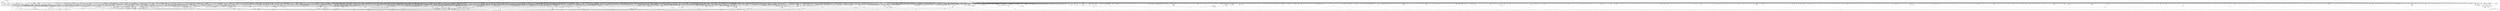 digraph kerncollapsed {
    "page_ref_inc" [color="black"];
    "queued_read_unlock.constprop.0" [color="black"];
    "set_pfnblock_flags_mask" [color="black"];
    "find_next_zero_bit_1" [color="black"];
    "resched_curr" [color="black"];
    "__raw_spin_lock_18" [color="black"];
    "rt_mutex_setprio" [color="black"];
    "req_set_fail" [color="black"];
    "qdisc_qstats_cpu_qlen_dec" [color="black"];
    "move_linked_works" [color="black"];
    "ptrauth_keys_install_user" [color="black"];
    "rcu_segcblist_move_seglen" [color="black"];
    "mod_zone_page_state" [color="black"];
    "Indirect call149" [color="black"];
    "post_ttbr_update_workaround" [color="black"];
    "tty_termios_baud_rate" [color="black"];
    "__kern_my_cpu_offset_54" [color="black"];
    "folio_nr_pages_1" [color="black"];
    "split_map_pages" [color="black"];
    "lru_note_cost" [color="black"];
    "do_raw_spin_lock_47" [color="black"];
    "hlist_del_init_4" [color="black"];
    "mast_spanning_rebalance.isra.0" [color="black"];
    "xas_next_entry" [color="black"];
    "__raw_spin_lock_irqsave_17" [color="black"];
    "do_raw_spin_lock_64" [color="black"];
    "data_check_size" [color="black"];
    "Indirect call51" [color="black"];
    "device_match_devt" [color="black"];
    "__percpu_add_case_32_2" [color="black"];
    "Indirect call15" [color="black"];
    "Indirect call147" [color="black"];
    "mas_max_gap" [color="black"];
    "__wake_up_bit" [color="black"];
    "__kern_my_cpu_offset_49" [color="black"];
    "hrtimer_sleeper_start_expires" [color="black"];
    "__raw_spin_lock_26" [color="black"];
    "prepend_name" [color="black"];
    "__srcu_read_lock" [color="black"];
    "irq_domain_activate_irq" [color="black"];
    "read_seqbegin.constprop.0" [color="black"];
    "rwsem_set_reader_owned" [color="black"];
    "gfp_pfmemalloc_allowed" [color="black"];
    "kick_process" [color="black"];
    "sig_handler_ignored" [color="black"];
    "move_freelist_tail" [color="black"];
    "__percpu_add_case_64_6" [color="black"];
    "wb_dirty_limits" [color="black"];
    "pid_nr_ns" [color="black"];
    "memchr" [color="black"];
    "select_collect" [color="black"];
    "prepend" [color="black"];
    "__raw_spin_lock_irqsave_22" [color="black"];
    "vma_interval_tree_insert_after" [color="black"];
    "__ipi_send_mask" [color="black"];
    "__xas_next" [color="black"];
    "folio_test_uptodate" [color="black"];
    "Indirect call101" [color="black"];
    "do_raw_spin_lock_69" [color="black"];
    "find_lock_task_mm" [color="black"];
    "__raw_spin_lock_63" [color="black"];
    "io_poll_can_finish_inline.isra.0" [color="black"];
    "__cmpxchg_case_64" [color="black"];
    "Indirect call188" [color="black"];
    "__dput_to_list" [color="black"];
    "test_taint" [color="black"];
    "__disable_irq_nosync" [color="black"];
    "__skb_dequeue_3" [color="black"];
    "Indirect call116" [color="black"];
    "pmd_set_huge" [color="black"];
    "zone_watermark_ok_safe" [color="black"];
    "find_first_bit_6" [color="black"];
    "__raw_spin_trylock_4" [color="black"];
    "tty_audit_fork" [color="black"];
    "Indirect call28" [color="black"];
    "cpumask_first" [color="black"];
    "io_poll_get_ownership" [color="black"];
    "unlock_mount_hash" [color="black"];
    "set_area_direct_map" [color="black"];
    "sve_state_size" [color="black"];
    "__audit_uring_entry" [color="black"];
    "ma_dead_node" [color="black"];
    "unmask_irq" [color="black"];
    "init_completion" [color="black"];
    "__fsnotify_recalc_mask" [color="black"];
    "_get_random_bytes" [color="black"];
    "audit_uid_comparator" [color="black"];
    "__preempt_count_add.constprop.0_1" [color="black"];
    "Indirect call67" [color="black"];
    "task_ppid_nr" [color="black"];
    "flush_tlb_mm_1" [color="black"];
    "rcu_accelerate_cbs" [color="black"];
    "dequeue_task" [color="black"];
    "Indirect call66" [color="black"];
    "__xchg_case_acq_64.isra.0" [color="black"];
    "__pageblock_pfn_to_page" [color="black"];
    "pagetable_pte_dtor" [color="black"];
    "list_del_init_8" [color="black"];
    "task_pid_vnr_1" [color="black"];
    "__raw_spin_unlock_irqrestore_18" [color="black"];
    "Indirect call55" [color="black"];
    "group_classify" [color="black"];
    "ktime_get_coarse_real_ts64" [color="black"];
    "list_splice" [color="black"];
    "__wake_q_add" [color="black"];
    "page_ref_inc_4" [color="black"];
    "find_worker_executing_work" [color="black"];
    "__balance_callbacks" [color="black"];
    "do_raw_spin_lock_48" [color="black"];
    "__fprop_add_percpu" [color="black"];
    "idr_for_each" [color="black"];
    "is_subdir" [color="black"];
    "__raw_spin_unlock_irqrestore_6" [color="black"];
    "tick_get_wakeup_device" [color="black"];
    "__raw_spin_lock_54" [color="black"];
    "__xchg_case_mb_32.constprop.0" [color="black"];
    "check_preempt_curr" [color="black"];
    "wakeup_source_deactivate" [color="black"];
    "pfn_swap_entry_to_page" [color="black"];
    "deny_write_access.isra.0" [color="black"];
    "__raw_spin_lock_irqsave_6" [color="black"];
    "kill_super_notify" [color="black"];
    "__try_to_del_timer_sync" [color="black"];
    "arch_local_irq_save_2" [color="black"];
    "__kern_my_cpu_offset_78" [color="black"];
    "mtree_load" [color="black"];
    "console_is_usable" [color="black"];
    "__raw_spin_unlock_irq_38" [color="black"];
    "propagation_next" [color="black"];
    "clear_ti_thread_flag_1" [color="black"];
    "__next_zones_zonelist" [color="black"];
    "rcu_is_cpu_rrupt_from_idle" [color="black"];
    "oom_badness" [color="black"];
    "find_vmap_area" [color="black"];
    "__kern_my_cpu_offset_50" [color="black"];
    "hrtimer_force_reprogram.constprop.0" [color="black"];
    "sock_inuse_add" [color="black"];
    "__raw_spin_lock_46" [color="black"];
    "__mod_node_page_state" [color="black"];
    "ptep_set_access_flags" [color="black"];
    "cpu_timer_dequeue" [color="black"];
    "fd_install" [color="black"];
    "__kern_my_cpu_offset_28" [color="black"];
    "cpu_util_cfs" [color="black"];
    "plist_add" [color="black"];
    "fsnotify_put_sb_connectors" [color="black"];
    "anon_vma_interval_tree_insert" [color="black"];
    "Indirect call197" [color="black"];
    "Indirect call180" [color="black"];
    "__wake_up_sync_key" [color="black"];
    "srcu_read_unlock.constprop.0" [color="black"];
    "set_ti_thread_flag_4" [color="black"];
    "__arm64_sys_setpriority" [color="black"];
    "rcu_seq_end" [color="black"];
    "update_misfit_status" [color="black"];
    "memblock_is_map_memory" [color="black"];
    "arch_local_irq_save_8" [color="black"];
    "cpu_util.constprop.0" [color="black"];
    "__percpu_add_return_case_32_1" [color="black"];
    "mutex_can_spin_on_owner" [color="black"];
    "__ksize" [color="black"];
    "Indirect call209" [color="black"];
    "inode_maybe_inc_iversion" [color="black"];
    "__down_trylock_console_sem.constprop.0" [color="black"];
    "Indirect call177" [color="black"];
    "IS_ERR_OR_NULL_3" [color="black"];
    "spin_lock_irqsave_check_contention" [color="black"];
    "__set_open_fd" [color="black"];
    "dequeue_load_avg" [color="black"];
    "fsnotify_connector_sb" [color="black"];
    "__raw_spin_trylock_1" [color="black"];
    "sk_leave_memory_pressure" [color="black"];
    "__skb_set_length_1" [color="black"];
    "desc_make_reusable" [color="black"];
    "__raw_spin_unlock_irq_3" [color="black"];
    "__irq_disable" [color="black"];
    "Indirect call7" [color="black"];
    "rcu_gp_is_expedited" [color="black"];
    "timerqueue_del" [color="black"];
    "disable_irq_nosync" [color="black"];
    "io_cancel_task_cb" [color="black"];
    "new_context" [color="black"];
    "do_raw_spin_lock_117" [color="black"];
    "__raw_spin_lock_irq_20" [color="black"];
    "__raw_spin_unlock_irq_6" [color="black"];
    "mas_alloc_req.isra.0" [color="black"];
    "deactivate_task" [color="black"];
    "compact_lock_irqsave" [color="black"];
    "arch_local_irq_restore_1" [color="black"];
    "audit_comparator" [color="black"];
    "__raw_spin_lock_23" [color="black"];
    "reweight_task" [color="black"];
    "audit_mark_compare" [color="black"];
    "__cmpxchg_case_acq_32.constprop.0_2" [color="black"];
    "Indirect call104" [color="black"];
    "__kern_my_cpu_offset_19" [color="black"];
    "kernfs_get" [color="black"];
    "ktime_get_real_seconds" [color="black"];
    "__raw_spin_lock_irqsave_32" [color="black"];
    "Indirect call53" [color="black"];
    "__raw_spin_unlock_irq_19" [color="black"];
    "__percpu_add_case_32_20" [color="black"];
    "xa_find_after" [color="black"];
    "mas_set_parent.constprop.0" [color="black"];
    "__dl_add" [color="black"];
    "migrate_disable" [color="black"];
    "__cmpxchg_case_acq_32" [color="black"];
    "can_set_direct_map" [color="black"];
    "page_ref_add_1" [color="black"];
    "arm64_kernel_unmapped_at_el0_2" [color="black"];
    "Indirect call103" [color="black"];
    "percpu_ref_put_many.constprop.0_1" [color="black"];
    "__cmpxchg_case_acq_32.constprop.0_20" [color="black"];
    "__kern_my_cpu_offset_24" [color="black"];
    "do_raw_spin_lock_1" [color="black"];
    "Indirect call148" [color="black"];
    "list_del_init_6" [color="black"];
    "find_first_bit_4" [color="black"];
    "__raw_spin_lock_irqsave_41" [color="black"];
    "wake_all_kswapds" [color="black"];
    "mas_rewalk_if_dead" [color="black"];
    "__init_rwsem" [color="black"];
    "__raw_spin_lock_irqsave_29" [color="black"];
    "kthread_should_stop" [color="black"];
    "__raw_spin_unlock_irq_17" [color="black"];
    "skb_frag_ref" [color="black"];
    "group_close_release" [color="black"];
    "min_deadline_cb_propagate" [color="black"];
    "__remove_inode_hash" [color="black"];
    "is_current_pgrp_orphaned" [color="black"];
    "_prb_read_valid" [color="black"];
    "peernet2id" [color="black"];
    "__rt_mutex_futex_trylock" [color="black"];
    "free_vmap_area_rb_augment_cb_propagate" [color="black"];
    "Indirect call3" [color="black"];
    "Indirect call86" [color="black"];
    "mm_counter_file" [color="black"];
    "kthread_is_per_cpu" [color="black"];
    "extract_entropy.constprop.0" [color="black"];
    "__kern_my_cpu_offset_26" [color="black"];
    "exit_oom_victim" [color="black"];
    "__sync_icache_dcache" [color="black"];
    "init_entity_runnable_average" [color="black"];
    "__raw_spin_lock_irqsave_3" [color="black"];
    "do_raw_spin_lock_86" [color="black"];
    "cpu_timer_task_rcu" [color="black"];
    "tick_get_broadcast_device" [color="black"];
    "is_vmalloc_addr" [color="black"];
    "__mnt_want_write" [color="black"];
    "xas_not_node" [color="black"];
    "Indirect call91" [color="black"];
    "__raw_spin_unlock_irq_12" [color="black"];
    "folio_mark_dirty" [color="black"];
    "Indirect call25" [color="black"];
    "pageblock_skip_persistent" [color="black"];
    "do_raw_spin_lock.constprop.0_3" [color="black"];
    "Indirect call63" [color="black"];
    "__irq_domain_deactivate_irq" [color="black"];
    "__pfn_to_section" [color="black"];
    "count_vm_event_1" [color="black"];
    "fsnotify_grab_connector" [color="black"];
    "node_dirty_ok" [color="black"];
    "mas_wr_end_piv" [color="black"];
    "find_next_and_bit.constprop.0" [color="black"];
    "xas_error.isra.0" [color="black"];
    "__cmpxchg_case_acq_32.constprop.0_6" [color="black"];
    "skb_copy_bits" [color="black"];
    "mas_store_b_node" [color="black"];
    "count_vm_event_2" [color="black"];
    "can_migrate_task" [color="black"];
    "srcu_get_delay.isra.0" [color="black"];
    "__flow_hash_from_keys" [color="black"];
    "__raw_spin_unlock_irqrestore_21" [color="black"];
    "check_class_changed" [color="black"];
    "find_alive_thread.isra.0" [color="black"];
    "__raw_write_lock_irq_1" [color="black"];
    "pde_subdir_find" [color="black"];
    "__percpu_add_case_32_15" [color="black"];
    "del_page_from_free_list" [color="black"];
    "__raw_spin_lock_12" [color="black"];
    "percpu_ref_put_many.constprop.0" [color="black"];
    "folio_nr_pages" [color="black"];
    "Indirect call62" [color="black"];
    "Indirect call141" [color="black"];
    "tlb_flush_1" [color="black"];
    "prepend_char" [color="black"];
    "rcu_cblist_dequeue" [color="black"];
    "crng_make_state" [color="black"];
    "Indirect call76" [color="black"];
    "access_ok_14" [color="black"];
    "get_sd_balance_interval" [color="black"];
    "Indirect call144" [color="black"];
    "clear_ti_thread_flag_3" [color="black"];
    "get_state_synchronize_rcu" [color="black"];
    "Indirect call72" [color="black"];
    "Indirect call50" [color="black"];
    "strchr" [color="black"];
    "ktime_get_with_offset" [color="black"];
    "xa_mk_value" [color="black"];
    "cpu_online_1" [color="black"];
    "__futex_unqueue" [color="black"];
    "xas_error.isra.0_1" [color="black"];
    "futex_q_lock" [color="black"];
    "Indirect call85" [color="black"];
    "fsnotify_compare_groups" [color="black"];
    "prepare_to_swait_event" [color="black"];
    "rb_first" [color="black"];
    "console_srcu_read_lock" [color="black"];
    "mas_walk" [color="black"];
    "__printk_safe_enter" [color="black"];
    "arm_timer" [color="black"];
    "get_file_1" [color="black"];
    "__raw_spin_lock_30" [color="black"];
    "Indirect call1" [color="black"];
    "__cmpwait_case_32" [color="black"];
    "Indirect call38" [color="black"];
    "list_lru_add" [color="black"];
    "__raw_spin_lock_49" [color="black"];
    "test_ti_thread_flag_6" [color="black"];
    "__raw_spin_lock.constprop.0_1" [color="black"];
    "Indirect call206" [color="black"];
    "sk_error_report" [color="black"];
    "filemap_release_folio" [color="black"];
    "__irq_startup" [color="black"];
    "folio_mapped_3" [color="black"];
    "zone_watermark_ok" [color="black"];
    "__percpu_add_case_64" [color="black"];
    "vma_interval_tree_augment_rotate" [color="black"];
    "mas_wr_node_walk" [color="black"];
    "test_ti_thread_flag_1" [color="black"];
    "do_raw_spin_lock_25" [color="black"];
    "do_softirq" [color="black"];
    "pcpu_size_to_slot" [color="black"];
    "Indirect call161" [color="black"];
    "folio_pfn" [color="black"];
    "find_next_bit_18" [color="black"];
    "membarrier_update_current_mm" [color="black"];
    "Indirect call158" [color="black"];
    "skb_header_pointer_2" [color="black"];
    "d_find_any_alias" [color="black"];
    "page_ref_inc_1" [color="black"];
    "__raw_spin_unlock_irqrestore_17" [color="black"];
    "_find_next_and_bit" [color="black"];
    "rcu_segcblist_inc_len" [color="black"];
    "Indirect call10" [color="black"];
    "do_raw_spin_lock_51" [color="black"];
    "memblock_search" [color="black"];
    "change_page_range" [color="black"];
    "__raw_spin_unlock_irqrestore_14" [color="black"];
    "__accumulate_pelt_segments" [color="black"];
    "__raw_spin_unlock_irqrestore_9" [color="black"];
    "arch_timer_evtstrm_available" [color="black"];
    "__raw_spin_unlock_irq.constprop.0_1" [color="black"];
    "__raw_spin_lock_irqsave.constprop.0_1" [color="black"];
    "Indirect call45" [color="black"];
    "Indirect call193" [color="black"];
    "do_raw_spin_lock_26" [color="black"];
    "futex_hb_waiters_dec" [color="black"];
    "io_cqring_wake" [color="black"];
    "skb_has_frag_list" [color="black"];
    "_atomic_dec_and_lock_irqsave" [color="black"];
    "d_ancestor" [color="black"];
    "__raw_spin_lock_irqsave" [color="black"];
    "rcu_dynticks_snap" [color="black"];
    "__cmpxchg_case_mb_64_1" [color="black"];
    "rcu_poll_gp_seq_start" [color="black"];
    "skb_checksum" [color="black"];
    "page_ref_dec_and_test_1" [color="black"];
    "posix_cpu_timer_rearm" [color="black"];
    "_compound_head_2" [color="black"];
    "page_ref_dec_and_test_2" [color="black"];
    "enqueue_timer" [color="black"];
    "console_verbose" [color="black"];
    "fragmentation_index" [color="black"];
    "__raw_spin_unlock_irq_29" [color="black"];
    "hrtimer_reprogram.constprop.0" [color="black"];
    "__raw_spin_lock_52" [color="black"];
    "local_bh_enable" [color="black"];
    "__page_set_anon_rmap" [color="black"];
    "folio_not_mapped" [color="black"];
    "group_open_release" [color="black"];
    "u64_stats_add_1" [color="black"];
    "do_raw_spin_lock_44" [color="black"];
    "__raw_write_unlock_irq_4" [color="black"];
    "__kern_my_cpu_offset_25" [color="black"];
    "raw_spin_rq_lock" [color="black"];
    "flush_signal_handlers" [color="black"];
    "flush_dcache_folio" [color="black"];
    "__mutex_trylock" [color="black"];
    "__raw_spin_lock_irq_5" [color="black"];
    "Indirect call142" [color="black"];
    "kernfs_leftmost_descendant" [color="black"];
    "__kern_my_cpu_offset_60" [color="black"];
    "__udelay" [color="black"];
    "skb_header_cloned" [color="black"];
    "mab_shift_right" [color="black"];
    "mas_wr_new_end" [color="black"];
    "io_poll_add_hash" [color="black"];
    "get_arm64_ftr_reg_nowarn" [color="black"];
    "tk_clock_read" [color="black"];
    "queued_read_lock_slowpath" [color="black"];
    "__raw_spin_lock_irqsave_18" [color="black"];
    "rb_insert_color_cached" [color="black"];
    "Indirect call208" [color="black"];
    "Indirect call160" [color="black"];
    "flush_tlb_mm" [color="black"];
    "percpu_ref_put_many" [color="black"];
    "bsearch" [color="black"];
    "lazy_max_pages" [color="black"];
    "vma_interval_tree_iter_next" [color="black"];
    "do_raw_spin_lock_2" [color="black"];
    "set_work_data" [color="black"];
    "fsnotify_update_flags" [color="black"];
    "init_multi_vma_prep" [color="black"];
    "__kern_my_cpu_offset_14" [color="black"];
    "arch_local_irq_save_7" [color="black"];
    "__kern_my_cpu_offset_38" [color="black"];
    "find_first_bit_1" [color="black"];
    "compound_order_1" [color="black"];
    "__d_find_any_alias" [color="black"];
    "pcpu_block_update" [color="black"];
    "find_task_by_pid_ns" [color="black"];
    "pmd_offset.isra.0_1" [color="black"];
    "io_cancel_req_match" [color="black"];
    "vma_interval_tree_augment_propagate" [color="black"];
    "igrab" [color="black"];
    "__raw_spin_unlock_irq_1" [color="black"];
    "find_unlink_vmap_area" [color="black"];
    "Indirect call95" [color="black"];
    "__bitmap_equal" [color="black"];
    "__raw_spin_lock_24" [color="black"];
    "__cmpxchg_case_acq_32.constprop.0_5" [color="black"];
    "pmd_clear_huge" [color="black"];
    "__xchg_case_mb_64.constprop.0_3" [color="black"];
    "__hrtimer_get_next_event" [color="black"];
    "__pi_strcmp" [color="black"];
    "tlb_flush" [color="black"];
    "Indirect call89" [color="black"];
    "tick_get_broadcast_mask" [color="black"];
    "mas_set_alloc_req" [color="black"];
    "is_rlimit_overlimit" [color="black"];
    "__raw_spin_lock_2" [color="black"];
    "do_raw_spin_lock_9" [color="black"];
    "__cmpxchg_case_acq_32.constprop.0_17" [color="black"];
    "strscpy_pad" [color="black"];
    "__io_acct_run_queue" [color="black"];
    "Indirect call54" [color="black"];
    "memmove" [color="black"];
    "folio_trylock" [color="black"];
    "__raw_spin_unlock_irqrestore_33" [color="black"];
    "_double_lock_balance" [color="black"];
    "next_mnt" [color="black"];
    "data_alloc" [color="black"];
    "mte_dead_leaves.constprop.0" [color="black"];
    "__kern_my_cpu_offset_51" [color="black"];
    "next_signal" [color="black"];
    "Indirect call120" [color="black"];
    "__raw_spin_lock_irqsave_44" [color="black"];
    "convert_prio" [color="black"];
    "__cmpxchg_case_8" [color="black"];
    "task_active_pid_ns" [color="black"];
    "hrtimer_start_range_ns" [color="black"];
    "Indirect call162" [color="black"];
    "arch_local_irq_disable_2" [color="black"];
    "post_init_entity_util_avg" [color="black"];
    "__raw_spin_lock_irqsave.constprop.0_2" [color="black"];
    "set_tlb_ubc_flush_pending" [color="black"];
    "Indirect call31" [color="black"];
    "is_bad_inode" [color="black"];
    "_compound_head_3" [color="black"];
    "xas_update.isra.0" [color="black"];
    "find_next_bit_13" [color="black"];
    "Indirect call14" [color="black"];
    "rcu_segcblist_accelerate" [color="black"];
    "Indirect call153" [color="black"];
    "update_load_avg" [color="black"];
    "signal_pending_state_2" [color="black"];
    "put_dec_trunc8" [color="black"];
    "tlb_gather_mmu" [color="black"];
    "Indirect call48" [color="black"];
    "pfn_valid_2" [color="black"];
    "__nr_to_section" [color="black"];
    "memzero_explicit" [color="black"];
    "__do_set_cpus_allowed" [color="black"];
    "__kern_my_cpu_offset_4" [color="black"];
    "xas_result" [color="black"];
    "mutex_spin_on_owner" [color="black"];
    "mas_is_err" [color="black"];
    "cpu_active" [color="black"];
    "kmsg_dump" [color="black"];
    "folio_mapping" [color="black"];
    "hrtimer_cancel" [color="black"];
    "__percpu_add_case_32" [color="black"];
    "load_unaligned_zeropad_1" [color="black"];
    "add_timer_on" [color="black"];
    "pagefault_enable_2" [color="black"];
    "__list_del_entry" [color="black"];
    "__free_one_page" [color="black"];
    "Indirect call185" [color="black"];
    "__lookup_mnt" [color="black"];
    "Indirect call29" [color="black"];
    "set_tsk_need_resched" [color="black"];
    "__raw_spin_lock_64" [color="black"];
    "__raw_spin_lock_irqsave.constprop.0_9" [color="black"];
    "mm_counter" [color="black"];
    "can_nice" [color="black"];
    "kthread_probe_data" [color="black"];
    "invalid_mkclean_vma" [color="black"];
    "__count_vm_events_1" [color="black"];
    "__dev_put.part.0" [color="black"];
    "find_suitable_fallback" [color="black"];
    "sock_rmem_free" [color="black"];
    "do_raw_spin_lock_46" [color="black"];
    "vma_interval_tree_iter_first" [color="black"];
    "Indirect call34" [color="black"];
    "irq_chip_retrigger_hierarchy" [color="black"];
    "netlink_overrun" [color="black"];
    "ma_pivots" [color="black"];
    "get_file.isra.0" [color="black"];
    "arch_get_random_seed_longs" [color="black"];
    "do_raw_spin_lock_83" [color="black"];
    "allow_direct_reclaim" [color="black"];
    "tag_set" [color="black"];
    "compaction_suitable" [color="black"];
    "radix_tree_iter_tag_clear" [color="black"];
    "__kern_my_cpu_offset_18" [color="black"];
    "clear_ti_thread_flag" [color="black"];
    "qdisc_run_begin" [color="black"];
    "__kern_my_cpu_offset_22" [color="black"];
    "copy_thread" [color="black"];
    "mas_wr_walk" [color="black"];
    "sb_clear_inode_writeback" [color="black"];
    "rcu_seq_snap" [color="black"];
    "Indirect call210" [color="black"];
    "tty_driver_name" [color="black"];
    "find_user" [color="black"];
    "do_raw_spin_lock_63" [color="black"];
    "_task_util_est" [color="black"];
    "rt_mutex_futex_trylock" [color="black"];
    "lockref_get_not_zero" [color="black"];
    "pgattr_change_is_safe" [color="black"];
    "clear_ti_thread_flag_5" [color="black"];
    "__cmpxchg_case_mb_32_5" [color="black"];
    "efi_reboot" [color="black"];
    "page_ref_add" [color="black"];
    "tcp_get_info_chrono_stats" [color="black"];
    "arch_local_irq_save_1" [color="black"];
    "__raw_spin_unlock_bh.constprop.0" [color="black"];
    "__irq_work_queue_local" [color="black"];
    "__rb_insert_augmented" [color="black"];
    "cpu_mitigations_off" [color="black"];
    "sched_ttwu_pending" [color="black"];
    "__raw_spin_lock_irqsave_34" [color="black"];
    "arch_local_irq_restore_2" [color="black"];
    "__raw_spin_lock.constprop.0_2" [color="black"];
    "mnt_dec_writers" [color="black"];
    "do_raw_spin_lock_32" [color="black"];
    "ktime_get" [color="black"];
    "Indirect call64" [color="black"];
    "cpuhp_invoke_callback" [color="black"];
    "do_raw_spin_lock_93" [color="black"];
    "__raw_spin_trylock_5" [color="black"];
    "do_raw_spin_lock_6" [color="black"];
    "__raw_spin_unlock_irqrestore.constprop.0_2" [color="black"];
    "tk_xtime.constprop.0" [color="black"];
    "enqueue_pushable_dl_task" [color="black"];
    "lock_timer_base" [color="black"];
    "pcpu_post_unmap_tlb_flush" [color="black"];
    "do_raw_spin_lock_65" [color="black"];
    "isolation_suitable.isra.0" [color="black"];
    "local_cpu_stop" [color="black"];
    "Indirect call127" [color="black"];
    "__kern_my_cpu_offset_56" [color="black"];
    "Indirect call170" [color="black"];
    "do_raw_spin_lock.constprop.0_7" [color="black"];
    "__io_prep_linked_timeout" [color="black"];
    "__kern_my_cpu_offset_21" [color="black"];
    "__raw_spin_lock_20" [color="black"];
    "__fprop_add_percpu_max" [color="black"];
    "mas_prev_sibling" [color="black"];
    "folio_wake_bit" [color="black"];
    "list_del_init_5" [color="black"];
    "io_prep_async_work" [color="black"];
    "do_raw_spin_lock_72" [color="black"];
    "down_read_trylock" [color="black"];
    "__kern_my_cpu_offset_17" [color="black"];
    "Indirect call181" [color="black"];
    "Indirect call198" [color="black"];
    "Indirect call159" [color="black"];
    "filemap_check_errors" [color="black"];
    "do_raw_spin_lock_58" [color="black"];
    "__skb_flow_get_ports" [color="black"];
    "Indirect call186" [color="black"];
    "tlb_flush_mmu_tlbonly_1" [color="black"];
    "free_vmap_area_rb_augment_cb_rotate" [color="black"];
    "find_next_bit_17" [color="black"];
    "rcu_segcblist_add_len" [color="black"];
    "io_fill_cqe_aux" [color="black"];
    "is_zero_page" [color="black"];
    "tag_clear_highpage" [color="black"];
    "timer_base.isra.0" [color="black"];
    "__set_close_on_exec.isra.0" [color="black"];
    "list_del_init_3" [color="black"];
    "count_vm_events_2" [color="black"];
    "__wake_up_locked_key_bookmark" [color="black"];
    "__percpu_add_case_64.constprop.0_3" [color="black"];
    "__raw_spin_lock_22" [color="black"];
    "Indirect call100" [color="black"];
    "do_raw_spin_lock_73" [color="black"];
    "__attach_mnt" [color="black"];
    "__raw_spin_unlock_irqrestore_37" [color="black"];
    "decay_load" [color="black"];
    "xas_find_marked" [color="black"];
    "Indirect call36" [color="black"];
    "security_d_instantiate" [color="black"];
    "call_function_single_prep_ipi" [color="black"];
    "dev_bus_name" [color="black"];
    "auditsc_get_stamp" [color="black"];
    "set_load_weight" [color="black"];
    "__bitmap_and" [color="black"];
    "pagefault_enable_1" [color="black"];
    "__d_drop" [color="black"];
    "rcu_seq_start_1" [color="black"];
    "__raw_spin_lock_irqsave_5" [color="black"];
    "move_freepages_block" [color="black"];
    "xas_next_offset" [color="black"];
    "mutex_trylock" [color="black"];
    "_prb_commit" [color="black"];
    "mas_safe_pivot" [color="black"];
    "vm_commit_limit" [color="black"];
    "lru_move_tail_fn" [color="black"];
    "page_move_anon_rmap" [color="black"];
    "attach_entity_load_avg" [color="black"];
    "mte_sync_tags" [color="black"];
    "get_state_synchronize_rcu_full" [color="black"];
    "get_task_exe_file" [color="black"];
    "check_and_switch_context" [color="black"];
    "strncmp" [color="black"];
    "netdev_name" [color="black"];
    "rt_mutex_slowtrylock" [color="black"];
    "access_ok_2" [color="black"];
    "__raw_spin_trylock_3" [color="black"];
    "io_wq_get_acct" [color="black"];
    "pcpu_chunk_relocate" [color="black"];
    "__raw_spin_unlock_irq_5" [color="black"];
    "find_first_bit_3" [color="black"];
    "wb_io_lists_populated" [color="black"];
    "kmem_valid_obj" [color="black"];
    "do_raw_spin_lock_80" [color="black"];
    "no_blink" [color="black"];
    "__kern_my_cpu_offset_44" [color="black"];
    "Indirect call17" [color="black"];
    "mte_clear_page_tags" [color="black"];
    "Indirect call16" [color="black"];
    "oom_unkillable_task.isra.0" [color="black"];
    "Indirect call88" [color="black"];
    "strscpy" [color="black"];
    "cpudl_heapify" [color="black"];
    "prb_reserve" [color="black"];
    "__raw_spin_lock_irqsave.constprop.0_8" [color="black"];
    "irqd_irq_disabled.isra.0" [color="black"];
    "mte_update_sctlr_user" [color="black"];
    "will_become_orphaned_pgrp" [color="black"];
    "__raw_spin_lock_31" [color="black"];
    "vmf_pte_changed" [color="black"];
    "Indirect call19" [color="black"];
    "__cmpxchg_case_acq_32_1" [color="black"];
    "__wake_up_common" [color="black"];
    "__page_cache_release" [color="black"];
    "_find_next_bit" [color="black"];
    "__get_task_comm" [color="black"];
    "pde_subdir_first" [color="black"];
    "ksize" [color="black"];
    "mas_next_range" [color="black"];
    "raw_spin_rq_unlock_irqrestore" [color="black"];
    "_compound_head_13" [color="black"];
    "find_next_bit.constprop.0_1" [color="black"];
    "mas_next_sibling" [color="black"];
    "percpu_counter_set" [color="black"];
    "dl_rq_of_se" [color="black"];
    "find_vpid" [color="black"];
    "kobj_child_ns_ops" [color="black"];
    "wants_signal" [color="black"];
    "cpudl_set" [color="black"];
    "list_del_2" [color="black"];
    "__wb_update_bandwidth.constprop.0" [color="black"];
    "__irq_can_set_affinity" [color="black"];
    "cpu_clock_sample_group" [color="black"];
    "__raw_spin_lock_irq_12" [color="black"];
    "tls_preserve_current_state" [color="black"];
    "printk_parse_prefix" [color="black"];
    "__peernet2id" [color="black"];
    "task_rq_unlock" [color="black"];
    "Indirect call22" [color="black"];
    "do_raw_spin_lock_24" [color="black"];
    "mas_mab_cp" [color="black"];
    "Indirect call24" [color="black"];
    "percpu_ref_get_many" [color="black"];
    "futex_get_value_locked" [color="black"];
    "__kern_my_cpu_offset_79" [color="black"];
    "task_sigpending_1" [color="black"];
    "__raw_spin_lock_irqsave_4" [color="black"];
    "smp_call_function_many" [color="black"];
    "user_disable_single_step" [color="black"];
    "pm_runtime_deactivate_timer" [color="black"];
    "dev_to_swnode" [color="black"];
    "data_push_tail" [color="black"];
    "__bitmap_weight" [color="black"];
    "do_raw_spin_lock_52" [color="black"];
    "io_wq_hash_work" [color="black"];
    "do_raw_spin_lock_10" [color="black"];
    "__kern_my_cpu_offset_29" [color="black"];
    "Indirect call191" [color="black"];
    "mapping_unmap_writable" [color="black"];
    "Indirect call203" [color="black"];
    "Indirect call143" [color="black"];
    "shrink_lock_dentry" [color="black"];
    "next_zone" [color="black"];
    "audit_rate_check.part.0" [color="black"];
    "__mutex_add_waiter" [color="black"];
    "invalid_folio_referenced_vma" [color="black"];
    "this_cpu_has_cap.part.0" [color="black"];
    "__io_put_kbuf" [color="black"];
    "find_mergeable_anon_vma" [color="black"];
    "dget" [color="black"];
    "device_links_read_lock" [color="black"];
    "__raw_spin_lock_4" [color="black"];
    "list_move_tail" [color="black"];
    "find_next_bit.constprop.0_6" [color="black"];
    "mutex_is_locked" [color="black"];
    "__remove_shared_vm_struct.constprop.0" [color="black"];
    "Indirect call70" [color="black"];
    "detach_entity_load_avg" [color="black"];
    "compaction_free" [color="black"];
    "sock_rfree" [color="black"];
    "attach_pid" [color="black"];
    "do_raw_spin_lock_66" [color="black"];
    "__raw_spin_lock_34" [color="black"];
    "mas_leaf_max_gap" [color="black"];
    "percpu_counter_dec" [color="black"];
    "__raw_spin_lock_irqsave_11" [color="black"];
    "Indirect call124" [color="black"];
    "__percpu_add_case_64.constprop.0" [color="black"];
    "nsec_to_clock_t" [color="black"];
    "__finalize_skb_around" [color="black"];
    "hrtimer_forward" [color="black"];
    "folio_invalidate" [color="black"];
    "timer_delete_sync" [color="black"];
    "Indirect call139" [color="black"];
    "skb_queue_tail" [color="black"];
    "__cmpxchg_case_acq_32.constprop.0_13" [color="black"];
    "__dequeue_entity" [color="black"];
    "get_random_bytes" [color="black"];
    "clear_nonspinnable" [color="black"];
    "stackinfo_on_stack" [color="black"];
    "xa_is_node" [color="black"];
    "__hlist_del" [color="black"];
    "Indirect call107" [color="black"];
    "__find_vmap_area.constprop.0" [color="black"];
    "desc_read" [color="black"];
    "folio_size" [color="black"];
    "security_audit_rule_free" [color="black"];
    "arm64_kernel_unmapped_at_el0_3" [color="black"];
    "mod_zone_state" [color="black"];
    "__anon_vma_interval_tree_subtree_search" [color="black"];
    "rcu_seq_set_state" [color="black"];
    "get_work_pool" [color="black"];
    "inode_io_list_move_locked" [color="black"];
    "do_raw_spin_lock" [color="black"];
    "do_raw_spin_lock_13" [color="black"];
    "csum_partial_ext" [color="black"];
    "do_raw_spin_lock_87" [color="black"];
    "do_raw_spin_lock_97" [color="black"];
    "pcpu_chunk_populated" [color="black"];
    "test_ti_thread_flag_4" [color="black"];
    "set_ptes.constprop.0.isra.0" [color="black"];
    "Indirect call205" [color="black"];
    "folio_trylock_flag" [color="black"];
    "try_to_unmap_flush_dirty" [color="black"];
    "rwsem_read_trylock" [color="black"];
    "Indirect call8" [color="black"];
    "Indirect call204" [color="black"];
    "page_ref_inc_6" [color="black"];
    "Indirect call201" [color="black"];
    "fsnotify" [color="black"];
    "__raw_spin_lock_irq_4" [color="black"];
    "space_used" [color="black"];
    "__raw_spin_lock_irqsave_25" [color="black"];
    "cpu_clock_sample" [color="black"];
    "d_shrink_add" [color="black"];
    "do_raw_spin_lock_27" [color="black"];
    "get_ucounts_or_wrap" [color="black"];
    "qdisc_maybe_clear_missed" [color="black"];
    "__kern_my_cpu_offset_15" [color="black"];
    "expand" [color="black"];
    "Indirect call121" [color="black"];
    "pm_ops_is_empty" [color="black"];
    "lockref_get" [color="black"];
    "tlb_gather_mmu_fullmm" [color="black"];
    "do_raw_spin_lock_37" [color="black"];
    "Indirect call137" [color="black"];
    "__cmpxchg_case_acq_32_3" [color="black"];
    "num_other_online_cpus" [color="black"];
    "tick_get_device" [color="black"];
    "__cmpxchg_case_acq_32.constprop.0_14" [color="black"];
    "__raw_spin_lock_28" [color="black"];
    "__pi_strlen" [color="black"];
    "__lock_parent" [color="black"];
    "access_ok_12" [color="black"];
    "Indirect call93" [color="black"];
    "arch_irq_work_raise" [color="black"];
    "desc_read_finalized_seq" [color="black"];
    "do_raw_spin_lock_16" [color="black"];
    "timer_wait_running" [color="black"];
    "__printk_cpu_sync_try_get" [color="black"];
    "__set_task_special" [color="black"];
    "__put_cpu_fpsimd_context" [color="black"];
    "zone_watermark_fast.constprop.0" [color="black"];
    "recalc_sigpending_tsk" [color="black"];
    "number" [color="black"];
    "Indirect call56" [color="black"];
    "__wait_for_common" [color="black"];
    "queued_read_lock.constprop.0" [color="black"];
    "do_raw_spin_lock.constprop.0_14" [color="black"];
    "unlock_page" [color="black"];
    "req_set_fail_3" [color="black"];
    "cpu_online_3" [color="black"];
    "proto_memory_pcpu_drain" [color="black"];
    "mas_next" [color="black"];
    "__kern_my_cpu_offset_37" [color="black"];
    "timer_delete" [color="black"];
    "set_task_reclaim_state" [color="black"];
    "pi_state_update_owner" [color="black"];
    "__printk_cpu_sync_put" [color="black"];
    "mmget" [color="black"];
    "Indirect call58" [color="black"];
    "strreplace" [color="black"];
    "__raw_spin_lock_irqsave_39" [color="black"];
    "qdisc_qstats_cpu_qlen_inc" [color="black"];
    "io_req_defer_failed" [color="black"];
    "__wb_writeout_add" [color="black"];
    "arm64_kernel_unmapped_at_el0_4" [color="black"];
    "__count_vm_events" [color="black"];
    "pcpu_block_update_hint_alloc" [color="black"];
    "cpu_online_2" [color="black"];
    "task_sigpending_2" [color="black"];
    "__percpu_add_case_64.constprop.0_1" [color="black"];
    "should_failslab" [color="black"];
    "find_next_bit.constprop.0_8" [color="black"];
    "__printk_cpu_sync_wait" [color="black"];
    "__kern_my_cpu_offset_52" [color="black"];
    "other_cpu_in_panic" [color="black"];
    "mapping_shrinkable" [color="black"];
    "check_vma_flags" [color="black"];
    "__finish_swait" [color="black"];
    "__rb_rotate_set_parents" [color="black"];
    "capacity_of" [color="black"];
    "gup_must_unshare" [color="black"];
    "prb_commit" [color="black"];
    "task_pid_vnr" [color="black"];
    "mte_thread_switch" [color="black"];
    "Indirect call194" [color="black"];
    "do_raw_spin_lock_50" [color="black"];
    "__raw_spin_unlock_irq.constprop.0_2" [color="black"];
    "__raw_read_unlock.constprop.0" [color="black"];
    "clear_page" [color="black"];
    "__task_will_free_mem" [color="black"];
    "Indirect call113" [color="black"];
    "sub_running_bw.isra.0" [color="black"];
    "__iget" [color="black"];
    "do_raw_spin_lock_23" [color="black"];
    "mas_prev_slot" [color="black"];
    "futex_top_waiter" [color="black"];
    "folio_mapped_2" [color="black"];
    "find_next_and_bit" [color="black"];
    "__raw_spin_lock_41" [color="black"];
    "system_supports_address_auth_1" [color="black"];
    "__raw_spin_lock_irq_3" [color="black"];
    "__kern_my_cpu_offset_35" [color="black"];
    "free_pcppages_bulk" [color="black"];
    "mod_node_page_state" [color="black"];
    "folio_mapped_1" [color="black"];
    "Indirect call118" [color="black"];
    "notifier_call_chain" [color="black"];
    "strnlen" [color="black"];
    "mapping_shrinkable_2" [color="black"];
    "xas_retry" [color="black"];
    "tlb_remove_table_smp_sync" [color="black"];
    "__cmpxchg_case_acq_32.constprop.0_12" [color="black"];
    "uid_hash_find.isra.0" [color="black"];
    "Indirect call215" [color="black"];
    "Indirect call46" [color="black"];
    "cpumask_any_and_distribute" [color="black"];
    "arm_smccc_1_1_get_conduit" [color="black"];
    "folio_trylock_4" [color="black"];
    "current_wq_worker" [color="black"];
    "mte_parent_slot" [color="black"];
    "lock_hrtimer_base" [color="black"];
    "copy_highpage" [color="black"];
    "Indirect call175" [color="black"];
    "add_timer" [color="black"];
    "rcu_poll_gp_seq_end_unlocked" [color="black"];
    "count_vm_events" [color="black"];
    "Indirect call132" [color="black"];
    "__set_task_comm" [color="black"];
    "rcu_segcblist_advance" [color="black"];
    "__mutex_init" [color="black"];
    "hlist_bl_lock" [color="black"];
    "siginfo_layout" [color="black"];
    "pick_next_task_idle" [color="black"];
    "system_supports_mte" [color="black"];
    "irqd_set.isra.0_1" [color="black"];
    "do_raw_spin_lock_35" [color="black"];
    "__raw_spin_lock_irq" [color="black"];
    "find_last_bit" [color="black"];
    "__cmpxchg_case_64.isra.0" [color="black"];
    "clear_ti_thread_flag_8" [color="black"];
    "__kern_my_cpu_offset_77" [color="black"];
    "__cmpxchg_case_rel_64" [color="black"];
    "Indirect call155" [color="black"];
    "account_pipe_buffers" [color="black"];
    "__raw_spin_lock_irq_23" [color="black"];
    "vma_last_pgoff" [color="black"];
    "pte_to_swp_entry" [color="black"];
    "security_current_getsecid_subj" [color="black"];
    "desc_make_final" [color="black"];
    "io_wq_cancel_pending_work" [color="black"];
    "prepare_alloc_pages.constprop.0" [color="black"];
    "find_vma" [color="black"];
    "next_online_pgdat" [color="black"];
    "__kern_my_cpu_offset_36" [color="black"];
    "fpsimd_thread_switch" [color="black"];
    "drain_pages_zone" [color="black"];
    "find_next_bit_8" [color="black"];
    "kthread_insert_work_sanity_check" [color="black"];
    "__cmpxchg_case_acq_64_1" [color="black"];
    "__siphash_unaligned" [color="black"];
    "_find_first_and_bit" [color="black"];
    "console_trylock" [color="black"];
    "__percpu_add_case_32_3" [color="black"];
    "security_task_getsecid_obj" [color="black"];
    "Indirect call49" [color="black"];
    "vma_interval_tree_remove" [color="black"];
    "__raw_spin_lock_irqsave_19" [color="black"];
    "mte_zero_clear_page_tags" [color="black"];
    "Indirect call83" [color="black"];
    "first_online_pgdat" [color="black"];
    "__raw_spin_unlock_irqrestore_10" [color="black"];
    "__local_bh_enable_ip" [color="black"];
    "__kern_my_cpu_offset_47" [color="black"];
    "sync_icache_aliases" [color="black"];
    "Indirect call68" [color="black"];
    "skb_may_tx_timestamp.part.0" [color="black"];
    "mm_set_has_pinned_flag" [color="black"];
    "task_will_free_mem" [color="black"];
    "fast_dput" [color="black"];
    "get_new_cred" [color="black"];
    "clear_bit_unlock.constprop.0" [color="black"];
    "req_ref_put_and_test" [color="black"];
    "Indirect call32" [color="black"];
    "__mnt_want_write_file" [color="black"];
    "remove_wait_queue" [color="black"];
    "__raw_spin_unlock_irq_4" [color="black"];
    "dput_to_list" [color="black"];
    "cpu_switch_to" [color="black"];
    "is_software_node" [color="black"];
    "test_and_set_ti_thread_flag_1" [color="black"];
    "fprop_fraction_percpu" [color="black"];
    "add_mm_rss_vec" [color="black"];
    "Indirect call77" [color="black"];
    "fpsimd_flush_task_state" [color="black"];
    "Indirect call111" [color="black"];
    "prb_reserve_in_last" [color="black"];
    "xa_load" [color="black"];
    "dl_bw_cpus" [color="black"];
    "signal_pending" [color="black"];
    "plist_del" [color="black"];
    "find_next_bit_15" [color="black"];
    "entity_eligible" [color="black"];
    "__raw_spin_unlock_irqrestore_5" [color="black"];
    "mas_start" [color="black"];
    "folio_unlock" [color="black"];
    "raw_spin_rq_trylock" [color="black"];
    "hlist_del_init_2" [color="black"];
    "ihold" [color="black"];
    "_compound_head_1" [color="black"];
    "__rpm_get_callback" [color="black"];
    "do_raw_spin_lock_5" [color="black"];
    "__raw_spin_unlock_irq_23" [color="black"];
    "kernel_init_pages" [color="black"];
    "mas_leaf_set_meta" [color="black"];
    "set_user_nice" [color="black"];
    "task_get_vl" [color="black"];
    "strcspn" [color="black"];
    "__reuseport_detach_closed_sock" [color="black"];
    "futex_cmpxchg_value_locked" [color="black"];
    "ttwu_queue_wakelist" [color="black"];
    "se_weight.isra.0" [color="black"];
    "dl_task_is_earliest_deadline" [color="black"];
    "__count_vm_events_3" [color="black"];
    "xas_set_mark" [color="black"];
    "__raw_spin_unlock_irq_18" [color="black"];
    "__wake_up" [color="black"];
    "down_trylock" [color="black"];
    "do_raw_spin_lock.constprop.0_6" [color="black"];
    "folio_activate_fn" [color="black"];
    "mast_ascend" [color="black"];
    "io_should_retry_thread" [color="black"];
    "__skb_header_pointer" [color="black"];
    "netlink_lock_table" [color="black"];
    "__sw_hweight64" [color="black"];
    "mas_wr_walk_descend" [color="black"];
    "test_ti_thread_flag_19" [color="black"];
    "list_move_1" [color="black"];
    "inactive_is_low.constprop.0" [color="black"];
    "to_desc" [color="black"];
    "tty_ldisc_close" [color="black"];
    "_find_first_bit" [color="black"];
    "skb_orphan_1" [color="black"];
    "pwq_activate_inactive_work" [color="black"];
    "d_walk" [color="black"];
    "domain_dirty_limits" [color="black"];
    "list_del_1" [color="black"];
    "rcu_inkernel_boot_has_ended" [color="black"];
    "__raw_read_lock_irqsave.constprop.0_1" [color="black"];
    "test_and_set_bit_lock.constprop.0" [color="black"];
    "__skb_checksum" [color="black"];
    "__raw_spin_lock_15" [color="black"];
    "eth_type_vlan" [color="black"];
    "__cmpxchg_case_acq_32.constprop.0_9" [color="black"];
    "rseq_migrate" [color="black"];
    "reusable_anon_vma" [color="black"];
    "__io_put_kbuf_list" [color="black"];
    "mas_find_setup.constprop.0" [color="black"];
    "__clear_open_fd" [color="black"];
    "__cmpxchg_case_acq_32.constprop.0_18" [color="black"];
    "clear_siginfo" [color="black"];
    "fatal_signal_pending_3" [color="black"];
    "signal_pending_state" [color="black"];
    "bstats_update" [color="black"];
    "Indirect call216" [color="black"];
    "io_is_timeout_noseq" [color="black"];
    "maybe_mkwrite.isra.0" [color="black"];
    "xas_reload" [color="black"];
    "__arch_copy_from_user" [color="black"];
    "mnt_get_count" [color="black"];
    "wakeup_kswapd" [color="black"];
    "__raw_spin_lock_irq.constprop.0_2" [color="black"];
    "lowest_in_progress" [color="black"];
    "__list_del_entry_1" [color="black"];
    "kill_device" [color="black"];
    "__cmpxchg_case_acq_32.constprop.0_19" [color="black"];
    "irq_set_thread_affinity" [color="black"];
    "queued_read_lock.constprop.0_1" [color="black"];
    "__kern_my_cpu_offset_70" [color="black"];
    "rt_mutex_proxy_unlock" [color="black"];
    "copy_fd_bitmaps" [color="black"];
    "__raw_read_lock.constprop.0_5" [color="black"];
    "__percpu_add_case_64_7" [color="black"];
    "Indirect call187" [color="black"];
    "count_vm_events_1" [color="black"];
    "mas_prev" [color="black"];
    "workingset_eviction" [color="black"];
    "security_release_secctx" [color="black"];
    "csum_block_add_ext" [color="black"];
    "__raw_spin_unlock_irq_21" [color="black"];
    "mnt_add_count" [color="black"];
    "io_run_cancel" [color="black"];
    "queued_write_lock_slowpath" [color="black"];
    "task_rq_lock" [color="black"];
    "do_raw_spin_lock_88" [color="black"];
    "__integrity_iint_find" [color="black"];
    "__wait_on_bit" [color="black"];
    "mas_split_final_node.isra.0" [color="black"];
    "add_wait_queue" [color="black"];
    "cpumask_and" [color="black"];
    "kmalloc_slab" [color="black"];
    "do_raw_spin_lock_34" [color="black"];
    "panic_smp_self_stop" [color="black"];
    "__cmpxchg_case_mb_32_4" [color="black"];
    "__cmpwait_case_32_3" [color="black"];
    "__disable_irq" [color="black"];
    "__printk_safe_exit" [color="black"];
    "folio_isolate_lru" [color="black"];
    "Indirect call98" [color="black"];
    "drain_local_pages" [color="black"];
    "access_ok_16" [color="black"];
    "zone_reclaimable_pages" [color="black"];
    "update_sd_lb_stats" [color="black"];
    "fsnotify_group_assert_locked" [color="black"];
    "release_thread" [color="black"];
    "replace_mark_chunk" [color="black"];
    "llist_add_batch" [color="black"];
    "__kern_my_cpu_offset_27" [color="black"];
    "rcu_seq_end_1" [color="black"];
    "Indirect call44" [color="black"];
    "kernfs_name_hash" [color="black"];
    "__irq_get_desc_lock" [color="black"];
    "skip_atoi" [color="black"];
    "set_pud" [color="black"];
    "xas_find_conflict" [color="black"];
    "do_raw_spin_lock_12" [color="black"];
    "__msecs_to_jiffies" [color="black"];
    "__cmpxchg_case_acq_32.constprop.0_8" [color="black"];
    "unreserve_highatomic_pageblock" [color="black"];
    "workingset_age_nonresident" [color="black"];
    "pcpu_page_idx" [color="black"];
    "inc_rlimit_ucounts" [color="black"];
    "lock_mnt_tree" [color="black"];
    "do_raw_spin_lock_3" [color="black"];
    "inc_tlb_flush_pending" [color="black"];
    "vma_fs_can_writeback" [color="black"];
    "need_seqretry" [color="black"];
    "__xa_clear_mark" [color="black"];
    "__kern_my_cpu_offset_91" [color="black"];
    "purge_fragmented_block" [color="black"];
    "compaction_zonelist_suitable" [color="black"];
    "eventfd_signal_mask" [color="black"];
    "Indirect call168" [color="black"];
    "active_load_balance_cpu_stop" [color="black"];
    "smp_call_function" [color="black"];
    "posix_cpu_timers_exit" [color="black"];
    "redirty_tail_locked" [color="black"];
    "tty_ldisc_open" [color="black"];
    "__raw_spin_lock_irqsave_50" [color="black"];
    "do_raw_spin_lock_42" [color="black"];
    "rcu_advance_cbs" [color="black"];
    "__raw_spin_lock_irqsave_12" [color="black"];
    "put_filesystem" [color="black"];
    "pcpu_unit_page_offset" [color="black"];
    "workingset_activation" [color="black"];
    "dev_pm_disable_wake_irq_check" [color="black"];
    "list_del_init_7" [color="black"];
    "update_cached_migrate" [color="black"];
    "__wb_calc_thresh" [color="black"];
    "Indirect call151" [color="black"];
    "__raw_spin_lock_irq_6" [color="black"];
    "global_dirtyable_memory" [color="black"];
    "__kern_my_cpu_offset_62" [color="black"];
    "search_cmp_ftr_reg" [color="black"];
    "__get_cpu_fpsimd_context" [color="black"];
    "Indirect call42" [color="black"];
    "set_ptes.isra.0" [color="black"];
    "pm_runtime_autosuspend_expiration" [color="black"];
    "mnt_get_writers" [color="black"];
    "sched_cgroup_fork" [color="black"];
    "__dl_sub" [color="black"];
    "__raw_spin_lock_irqsave.constprop.0_3" [color="black"];
    "__rt_mutex_slowtrylock" [color="black"];
    "folio_anon_vma" [color="black"];
    "thread_group_cputime" [color="black"];
    "__raw_spin_unlock_irq_11" [color="black"];
    "__raw_spin_lock_62" [color="black"];
    "__posix_timers_find" [color="black"];
    "set_ti_thread_flag" [color="black"];
    "__inode_add_lru" [color="black"];
    "do_raw_spin_lock_85" [color="black"];
    "to_kthread" [color="black"];
    "__raw_spin_lock_irq_21" [color="black"];
    "__dev_fwnode" [color="black"];
    "__skb_zcopy_downgrade_managed" [color="black"];
    "arch_local_irq_save_3" [color="black"];
    "__raw_spin_lock_irq_43" [color="black"];
    "percpu_counter_add" [color="black"];
    "__percpu_add_case_64_1" [color="black"];
    "prb_next_seq" [color="black"];
    "mas_next_setup.constprop.0" [color="black"];
    "current_is_kswapd" [color="black"];
    "dec_rlimit_ucounts" [color="black"];
    "blake2s_update" [color="black"];
    "sve_save_state" [color="black"];
    "__cmpxchg_case_acq_32.constprop.0_1" [color="black"];
    "call_on_irq_stack" [color="black"];
    "__cmpxchg_case_acq_32.constprop.0_7" [color="black"];
    "list_lru_del" [color="black"];
    "pm_qos_read_value" [color="black"];
    "irq_work_single" [color="black"];
    "tlb_remove_table_sync_one" [color="black"];
    "mas_wr_store_setup" [color="black"];
    "Indirect call97" [color="black"];
    "update_blocked_averages" [color="black"];
    "__cmpxchg_case_acq_32.constprop.0_16" [color="black"];
    "__kern_my_cpu_offset_55" [color="black"];
    "dec_mm_counter" [color="black"];
    "____do_softirq" [color="black"];
    "Indirect call165" [color="black"];
    "first_zones_zonelist" [color="black"];
    "Indirect call90" [color="black"];
    "hrtimer_start_expires" [color="black"];
    "clear_ti_thread_flag_4" [color="black"];
    "PageMovable" [color="black"];
    "fatal_signal_pending_6" [color="black"];
    "arch_get_random_longs" [color="black"];
    "posix_cputimers_group_init" [color="black"];
    "cpumask_next_and" [color="black"];
    "mmgrab_2" [color="black"];
    "Indirect call0" [color="black"];
    "__raw_spin_lock_5" [color="black"];
    "do_csum" [color="black"];
    "copy_to_user_page" [color="black"];
    "u64_stats_add_2" [color="black"];
    "timekeeping_get_ns" [color="black"];
    "cd_forget" [color="black"];
    "Indirect call75" [color="black"];
    "__radix_tree_lookup" [color="black"];
    "enqueue_task" [color="black"];
    "io_get_cqe_overflow" [color="black"];
    "Indirect call196" [color="black"];
    "xas_set_order.part.0" [color="black"];
    "idr_find" [color="black"];
    "__cmpxchg_case_mb_32_2" [color="black"];
    "__smp_call_single_queue" [color="black"];
    "skb_flow_get_icmp_tci" [color="black"];
    "update_curr" [color="black"];
    "task_clear_jobctl_trapping" [color="black"];
    "mntget" [color="black"];
    "queued_write_lock.constprop.0_1" [color="black"];
    "get_cpu_fpsimd_context" [color="black"];
    "recalc_sigpending" [color="black"];
    "tty_termios_input_baud_rate" [color="black"];
    "__raw_spin_unlock_irq_45" [color="black"];
    "Indirect call78" [color="black"];
    "Indirect call190" [color="black"];
    "sibling_imbalance.isra.0" [color="black"];
    "__raw_spin_unlock_irqrestore_1" [color="black"];
    "irq_enable" [color="black"];
    "Indirect call164" [color="black"];
    "vma_interval_tree_subtree_search" [color="black"];
    "kernfs_next_descendant_post" [color="black"];
    "__raw_write_lock.constprop.0_1" [color="black"];
    "Indirect call172" [color="black"];
    "__raw_spin_unlock_irqrestore.constprop.0_1" [color="black"];
    "update_dl_migration" [color="black"];
    "memcg_charge_kernel_stack.part.0" [color="black"];
    "__init_swait_queue_head" [color="black"];
    "__raw_spin_unlock_irq_35" [color="black"];
    "mas_update_gap" [color="black"];
    "__raw_spin_lock_irq_31" [color="black"];
    "compound_order_2" [color="black"];
    "compound_order" [color="black"];
    "__raw_spin_lock_irq_26" [color="black"];
    "pick_next_pushable_dl_task" [color="black"];
    "__ptrace_link" [color="black"];
    "cpupri_set" [color="black"];
    "find_next_zero_bit_2" [color="black"];
    "set_page_dirty" [color="black"];
    "__raw_spin_unlock_irq_7" [color="black"];
    "pud_clear_huge" [color="black"];
    "Indirect call166" [color="black"];
    "rcu_segcblist_enqueue" [color="black"];
    "irq_work_claim" [color="black"];
    "spin_lock_irqsave_ssp_contention" [color="black"];
    "io_put_kbuf_comp.isra.0" [color="black"];
    "raw_spin_rq_lock_1" [color="black"];
    "osq_wait_next" [color="black"];
    "__remove_hrtimer" [color="black"];
    "list_del_4" [color="black"];
    "try_to_take_rt_mutex" [color="black"];
    "Indirect call108" [color="black"];
    "audit_string_contains_control" [color="black"];
    "mas_next_slot" [color="black"];
    "srcu_funnel_exp_start" [color="black"];
    "chacha_block_generic" [color="black"];
    "__cmpxchg_case_mb_64_4" [color="black"];
    "skb_headers_offset_update" [color="black"];
    "prepend_path" [color="black"];
    "flush_tlb_batched_pending" [color="black"];
    "Indirect call140" [color="black"];
    "ktime_add_safe" [color="black"];
    "do_raw_spin_lock_30" [color="black"];
    "io_timeout_extract" [color="black"];
    "page_ref_dec_and_test" [color="black"];
    "signal_pending_11" [color="black"];
    "copy_from_kernel_nofault_allowed" [color="black"];
    "lock_mount_hash" [color="black"];
    "put_dec_full8" [color="black"];
    "pcpu_chunk_slot" [color="black"];
    "pm_runtime_put_noidle_2" [color="black"];
    "inode_io_list_del" [color="black"];
    "pfn_is_map_memory" [color="black"];
    "do_softirq_own_stack" [color="black"];
    "__wake_up_pollfree" [color="black"];
    "Indirect call146" [color="black"];
    "__kern_my_cpu_offset_74" [color="black"];
    "io_prep_async_link" [color="black"];
    "hlist_del_init" [color="black"];
    "list_del_init" [color="black"];
    "sync_exp_work_done" [color="black"];
    "Indirect call114" [color="black"];
    "mas_find" [color="black"];
    "cpumask_weight" [color="black"];
    "__fsnotify_update_child_dentry_flags" [color="black"];
    "__raw_spin_lock_irq_41" [color="black"];
    "zone_page_state_add" [color="black"];
    "irq_disable" [color="black"];
    "set_next_task" [color="black"];
    "iov_iter_revert" [color="black"];
    "__sk_mem_reclaim" [color="black"];
    "cpumask_subset" [color="black"];
    "_compound_head_7" [color="black"];
    "__efistub_caches_clean_inval_pou" [color="black"];
    "irq_work_queue" [color="black"];
    "__xchg_case_mb_64.constprop.0_2" [color="black"];
    "cpumask_weight.constprop.0_5" [color="black"];
    "__lshrti3" [color="black"];
    "sock_flag_1" [color="black"];
    "Indirect call199" [color="black"];
    "__io_disarm_linked_timeout" [color="black"];
    "cpumask_empty_3" [color="black"];
    "_find_next_zero_bit" [color="black"];
    "select_collect2" [color="black"];
    "__raw_spin_unlock_irqrestore_4" [color="black"];
    "vmalloc_to_page" [color="black"];
    "Indirect call130" [color="black"];
    "page_vma_mapped_walk_done_1" [color="black"];
    "__kern_my_cpu_offset_23" [color="black"];
    "list_del_3" [color="black"];
    "int_sqrt" [color="black"];
    "dl_set_overload.part.0" [color="black"];
    "Indirect call135" [color="black"];
    "workingset_refault" [color="black"];
    "d_shrink_del" [color="black"];
    "pm_qos_update_flags" [color="black"];
    "detach_if_pending" [color="black"];
    "min_deadline_cb_rotate" [color="black"];
    "take_dentry_name_snapshot" [color="black"];
    "page_mapping" [color="black"];
    "super_wake" [color="black"];
    "bit_waitqueue" [color="black"];
    "page_ref_inc_2" [color="black"];
    "task_clear_jobctl_pending" [color="black"];
    "Indirect call169" [color="black"];
    "__xchg_case_64.constprop.0" [color="black"];
    "fsnotify_data_inode" [color="black"];
    "wb_io_lists_depopulated" [color="black"];
    "vm_unacct_memory_1" [color="black"];
    "__raw_spin_lock_irqsave_7" [color="black"];
    "__mutex_trylock_common" [color="black"];
    "generic_exec_single" [color="black"];
    "__bitmap_subset" [color="black"];
    "collect_posix_cputimers" [color="black"];
    "group_balance_cpu" [color="black"];
    "Indirect call30" [color="black"];
    "__raw_spin_unlock_irqrestore_11" [color="black"];
    "mtree_range_walk" [color="black"];
    "Indirect call52" [color="black"];
    "copyin" [color="black"];
    "blake2s_compress" [color="black"];
    "pcpu_block_refresh_hint" [color="black"];
    "set_task_cpu" [color="black"];
    "get_cred_1" [color="black"];
    "workingset_test_recent" [color="black"];
    "io_run_local_work_continue" [color="black"];
    "pvm_find_va_enclose_addr" [color="black"];
    "try_to_unmap_flush" [color="black"];
    "arch_teardown_dma_ops" [color="black"];
    "read_sanitised_ftr_reg" [color="black"];
    "file_ns_capable" [color="black"];
    "Indirect call134" [color="black"];
    "get_page" [color="black"];
    "io_acct_cancel_pending_work" [color="black"];
    "__raw_spin_lock_irq_1" [color="black"];
    "__lock_task_sighand" [color="black"];
    "irq_get_irq_data" [color="black"];
    "queued_spin_lock_slowpath" [color="black"];
    "test_ti_thread_flag_21" [color="black"];
    "rcu_gpnum_ovf" [color="black"];
    "workingset_update_node" [color="black"];
    "__kern_my_cpu_offset_61" [color="black"];
    "put_cpu_fpsimd_context" [color="black"];
    "mte_dead_walk" [color="black"];
    "Indirect call102" [color="black"];
    "__hrtimer_next_event_base.constprop.0" [color="black"];
    "unhash_mnt" [color="black"];
    "do_raw_spin_lock_18" [color="black"];
    "invalid_migration_vma" [color="black"];
    "find_next_bit.constprop.0_11" [color="black"];
    "mapping_shrinkable_1" [color="black"];
    "percpu_ref_get_many.constprop.0" [color="black"];
    "do_raw_spin_lock_8" [color="black"];
    "smp_call_function_single" [color="black"];
    "find_next_bit.constprop.0_7" [color="black"];
    "__raw_spin_lock_irq_7" [color="black"];
    "task_call_func" [color="black"];
    "rpm_check_suspend_allowed" [color="black"];
    "__count_vm_events_2" [color="black"];
    "fsnotify_free_mark" [color="black"];
    "pcpu_find_block_fit" [color="black"];
    "fsnotify_detach_connector_from_object" [color="black"];
    "defer_console_output" [color="black"];
    "do_raw_spin_lock_67" [color="black"];
    "___d_drop" [color="black"];
    "dev_driver_string" [color="black"];
    "dev_nit_active" [color="black"];
    "ktime_get_mono_fast_ns" [color="black"];
    "rt_mutex_init_proxy_locked" [color="black"];
    "slab_want_init_on_alloc" [color="black"];
    "__do_once_start" [color="black"];
    "Indirect call18" [color="black"];
    "_find_last_bit" [color="black"];
    "check_stable_address_space" [color="black"];
    "rcu_segcblist_first_pend_cb" [color="black"];
    "update_cfs_rq_load_avg.isra.0" [color="black"];
    "Indirect call61" [color="black"];
    "hrtimer_active" [color="black"];
    "cleanup_timerqueue" [color="black"];
    "__raw_spin_lock_irq_34" [color="black"];
    "folio_trylock_2" [color="black"];
    "__to_kthread" [color="black"];
    "freezing" [color="black"];
    "futex_hash" [color="black"];
    "read_seqbegin_or_lock" [color="black"];
    "__raw_spin_lock_irqsave.constprop.0_7" [color="black"];
    "override_creds" [color="black"];
    "find_next_bit_6" [color="black"];
    "kernfs_root" [color="black"];
    "fatal_signal_pending_1" [color="black"];
    "lru_deactivate_fn" [color="black"];
    "__cmpxchg_case_mb_64_7" [color="black"];
    "find_lock_later_rq" [color="black"];
    "bump_cpu_timer" [color="black"];
    "security_secid_to_secctx" [color="black"];
    "irq_to_desc" [color="black"];
    "__raw_spin_lock_6" [color="black"];
    "sched_clock_cpu" [color="black"];
    "security_inode_init_security_anon" [color="black"];
    "Indirect call117" [color="black"];
    "tsk_fork_get_node" [color="black"];
    "__raw_spin_unlock_irqrestore_15" [color="black"];
    "rcu_segcblist_init" [color="black"];
    "arch_smp_send_reschedule" [color="black"];
    "vm_stat_account" [color="black"];
    "put_dec" [color="black"];
    "__cmpxchg_case_acq_32.constprop.0_21" [color="black"];
    "__anon_vma_interval_tree_augment_rotate" [color="black"];
    "__tlb_reset_range" [color="black"];
    "qdisc_qstats_cpu_backlog_dec" [color="black"];
    "percpu_counter_add_batch" [color="black"];
    "____core____" [color="kernel"];
    "page_vma_mapped_walk_done" [color="black"];
    "is_valid_gup_args" [color="black"];
    "get_next_ino" [color="black"];
    "do_raw_spin_lock.constprop.0_13" [color="black"];
    "_mix_pool_bytes" [color="black"];
    "fatal_signal_pending" [color="black"];
    "do_raw_spin_lock_15" [color="black"];
    "d_set_d_op" [color="black"];
    "__raw_spin_lock_14" [color="black"];
    "folio_order" [color="black"];
    "Indirect call128" [color="black"];
    "sock_flag_3" [color="black"];
    "arch_tlbbatch_should_defer.constprop.0" [color="black"];
    "__raw_read_unlock.constprop.0_6" [color="black"];
    "_compound_head_5" [color="black"];
    "Indirect call60" [color="black"];
    "io_file_get_flags" [color="black"];
    "radix_tree_next_chunk" [color="black"];
    "mte_update_gcr_excl.isra.0" [color="black"];
    "set_next_entity" [color="black"];
    "find_later_rq" [color="black"];
    "skb_tailroom_1" [color="black"];
    "net_eq_idr" [color="black"];
    "__timer_delete" [color="black"];
    "console_srcu_read_unlock" [color="black"];
    "radix_tree_tag_get" [color="black"];
    "mas_wr_walk_index.isra.0" [color="black"];
    "__raw_spin_unlock_irq_25" [color="black"];
    "clear_buddies.isra.0" [color="black"];
    "__task_rq_lock" [color="black"];
    "_copy_from_iter" [color="black"];
    "security_task_setnice" [color="black"];
    "__kern_my_cpu_offset_133" [color="black"];
    "io_cancel_ctx_cb" [color="black"];
    "osq_lock" [color="black"];
    "__raw_spin_lock_irqsave_15" [color="black"];
    "__raw_spin_unlock_irq_36" [color="black"];
    "pud_set_huge" [color="black"];
    "Indirect call80" [color="black"];
    "io_match_task_safe" [color="black"];
    "task_sched_runtime" [color="black"];
    "Indirect call171" [color="black"];
    "csum_partial" [color="black"];
    "Indirect call167" [color="black"];
    "cpumask_first_and" [color="black"];
    "wb_stat_error" [color="black"];
    "noop_dirty_folio" [color="black"];
    "__kern_my_cpu_offset_67" [color="black"];
    "find_task_by_vpid" [color="black"];
    "do_raw_spin_lock_118" [color="black"];
    "inode_to_bdi" [color="black"];
    "mask_irq" [color="black"];
    "pmd_install" [color="black"];
    "Indirect call4" [color="black"];
    "pcpu_init_md_blocks" [color="black"];
    "__flush_tlb_kernel_pgtable" [color="black"];
    "folio_nr_pages_3" [color="black"];
    "__raw_spin_unlock_irqrestore_8" [color="black"];
    "fpsimd_preserve_current_state" [color="black"];
    "split_page" [color="black"];
    "audit_serial" [color="black"];
    "raw_spin_rq_lock_nested" [color="black"];
    "mas_safe_min" [color="black"];
    "rcu_is_watching" [color="black"];
    "Indirect call202" [color="black"];
    "__set_fixmap" [color="black"];
    "avg_vruntime" [color="black"];
    "__raw_spin_lock_irqsave_52" [color="black"];
    "vma_interval_tree_insert" [color="black"];
    "__raw_spin_lock_irq_17" [color="black"];
    "calc_delta_fair" [color="black"];
    "security_capable" [color="black"];
    "__percpu_down_write_trylock" [color="black"];
    "tag_clear" [color="black"];
    "system_supports_generic_auth" [color="black"];
    "__percpu_add_case_32_8" [color="black"];
    "Indirect call184" [color="black"];
    "timer_delete_hook" [color="black"];
    "steal_suitable_fallback" [color="black"];
    "fill_contig_page_info" [color="black"];
    "cpumask_and.isra.0_3" [color="black"];
    "do_raw_spin_lock_14" [color="black"];
    "wq_worker_running" [color="black"];
    "mas_data_end" [color="black"];
    "__raw_spin_lock_irqsave_21" [color="black"];
    "__raw_spin_lock_irqsave_1" [color="black"];
    "mod_timer" [color="black"];
    "Indirect call131" [color="black"];
    "unlock_task_sighand.isra.0_1" [color="black"];
    "security_task_kill" [color="black"];
    "security_sock_rcv_skb" [color="black"];
    "__prepare_to_swait" [color="black"];
    "__update_load_avg_se" [color="black"];
    "vma_iter_config" [color="black"];
    "lock_parent" [color="black"];
    "io_wq_exit_start" [color="black"];
    "cpumask_copy_1" [color="black"];
    "move_queued_task.constprop.0" [color="black"];
    "chacha_permute" [color="black"];
    "Indirect call74" [color="black"];
    "mas_pause" [color="black"];
    "cpudl_heapify_up" [color="black"];
    "rb_next" [color="black"];
    "try_check_zero" [color="black"];
    "mas_prev_range" [color="black"];
    "class_raw_spinlock_irqsave_destructor" [color="black"];
    "no_page_table" [color="black"];
    "__kern_my_cpu_offset_71" [color="black"];
    "lockref_put_return" [color="black"];
    "Indirect call163" [color="black"];
    "do_raw_spin_lock_41" [color="black"];
    "find_next_bit_10" [color="black"];
    "cpu_online" [color="black"];
    "flush_dcache_page" [color="black"];
    "xas_init_marks" [color="black"];
    "Indirect call176" [color="black"];
    "__bpf_free_used_maps" [color="black"];
    "sk_mem_reclaim" [color="black"];
    "pcpu_update_empty_pages" [color="black"];
    "io_poll_mark_cancelled" [color="black"];
    "test_ti_thread_flag_11" [color="black"];
    "mas_new_ma_node" [color="black"];
    "__raw_spin_unlock_irq_37" [color="black"];
    "update_dl_rq_load_avg" [color="black"];
    "do_raw_spin_lock_56" [color="black"];
    "Indirect call106" [color="black"];
    "hlist_bl_unlock" [color="black"];
    "smp_call_function_many_cond" [color="black"];
    "__raw_spin_unlock_irqrestore_29" [color="black"];
    "page_ref_inc_3" [color="black"];
    "netdev_start_xmit" [color="black"];
    "__enqueue_entity" [color="black"];
    "audit_gid_comparator" [color="black"];
    "Indirect call123" [color="black"];
    "mte_destroy_descend.constprop.0" [color="black"];
    "get_file" [color="black"];
    "arch_local_irq_save_5" [color="black"];
    "jiffies_to_usecs" [color="black"];
    "system_supports_tlb_range_1" [color="black"];
    "kernfs_release_file.part.0.isra.0" [color="black"];
    "update_sctlr_el1" [color="black"];
    "set_ptes.constprop.0.isra.0_1" [color="black"];
    "d_lru_del" [color="black"];
    "io_wq_worker_running" [color="black"];
    "__raw_write_lock_irq.constprop.0" [color="black"];
    "folio_lruvec_relock_irq.constprop.0" [color="black"];
    "__kern_my_cpu_offset_42" [color="black"];
    "queued_read_unlock.constprop.0_2" [color="black"];
    "find_next_bit_3" [color="black"];
    "Indirect call125" [color="black"];
    "set_swapper_pgd" [color="black"];
    "node_tag_clear" [color="black"];
    "get_arm64_ftr_reg" [color="black"];
    "Indirect call47" [color="black"];
    "do_raw_spin_lock_29" [color="black"];
    "req_set_fail_4" [color="black"];
    "update_pm_runtime_accounting" [color="black"];
    "rcu_segcblist_extract_done_cbs" [color="black"];
    "find_submount" [color="black"];
    "rb_insert_color" [color="black"];
    "mas_find_child" [color="black"];
    "__raw_read_unlock.constprop.0_2" [color="black"];
    "__mod_timer" [color="black"];
    "__mnt_drop_write" [color="black"];
    "_find_next_or_bit" [color="black"];
    "slab_want_init_on_free" [color="black"];
    "device_links_read_unlock" [color="black"];
    "__raw_spin_unlock_irqrestore" [color="black"];
    "mas_parent_type" [color="black"];
    "cpu_do_switch_mm" [color="black"];
    "find_next_bit_11" [color="black"];
    "Indirect call182" [color="black"];
    "ma_slots" [color="black"];
    "Indirect call94" [color="black"];
    "__percpu_add_case_32_1" [color="black"];
    "__kern_my_cpu_offset_11" [color="black"];
    "copy_from_kernel_nofault" [color="black"];
    "errseq_sample" [color="black"];
    "folio_account_cleaned" [color="black"];
    "check_preempt_curr_dl" [color="black"];
    "__dev_pm_qos_resume_latency" [color="black"];
    "pmd_offset.isra.0" [color="black"];
    "rb_erase_cached.isra.0" [color="black"];
    "__raw_spin_lock_irqsave_51" [color="black"];
    "__cmpxchg_case_acq_32.constprop.0" [color="black"];
    "get_task_mm" [color="black"];
    "set_secondary_fwnode" [color="black"];
    "arch_asym_cpu_priority" [color="black"];
    "virt_to_folio" [color="black"];
    "do_raw_spin_lock.constprop.0_2" [color="black"];
    "find_next_bit.constprop.0_14" [color="black"];
    "__raw_spin_lock_3" [color="black"];
    "rcu_segcblist_pend_cbs" [color="black"];
    "xas_set_offset" [color="black"];
    "online_section_nr" [color="black"];
    "try_grab_page" [color="black"];
    "wb_update_bandwidth" [color="black"];
    "Indirect call110" [color="black"];
    "xas_load" [color="black"];
    "task_curr" [color="black"];
    "arch_local_irq_restore_3" [color="black"];
    "__cmpxchg_case_acq_32.constprop.0_4" [color="black"];
    "hrtimer_try_to_cancel" [color="black"];
    "xas_pause" [color="black"];
    "__mnt_is_readonly" [color="black"];
    "list_splice_tail_init" [color="black"];
    "Indirect call122" [color="black"];
    "__note_gp_changes" [color="black"];
    "prepare_to_wait_event" [color="black"];
    "__wake_up_common_lock" [color="black"];
    "Indirect call57" [color="black"];
    "Indirect call9" [color="black"];
    "mas_ascend" [color="black"];
    "__raw_spin_unlock_irqrestore_24" [color="black"];
    "do_raw_spin_lock_33" [color="black"];
    "anon_vma_interval_tree_iter_first" [color="black"];
    "task_work_cancel_match" [color="black"];
    "Indirect call5" [color="black"];
    "d_hash" [color="black"];
    "posix_cpu_timers_exit_group" [color="black"];
    "finish_swait" [color="black"];
    "__sk_mem_reduce_allocated" [color="black"];
    "__cmpxchg_case_acq_32_2" [color="black"];
    "fatal_signal_pending_4" [color="black"];
    "blake2s_final" [color="black"];
    "forward_timer_base" [color="black"];
    "__cmpxchg_case_mb_32_13" [color="black"];
    "__bitmap_set" [color="black"];
    "__update_gt_cputime" [color="black"];
    "mte_copy_page_tags" [color="black"];
    "skb_tailroom_2" [color="black"];
    "add_device_randomness" [color="black"];
    "Indirect call40" [color="black"];
    "signal_set_stop_flags" [color="black"];
    "blake2s.constprop.0" [color="black"];
    "propagate_mount_unlock" [color="black"];
    "update_min_vruntime" [color="black"];
    "__cmpwait_case_32_2" [color="black"];
    "Indirect call200" [color="black"];
    "_compound_head" [color="black"];
    "__mod_lruvec_state" [color="black"];
    "do_raw_spin_lock_17" [color="black"];
    "rwsem_spin_on_owner" [color="black"];
    "Indirect call35" [color="black"];
    "kernfs_should_drain_open_files" [color="black"];
    "__reset_isolation_pfn" [color="black"];
    "__const_udelay" [color="black"];
    "kobj_ns_ops" [color="black"];
    "timer_reduce" [color="black"];
    "__raw_spin_lock_irq_32" [color="black"];
    "__irq_domain_activate_irq" [color="black"];
    "mas_adopt_children.isra.0" [color="black"];
    "skb_zcopy_clear" [color="black"];
    "lru_lazyfree_fn" [color="black"];
    "rcu_seq_start" [color="black"];
    "mab_set_b_end" [color="black"];
    "pcpu_alloc_area" [color="black"];
    "cpumask_and.isra.0_1" [color="black"];
    "folio_evictable_1" [color="black"];
    "__percpu_add_case_64_3" [color="black"];
    "mas_set_split_parent.isra.0" [color="black"];
    "task_join_group_stop" [color="black"];
    "task_participate_group_stop" [color="black"];
    "__raw_spin_unlock_irq_20" [color="black"];
    "add_wait_queue_exclusive" [color="black"];
    "d_instantiate" [color="black"];
    "__percpu_add_case_32_21" [color="black"];
    "arch_local_irq_restore" [color="black"];
    "percpu_ref_noop_confirm_switch" [color="black"];
    "find_next_bit_29" [color="black"];
    "llist_reverse_order" [color="black"];
    "Indirect call20" [color="black"];
    "__cmpxchg_case_mb_64" [color="black"];
    "do_kernel_restart" [color="black"];
    "mas_prev_setup.constprop.0" [color="black"];
    "tty_port_kopened" [color="black"];
    "skb_zcopy_downgrade_managed" [color="black"];
    "crng_fast_key_erasure" [color="black"];
    "__timer_delete_sync" [color="black"];
    "io_cancel_cb" [color="black"];
    "find_buddy_page_pfn" [color="black"];
    "anon_vma_interval_tree_post_update_vma" [color="black"];
    "posixtimer_rearm" [color="black"];
    "lookup_mountpoint" [color="black"];
    "do_raw_spin_lock_61" [color="black"];
    "Indirect call6" [color="black"];
    "pcpu_free_area.isra.0" [color="black"];
    "skb_pfmemalloc" [color="black"];
    "inode_lru_list_del" [color="black"];
    "Indirect call92" [color="black"];
    "Indirect call157" [color="black"];
    "__d_instantiate" [color="black"];
    "pgdat_balanced" [color="black"];
    "folio_evictable" [color="black"];
    "prb_final_commit" [color="black"];
    "calc_wheel_index" [color="black"];
    "__raw_spin_lock_irqsave_42" [color="black"];
    "update_group_capacity" [color="black"];
    "cpudl_find" [color="black"];
    "rb_erase" [color="black"];
    "Indirect call87" [color="black"];
    "__raw_spin_lock_16" [color="black"];
    "fsnotify_handle_inode_event.isra.0" [color="black"];
    "dl_clear_overload.part.0" [color="black"];
    "pcpu_next_fit_region.constprop.0" [color="black"];
    "__update_load_avg_cfs_rq" [color="black"];
    "drain_pages" [color="black"];
    "rcu_poll_gp_seq_end" [color="black"];
    "__raw_write_lock_irq" [color="black"];
    "Indirect call145" [color="black"];
    "tty_update_time" [color="black"];
    "Indirect call11" [color="black"];
    "Indirect call79" [color="black"];
    "rcu_exp_need_qs" [color="black"];
    "io_wq_work_match_item" [color="black"];
    "Indirect call41" [color="black"];
    "xas_clear_mark" [color="black"];
    "prb_read_valid" [color="black"];
    "set_kpti_asid_bits" [color="black"];
    "__raw_spin_unlock_irq_43" [color="black"];
    "__kern_my_cpu_offset_134" [color="black"];
    "__raw_spin_unlock_irq_28" [color="black"];
    "__bitmap_intersects" [color="black"];
    "enqueue_hrtimer.constprop.0" [color="black"];
    "__raw_spin_lock" [color="black"];
    "cpu_util_cfs_boost" [color="black"];
    "Indirect call21" [color="black"];
    "virt_to_slab" [color="black"];
    "__add_wait_queue" [color="black"];
    "__raw_spin_unlock_irqrestore_3" [color="black"];
    "__kern_my_cpu_offset_76" [color="black"];
    "test_ti_thread_flag_22" [color="black"];
    "Indirect call178" [color="black"];
    "arch_send_call_function_ipi_mask" [color="black"];
    "io_cqe_cache_refill" [color="black"];
    "__kern_my_cpu_offset_80" [color="black"];
    "__wake_up_locked_key" [color="black"];
    "__kern_my_cpu_offset_83" [color="black"];
    "aio_nr_sub" [color="black"];
    "__bitmap_clear" [color="black"];
    "pfn_valid_1" [color="black"];
    "Indirect call71" [color="black"];
    "folio_size_2" [color="black"];
    "xas_next_entry.constprop.0" [color="black"];
    "Indirect call99" [color="black"];
    "io_poll_remove_entry" [color="black"];
    "vma_needs_dirty_tracking" [color="black"];
    "__irq_put_desc_unlock" [color="black"];
    "ktime_get_real_ts64" [color="black"];
    "rcu_stall_is_suppressed" [color="black"];
    "zone_page_state_snapshot.constprop.0" [color="black"];
    "gup_folio_next" [color="black"];
    "path_get" [color="black"];
    "sock_flag.constprop.0" [color="black"];
    "lockref_mark_dead" [color="black"];
    "Indirect call156" [color="black"];
    "__raw_spin_lock_irq_35" [color="black"];
    "__sw_hweight32" [color="black"];
    "do_raw_spin_lock_99" [color="black"];
    "io_acct_run_queue" [color="black"];
    "set_ti_thread_flag_5" [color="black"];
    "jiffies_to_msecs" [color="black"];
    "_raw_spin_rq_lock_irqsave" [color="black"];
    "wb_has_dirty_io" [color="black"];
    "flush_tlb_kernel_range" [color="black"];
    "get_pwq" [color="black"];
    "system_supports_mte_1" [color="black"];
    "__fswab32_10" [color="black"];
    "__delay" [color="black"];
    "folio_nr_pages_4" [color="black"];
    "cpumask_next.constprop.0" [color="black"];
    "cpumask_any_distribute" [color="black"];
    "folio_try_get_rcu" [color="black"];
    "__dl_clear_params" [color="black"];
    "io_poll_find.constprop.0" [color="black"];
    "dl_bw_of" [color="black"];
    "post_alloc_hook" [color="black"];
    "radix_tree_lookup" [color="black"];
    "__cmpxchg_case_mb_64_2" [color="black"];
    "find_vma_prev" [color="black"];
    "pte_offset_kernel.isra.0" [color="black"];
    "get_file_2" [color="black"];
    "get_work_pwq" [color="black"];
    "Indirect call211" [color="black"];
    "Indirect call129" [color="black"];
    "Indirect call195" [color="black"];
    "__raw_spin_lock_irq_18" [color="black"];
    "__raw_spin_lock_irq_19" [color="black"];
    "__cmpxchg_case_acq_64" [color="black"];
    "__srcu_read_unlock" [color="black"];
    "mas_pop_node" [color="black"];
    "do_raw_spin_lock_11" [color="black"];
    "tty_name" [color="black"];
    "kmap_local_page" [color="black"];
    "do_raw_spin_lock_116" [color="black"];
    "do_raw_spin_lock_43" [color="black"];
    "wake_up_bit" [color="black"];
    "lru_note_cost_refault" [color="black"];
    "folio_trylock_1" [color="black"];
    "__cmpwait_case_32_1" [color="black"];
    "is_migration_entry" [color="black"];
    "__raw_spin_trylock" [color="black"];
    "security_sk_free" [color="black"];
    "pvm_determine_end_from_reverse" [color="black"];
    "Indirect call179" [color="black"];
    "finish_wait" [color="black"];
    "double_rq_lock" [color="black"];
    "Indirect call126" [color="black"];
    "arch_local_irq_enable_2" [color="black"];
    "__task_pid_nr_ns" [color="black"];
    "Indirect call112" [color="black"];
    "clear_inode" [color="black"];
    "do_raw_spin_lock_36" [color="black"];
    "cpus_share_cache" [color="black"];
    "atomic_notifier_call_chain" [color="black"];
    "__mutex_remove_waiter" [color="black"];
    "get_ldops" [color="black"];
    "__raw_spin_lock_27" [color="black"];
    "Indirect call59" [color="black"];
    "arch_stack_walk" [color="black"];
    "sched_asym_prefer" [color="black"];
    "count_vm_event" [color="black"];
    "radix_tree_load_root" [color="black"];
    "dev_xmit_recursion_dec" [color="black"];
    "raw_spin_rq_unlock" [color="black"];
    "Indirect call37" [color="black"];
    "retain_dentry" [color="black"];
    "anon_vma_interval_tree_iter_next" [color="black"];
    "__isolate_free_page" [color="black"];
    "fetch_robust_entry" [color="black"];
    "_compound_head_4" [color="black"];
    "__raw_spin_lock.constprop.0" [color="black"];
    "rcu_start_this_gp" [color="black"];
    "kthread_data" [color="black"];
    "find_next_zero_bit" [color="black"];
    "fpsimd_save" [color="black"];
    "arch_local_irq_save_4" [color="black"];
    "cpumask_intersects.constprop.0_1" [color="black"];
    "attach_task" [color="black"];
    "mas_put_in_tree" [color="black"];
    "do_raw_spin_lock_60" [color="black"];
    "security_file_set_fowner" [color="black"];
    "kmap_atomic_1" [color="black"];
    "try_release_thread_stack_to_cache" [color="black"];
    "put_ldops.constprop.0" [color="black"];
    "__gfp_pfmemalloc_flags" [color="black"];
    "_atomic_dec_and_lock" [color="black"];
    "__lock_timer" [color="black"];
    "__percpu_add_case_64_2" [color="black"];
    "__raw_spin_lock_irqsave_23" [color="black"];
    "io_wq_work_match_all" [color="black"];
    "do_raw_spin_lock_45" [color="black"];
    "copy_page" [color="black"];
    "do_raw_spin_lock_38" [color="black"];
    "mas_push_node" [color="black"];
    "Indirect call152" [color="black"];
    "need_active_balance" [color="black"];
    "Indirect call207" [color="black"];
    "__cmpxchg_case_rel_32" [color="black"];
    "extfrag_for_order" [color="black"];
    "synchronize_rcu.part.0" [color="black"];
    "anon_vma_interval_tree_pre_update_vma" [color="black"];
    "d_flags_for_inode" [color="black"];
    "exit_task_stack_account" [color="black"];
    "Indirect call105" [color="black"];
    "d_find_alias" [color="black"];
    "__raw_spin_lock_irq_25" [color="black"];
    "freezing_slow_path" [color="black"];
    "first_zones_zonelist_1" [color="black"];
    "__kern_my_cpu_offset_89" [color="black"];
    "wp_page_reuse" [color="black"];
    "system_supports_tlb_range" [color="black"];
    "Indirect call150" [color="black"];
    "pte_mkdirty" [color="black"];
    "sched_post_fork" [color="black"];
    "__raw_spin_unlock_irqrestore_38" [color="black"];
    "cfs_rq_of" [color="black"];
    "virt_to_head_page.isra.0" [color="black"];
    "__update_min_deadline" [color="black"];
    "update_rq_clock" [color="black"];
    "__attach_to_pi_owner" [color="black"];
    "set_pageblock_migratetype" [color="black"];
    "Indirect call136" [color="black"];
    "free_unref_page_commit" [color="black"];
    "put_prev_task" [color="black"];
    "strcpy" [color="black"];
    "__pm_relax" [color="black"];
    "inode_cgwb_move_to_attached" [color="black"];
    "__var_waitqueue" [color="black"];
    "_find_first_zero_bit" [color="black"];
    "timerqueue_add" [color="black"];
    "__raw_spin_unlock_irqrestore_31" [color="black"];
    "Indirect call154" [color="black"];
    "__mod_zone_page_state" [color="black"];
    "__percpu_counter_sum" [color="black"];
    "pageblock_pfn_to_page" [color="black"];
    "__raw_spin_lock_21" [color="black"];
    "mas_store_prealloc.part.0" [color="black"];
    "page_try_share_anon_rmap" [color="black"];
    "put_unused_fd" [color="black"];
    "add_nr_running" [color="black"];
    "xa_find" [color="black"];
    "__raw_write_unlock_irq_5" [color="black"];
    "remove_nodes.constprop.0" [color="black"];
    "find_next_bit.constprop.0_5" [color="black"];
    "__futex_queue" [color="black"];
    "allow_write_access" [color="black"];
    "mast_fill_bnode" [color="black"];
    "__raw_spin_unlock_irqrestore_2" [color="black"];
    "compaction_defer_reset" [color="black"];
    "__list_del_entry_2" [color="black"];
    "mt_find" [color="black"];
    "sched_clock_noinstr" [color="black"];
    "Indirect call212" [color="black"];
    "mast_split_data" [color="black"];
    "copy_user_highpage" [color="black"];
    "__raw_spin_unlock_irq" [color="black"];
    "task_set_jobctl_pending" [color="black"];
    "__raw_spin_lock_32" [color="black"];
    "__raw_spin_lock_irq_11" [color="black"];
    "Indirect call84" [color="black"];
    "sync_rcu_exp_done_unlocked" [color="black"];
    "signal_pending_state_1" [color="black"];
    "process_shares_mm" [color="black"];
    "__cmpxchg_case_mb_32_3" [color="black"];
    "get_cred" [color="black"];
    "__reuseport_detach_sock.isra.0" [color="black"];
    "list_del_init_2" [color="black"];
    "gup_signal_pending" [color="black"];
    "vma_is_secretmem" [color="black"];
    "pcpu_chunk_refresh_hint" [color="black"];
    "addr_to_vb_xa" [color="black"];
    "__page_dup_rmap.constprop.0" [color="black"];
    "pm_runtime_get_noresume" [color="black"];
    "security_audit_rule_match" [color="black"];
    "get_group_info.isra.0" [color="black"];
    "internal_add_timer" [color="black"];
    "test_tsk_need_resched" [color="black"];
    "__cmpxchg_case_acq_32.constprop.0_10" [color="black"];
    "zone_page_state_snapshot" [color="black"];
    "pte_to_swp_entry_2" [color="black"];
    "rcu_segcblist_entrain" [color="black"];
    "tag_get" [color="black"];
    "mab_no_null_split" [color="black"];
    "double_unlock_balance" [color="black"];
    "ptep_clear_flush" [color="black"];
    "d_path" [color="black"];
    "find_next_bit_7" [color="black"];
    "local_bh_disable" [color="black"];
    "timerqueue_iterate_next" [color="black"];
    "mab_mas_cp" [color="black"];
    "__raw_spin_unlock_irqrestore_32" [color="black"];
    "folio_add_new_anon_rmap" [color="black"];
    "clear_ti_thread_flag_6" [color="black"];
    "Indirect call133" [color="black"];
    "rcu_gp_is_normal" [color="black"];
    "prepare_to_wait_exclusive" [color="black"];
    "do_raw_spin_lock_28" [color="black"];
    "exit_rcu" [color="black"];
    "lru_deactivate_file_fn" [color="black"];
    "netlink_has_listeners" [color="black"];
    "device_pm_check_callbacks" [color="black"];
    "__raw_spin_lock_43" [color="black"];
    "mab_calc_split" [color="black"];
    "mas_allocated.isra.0" [color="black"];
    "u64_stats_inc" [color="black"];
    "__raw_read_lock.constprop.0_1" [color="black"];
    "__flush_tlb_page_nosync" [color="black"];
    "set_one_prio" [color="black"];
    "timespec64_equal" [color="black"];
    "is_cpu_allowed" [color="black"];
    "Indirect call2" [color="black"];
    "debug_locks_off" [color="black"];
    "__percpu_add_case_32_13" [color="black"];
    "__preempt_count_sub" [color="black"];
    "auditd_test_task" [color="black"];
    "io_schedule_prepare" [color="black"];
    "__raw_spin_lock_42" [color="black"];
    "prep_new_page" [color="black"];
    "mas_bulk_rebalance" [color="black"];
    "prep_compound_page" [color="black"];
    "should_zap_page" [color="black"];
    "mapping_allow_writable" [color="black"];
    "has_managed_dma" [color="black"];
    "fpsimd_save_state" [color="black"];
    "Indirect call119" [color="black"];
    "__init_waitqueue_head" [color="black"];
    "Indirect call174" [color="black"];
    "do_raw_spin_lock_31" [color="black"];
    "access_ok_39" [color="black"];
    "__raise_softirq_irqoff" [color="black"];
    "osq_unlock" [color="black"];
    "pid_task" [color="black"];
    "Indirect call65" [color="black"];
    "mm_trace_rss_stat" [color="black"];
    "sve_get_vl" [color="black"];
    "Indirect call73" [color="black"];
    "__raw_spin_lock_irq.constprop.0_1" [color="black"];
    "node_page_state_add" [color="black"];
    "__cmpxchg_case_mb_64_6" [color="black"];
    "slab_is_available" [color="black"];
    "find_next_bit.constprop.0_21" [color="black"];
    "kmalloc_size_roundup" [color="black"];
    "__cmpxchg_case_acq_32.constprop.0_15" [color="black"];
    "print_tainted" [color="black"];
    "signalfd_cleanup" [color="black"];
    "mas_descend" [color="black"];
    "dcache_clean_pou" [color="black"];
    "__raw_spin_unlock_irqrestore_12" [color="black"];
    "idle_cpu" [color="black"];
    "__acct_reclaim_writeback" [color="black"];
    "sub_rq_bw.isra.0" [color="black"];
    "__cmpxchg_case_mb_32_10" [color="black"];
    "__cmpxchg_case_mb_32.constprop.0" [color="black"];
    "xas_find" [color="black"];
    "mas_push_data" [color="black"];
    "skb_zcopy" [color="black"];
    "do_raw_spin_lock.constprop.0_10" [color="black"];
    "__kern_my_cpu_offset_6" [color="black"];
    "__pick_first_entity" [color="black"];
    "io_put_kbuf" [color="black"];
    "arch_local_irq_save" [color="black"];
    "wakeup_kcompactd" [color="black"];
    "folio_total_mapcount" [color="black"];
    "Indirect call33" [color="black"];
    "mas_state_walk" [color="black"];
    "ttwu_do_activate.constprop.0" [color="black"];
    "wb_stat_mod" [color="black"];
    "io_req_complete_defer" [color="black"];
    "__skb_fill_page_desc" [color="black"];
    "Indirect call138" [color="black"];
    "Indirect call39" [color="black"];
    "xa_err" [color="black"];
    "prepare_to_wait" [color="black"];
    "Indirect call189" [color="black"];
    "Indirect call43" [color="black"];
    "arch_send_call_function_single_ipi" [color="black"];
    "__percpu_add_case_64_4" [color="black"];
    "__put_unused_fd" [color="black"];
    "tty_driver_flush_buffer" [color="black"];
    "netlink_unlock_table" [color="black"];
    "__rb_change_child.constprop.0" [color="black"];
    "test_ti_thread_flag_7" [color="black"];
    "Indirect call109" [color="black"];
    "Indirect call214" [color="black"];
    "ma_data_end" [color="black"];
    "test_ti_thread_flag_10" [color="black"];
    "rt_mutex_top_waiter" [color="black"];
    "get_data" [color="black"];
    "do_raw_spin_lock_7" [color="black"];
    "llist_del_first" [color="black"];
    "__kern_my_cpu_offset_53" [color="black"];
    "Indirect call69" [color="black"];
    "skb_tailroom" [color="black"];
    "pagefault_enable" [color="black"];
    "ldsem_down_read_trylock" [color="black"];
    "Indirect call213" [color="black"];
    "simple_xattr_space" [color="black"];
    "fsnotify_first_mark" [color="black"];
    "sane_fdtable_size" [color="black"];
    "rcu_exp_jiffies_till_stall_check" [color="black"];
    "need_mlock_drain" [color="black"];
    "do_raw_spin_lock_57" [color="black"];
    "__kern_my_cpu_offset_2" [color="black"];
    "__clear_close_on_exec.isra.0" [color="black"];
    "folio_mapped" [color="black"];
    "do_init_timer.constprop.0" [color="black"];
    "mnt_set_mountpoint" [color="black"];
    "rcu_jiffies_till_stall_check" [color="black"];
    "find_busiest_group" [color="black"];
    "Indirect call82" [color="black"];
    "lockref_put_or_lock" [color="black"];
    "folio_nr_pages_2" [color="black"];
    "__pi_memcmp" [color="black"];
    "tlb_flush_mmu_tlbonly" [color="black"];
    "rwsem_set_nonspinnable" [color="black"];
    "rcu_cblist_init" [color="black"];
    "__skb_set_length" [color="black"];
    "futex_q_unlock" [color="black"];
    "Indirect call81" [color="black"];
    "io_poll_remove_entries" [color="black"];
    "fasync_insert_entry" [color="black"];
    "this_cpu_has_cap" [color="black"];
    "__zone_watermark_ok" [color="black"];
    "klist_node_attached" [color="black"];
    "Indirect call183" [color="black"];
    "srcu_gp_start" [color="black"];
    "Indirect call23" [color="black"];
    "__kmem_obj_info" [color="black"];
    "Indirect call115" [color="black"];
    "inode_add_lru" [color="black"];
    "skb_cloned" [color="black"];
    "Indirect call173" [color="black"];
    "show_mem_node_skip" [color="black"];
    "update_rt_rq_load_avg" [color="black"];
    "Indirect call27" [color="black"];
    "Indirect call26" [color="black"];
    "rb_prev" [color="black"];
    "fatal_signal_pending_5" [color="black"];
    "xas_start" [color="black"];
    "dev_xmit_recursion_inc" [color="black"];
    "update_newidle_cost" [color="black"];
    "pcpu_next_md_free_region" [color="black"];
    "__mnt_drop_write_file" [color="black"];
    "sme_save_state" [color="black"];
    "Indirect call13" [color="black"];
    "memset" [color="black"];
    "mte_set_pivot" [color="black"];
    "set_cpu_online" [color="black"];
    "mas_set_height" [color="black"];
    "sk_memory_allocated_sub" [color="black"];
    "check_cb_ovld_locked" [color="black"];
    "fprop_reflect_period_percpu.isra.0" [color="black"];
    "Indirect call12" [color="black"];
    "__anon_vma_interval_tree_augment_propagate" [color="black"];
    "__kern_my_cpu_offset_16" [color="black"];
    "init_timer_key" [color="black"];
    "task_fits_cpu" [color="black"];
    "anon_vma_interval_tree_remove" [color="black"];
    "__dl_update" [color="black"];
    "pagefault_disable" [color="black"];
    "__wake_up_klogd.part.0" [color="black"];
    "activate_task" [color="black"];
    "__rb_erase_color" [color="black"];
    "should_fail_alloc_page" [color="black"];
    "mmgrab_1" [color="black"];
    "mod_node_state" [color="black"];
    "Indirect call192" [color="black"];
    "find_vm_area" [color="black"];
    "lru_add_fn" [color="black"];
    "sched_clock" [color="black"];
    "__raw_spin_lock_bh.constprop.0_5" [color="black"];
    "__folio_cancel_dirty" [color="black"];
    "vma_address" [color="black"];
    "wake_up_klogd" [color="black"];
    "__cmpxchg_case_mb_32_8" [color="black"];
    "__wake_up_parent" [color="black"];
    "wake_up_var" [color="black"];
    "rcu_segcblist_ready_cbs" [color="black"];
    "__cmpxchg_case_mb_32_6" [color="black"];
    "get_mm_exe_file" [color="black"];
    "rcu_poll_gp_seq_start_unlocked" [color="black"];
    "get_pfnblock_flags_mask" [color="black"];
    "prb_first_valid_seq" [color="black"];
    "Indirect call96" [color="black"];
    "compaction_zonelist_suitable" -> "_find_next_bit" [color="black"];
    "compaction_zonelist_suitable" -> "zone_reclaimable_pages" [color="black"];
    "compaction_zonelist_suitable" -> "__next_zones_zonelist" [color="black"];
    "compaction_zonelist_suitable" -> "__zone_watermark_ok" [color="black"];
    "add_mm_rss_vec" -> "percpu_counter_add" [color="black"];
    "__raw_spin_trylock_1" -> "__cmpxchg_case_acq_32.constprop.0_9" [color="black"];
    "__raw_spin_lock_irqsave_1" -> "do_raw_spin_lock_7" [color="black"];
    "__raw_spin_lock_52" -> "do_raw_spin_lock_97" [color="black"];
    "mnt_get_writers" -> "find_next_bit.constprop.0_11" [color="black"];
    "__d_instantiate" -> "fsnotify_update_flags" [color="black"];
    "__d_instantiate" -> "__kern_my_cpu_offset_60" [color="black"];
    "__d_instantiate" -> "__percpu_add_case_64_3" [color="black"];
    "__d_instantiate" -> "d_flags_for_inode" [color="black"];
    "__d_instantiate" -> "__raw_spin_lock_21" [color="black"];
    "get_random_bytes" -> "_get_random_bytes" [color="black"];
    "group_balance_cpu" -> "cpumask_first" [color="black"];
    "__raw_spin_lock_irqsave_15" -> "do_raw_spin_lock_27" [color="black"];
    "task_rq_lock" -> "raw_spin_rq_lock" [color="black"];
    "task_rq_lock" -> "__raw_spin_unlock_irqrestore_2" [color="black"];
    "task_rq_lock" -> "__raw_spin_lock_irqsave_3" [color="black"];
    "ktime_get" -> "timekeeping_get_ns" [color="black"];
    "generic_exec_single" -> "cpu_online_3" [color="black"];
    "generic_exec_single" -> "__smp_call_single_queue" [color="black"];
    "generic_exec_single" -> "Indirect call11" [color="black"];
    "generic_exec_single" -> "__kern_my_cpu_offset_42" [color="black"];
    "cpumask_empty_3" -> "find_first_bit_6" [color="black"];
    "prb_commit" -> "_prb_commit" [color="black"];
    "prb_commit" -> "desc_make_final" [color="black"];
    "do_raw_spin_lock_64" -> "queued_spin_lock_slowpath" [color="black"];
    "pcpu_chunk_slot" -> "pcpu_size_to_slot" [color="black"];
    "arch_irq_work_raise" -> "__kern_my_cpu_offset_11" [color="black"];
    "arch_irq_work_raise" -> "__ipi_send_mask" [color="black"];
    "lru_add_fn" -> "folio_nr_pages_2" [color="black"];
    "lru_add_fn" -> "__count_vm_events" [color="black"];
    "lru_add_fn" -> "__mod_lruvec_state" [color="black"];
    "lru_add_fn" -> "folio_mapping" [color="black"];
    "lru_add_fn" -> "__mod_zone_page_state" [color="black"];
    "radix_tree_next_chunk" -> "radix_tree_load_root" [color="black"];
    "radix_tree_next_chunk" -> "tag_get" [color="black"];
    "__percpu_add_case_32_3" -> "__percpu_add_case_32_3" [color="black"];
    "node_tag_clear" -> "tag_clear" [color="black"];
    "node_tag_clear" -> "tag_get" [color="black"];
    "__raw_spin_lock_30" -> "queued_spin_lock_slowpath" [color="black"];
    "futex_cmpxchg_value_locked" -> "pagefault_enable" [color="black"];
    "futex_cmpxchg_value_locked" -> "access_ok_12" [color="black"];
    "add_wait_queue" -> "__raw_spin_unlock_irqrestore_4" [color="black"];
    "add_wait_queue" -> "__raw_spin_lock_irqsave_5" [color="black"];
    "add_wait_queue" -> "__add_wait_queue" [color="black"];
    "do_raw_spin_lock_66" -> "queued_spin_lock_slowpath" [color="black"];
    "do_raw_spin_lock_14" -> "queued_spin_lock_slowpath" [color="black"];
    "vm_unacct_memory_1" -> "percpu_counter_add_batch" [color="black"];
    "io_match_task_safe" -> "do_raw_spin_lock_60" [color="black"];
    "cpumask_subset" -> "__bitmap_subset" [color="black"];
    "sock_inuse_add" -> "__kern_my_cpu_offset_77" [color="black"];
    "sock_inuse_add" -> "__percpu_add_case_32_13" [color="black"];
    "get_ldops" -> "__raw_spin_lock_irqsave.constprop.0_9" [color="black"];
    "__raw_spin_lock_irq_35" -> "do_raw_spin_lock_73" [color="black"];
    "raw_spin_rq_trylock" -> "__cmpxchg_case_acq_32" [color="black"];
    "__irq_domain_deactivate_irq" -> "Indirect call124" [color="black"];
    "__irq_domain_deactivate_irq" -> "__irq_domain_deactivate_irq" [color="black"];
    "__raw_read_lock.constprop.0_1" -> "queued_read_lock_slowpath" [color="black"];
    "vma_interval_tree_augment_rotate" -> "vma_last_pgoff" [color="black"];
    "__anon_vma_interval_tree_augment_rotate" -> "vma_last_pgoff" [color="black"];
    "__task_rq_lock" -> "raw_spin_rq_lock" [color="black"];
    "console_srcu_read_lock" -> "__srcu_read_lock" [color="black"];
    "__raw_spin_lock_27" -> "queued_spin_lock_slowpath" [color="black"];
    "kobj_child_ns_ops" -> "Indirect call108" [color="black"];
    "hrtimer_sleeper_start_expires" -> "hrtimer_start_expires" [color="black"];
    "__fprop_add_percpu" -> "percpu_counter_add_batch" [color="black"];
    "__fprop_add_percpu" -> "fprop_reflect_period_percpu.isra.0" [color="black"];
    "do_raw_spin_lock_35" -> "queued_spin_lock_slowpath" [color="black"];
    "tlb_flush_mmu_tlbonly_1" -> "__tlb_reset_range" [color="black"];
    "tlb_flush_mmu_tlbonly_1" -> "tlb_flush_1" [color="black"];
    "rcu_exp_jiffies_till_stall_check" -> "rcu_jiffies_till_stall_check" [color="black"];
    "rcu_exp_jiffies_till_stall_check" -> "jiffies_to_msecs" [color="black"];
    "rcu_exp_jiffies_till_stall_check" -> "__msecs_to_jiffies" [color="black"];
    "inode_io_list_move_locked" -> "wb_io_lists_depopulated" [color="black"];
    "inode_io_list_move_locked" -> "wb_io_lists_populated" [color="black"];
    "__hrtimer_next_event_base.constprop.0" -> "timerqueue_iterate_next" [color="black"];
    "__irq_put_desc_unlock" -> "Indirect call116" [color="black"];
    "radix_tree_lookup" -> "__radix_tree_lookup" [color="black"];
    "__page_cache_release" -> "do_raw_spin_lock_36" [color="black"];
    "__page_cache_release" -> "__mod_zone_page_state" [color="black"];
    "__page_cache_release" -> "arch_local_irq_save_5" [color="black"];
    "__page_cache_release" -> "__kern_my_cpu_offset_50" [color="black"];
    "__page_cache_release" -> "list_del_1" [color="black"];
    "__page_cache_release" -> "arch_local_irq_restore_3" [color="black"];
    "__page_cache_release" -> "folio_nr_pages_2" [color="black"];
    "__page_cache_release" -> "__mod_node_page_state" [color="black"];
    "__page_cache_release" -> "__percpu_add_case_64" [color="black"];
    "__page_cache_release" -> "mod_zone_page_state" [color="black"];
    "__audit_uring_entry" -> "ktime_get_coarse_real_ts64" [color="black"];
    "__raw_spin_lock_irq_5" -> "do_raw_spin_lock_12" [color="black"];
    "lru_note_cost" -> "do_raw_spin_lock_36" [color="black"];
    "do_raw_spin_lock_48" -> "__cmpxchg_case_acq_32.constprop.0_14" [color="black"];
    "do_raw_spin_lock_48" -> "queued_spin_lock_slowpath" [color="black"];
    "rcu_accelerate_cbs" -> "rcu_seq_snap" [color="black"];
    "rcu_accelerate_cbs" -> "rcu_start_this_gp" [color="black"];
    "rcu_accelerate_cbs" -> "rcu_segcblist_pend_cbs" [color="black"];
    "rcu_accelerate_cbs" -> "rcu_segcblist_accelerate" [color="black"];
    "mab_shift_right" -> "memmove" [color="black"];
    "__isolate_free_page" -> "__mod_zone_page_state" [color="black"];
    "__isolate_free_page" -> "del_page_from_free_list" [color="black"];
    "__isolate_free_page" -> "get_pfnblock_flags_mask" [color="black"];
    "__isolate_free_page" -> "set_pageblock_migratetype" [color="black"];
    "__isolate_free_page" -> "zone_watermark_ok" [color="black"];
    "xa_load" -> "xas_load" [color="black"];
    "__raw_spin_lock.constprop.0_1" -> "queued_spin_lock_slowpath" [color="black"];
    "__balance_callbacks" -> "Indirect call14" [color="black"];
    "__rt_mutex_slowtrylock" -> "__xchg_case_acq_64.isra.0" [color="black"];
    "__rt_mutex_slowtrylock" -> "try_to_take_rt_mutex" [color="black"];
    "do_softirq" -> "do_softirq_own_stack" [color="black"];
    "do_softirq" -> "__kern_my_cpu_offset_2" [color="black"];
    "select_collect2" -> "d_shrink_add" [color="black"];
    "select_collect2" -> "d_lru_del" [color="black"];
    "get_cred" -> "get_new_cred" [color="black"];
    "count_vm_events" -> "__kern_my_cpu_offset_51" [color="black"];
    "count_vm_events" -> "__percpu_add_case_64_1" [color="black"];
    "_prb_commit" -> "__cmpxchg_case_mb_64_1" [color="black"];
    "_prb_commit" -> "to_desc" [color="black"];
    "update_min_vruntime" -> "__pick_first_entity" [color="black"];
    "do_raw_spin_lock_8" -> "queued_spin_lock_slowpath" [color="black"];
    "timerqueue_add" -> "rb_insert_color" [color="black"];
    "percpu_counter_add_batch" -> "__kern_my_cpu_offset_71" [color="black"];
    "percpu_counter_add_batch" -> "do_raw_spin_lock_67" [color="black"];
    "sched_clock_cpu" -> "sched_clock" [color="black"];
    "get_task_exe_file" -> "__raw_spin_lock" [color="black"];
    "get_task_exe_file" -> "get_mm_exe_file" [color="black"];
    "lockref_get_not_zero" -> "__cmpxchg_case_64" [color="black"];
    "lockref_get_not_zero" -> "__raw_spin_lock_43" [color="black"];
    "tag_clear_highpage" -> "mte_zero_clear_page_tags" [color="black"];
    "security_sock_rcv_skb" -> "Indirect call92" [color="black"];
    "percpu_counter_add" -> "percpu_counter_add_batch" [color="black"];
    "check_vma_flags" -> "vma_needs_dirty_tracking" [color="black"];
    "check_vma_flags" -> "vma_is_secretmem" [color="black"];
    "skb_queue_tail" -> "__raw_spin_lock_irqsave_50" [color="black"];
    "skb_queue_tail" -> "__raw_spin_unlock_irqrestore_37" [color="black"];
    "finish_swait" -> "list_del_init_2" [color="black"];
    "finish_swait" -> "__raw_spin_unlock_irqrestore_4" [color="black"];
    "finish_swait" -> "__raw_spin_lock_irqsave_5" [color="black"];
    "security_secid_to_secctx" -> "Indirect call150" [color="black"];
    "oom_badness" -> "find_lock_task_mm" [color="black"];
    "oom_badness" -> "oom_unkillable_task.isra.0" [color="black"];
    "task_set_jobctl_pending" -> "fatal_signal_pending_1" [color="black"];
    "zone_page_state_snapshot" -> "_find_next_bit" [color="black"];
    "workingset_eviction" -> "workingset_age_nonresident" [color="black"];
    "__raw_spin_lock_irqsave_17" -> "do_raw_spin_lock_28" [color="black"];
    "__d_find_any_alias" -> "lockref_get" [color="black"];
    "rcu_poll_gp_seq_start_unlocked" -> "__raw_spin_unlock_irqrestore_9" [color="black"];
    "rcu_poll_gp_seq_start_unlocked" -> "rcu_poll_gp_seq_start" [color="black"];
    "rcu_poll_gp_seq_start_unlocked" -> "__raw_spin_lock_irqsave_12" [color="black"];
    "wq_worker_running" -> "kthread_data" [color="black"];
    "migrate_disable" -> "__kern_my_cpu_offset_21" [color="black"];
    "dev_pm_disable_wake_irq_check" -> "disable_irq_nosync" [color="black"];
    "mutex_trylock" -> "__mutex_trylock" [color="black"];
    "__count_vm_events_3" -> "__kern_my_cpu_offset_56" [color="black"];
    "mas_set_split_parent.isra.0" -> "mas_set_parent.constprop.0" [color="black"];
    "__raw_spin_lock_irq_11" -> "do_raw_spin_lock_23" [color="black"];
    "desc_make_reusable" -> "to_desc" [color="black"];
    "desc_make_reusable" -> "__cmpxchg_case_64.isra.0" [color="black"];
    "__percpu_add_case_64_1" -> "__percpu_add_case_64_1" [color="black"];
    "do_raw_spin_lock_86" -> "queued_spin_lock_slowpath" [color="black"];
    "find_next_bit.constprop.0_11" -> "_find_next_bit" [color="black"];
    "__lock_task_sighand" -> "__raw_spin_unlock_irqrestore" [color="black"];
    "__lock_task_sighand" -> "__raw_spin_lock_irqsave" [color="black"];
    "local_bh_enable" -> "__local_bh_enable_ip" [color="black"];
    "local_bh_enable" -> "local_bh_enable" [color="black"];
    "__wake_up_locked_key" -> "__wake_up_common" [color="black"];
    "__get_task_comm" -> "__raw_spin_lock_18" [color="black"];
    "__get_task_comm" -> "strscpy_pad" [color="black"];
    "tlb_flush" -> "system_supports_tlb_range" [color="black"];
    "tlb_flush" -> "arm64_kernel_unmapped_at_el0_3" [color="black"];
    "tlb_flush" -> "flush_tlb_mm" [color="black"];
    "fpsimd_preserve_current_state" -> "put_cpu_fpsimd_context" [color="black"];
    "fpsimd_preserve_current_state" -> "get_cpu_fpsimd_context" [color="black"];
    "fpsimd_preserve_current_state" -> "fpsimd_save" [color="black"];
    "mas_update_gap" -> "mte_parent_slot" [color="black"];
    "mas_update_gap" -> "mas_max_gap" [color="black"];
    "mas_update_gap" -> "mas_parent_type" [color="black"];
    "__skb_zcopy_downgrade_managed" -> "skb_frag_ref" [color="black"];
    "__dl_add" -> "__dl_update" [color="black"];
    "__raw_spin_lock.constprop.0" -> "queued_spin_lock_slowpath" [color="black"];
    "__mod_zone_page_state" -> "__kern_my_cpu_offset_52" [color="black"];
    "__mod_zone_page_state" -> "zone_page_state_add" [color="black"];
    "find_vma" -> "mt_find" [color="black"];
    "wake_up_bit" -> "bit_waitqueue" [color="black"];
    "wake_up_bit" -> "__wake_up_bit" [color="black"];
    "__srcu_read_lock" -> "__percpu_add_case_64.constprop.0" [color="black"];
    "__srcu_read_lock" -> "__kern_my_cpu_offset_35" [color="black"];
    "tlb_remove_table_sync_one" -> "smp_call_function" [color="black"];
    "tlb_remove_table_sync_one" -> "tlb_remove_table_smp_sync" [color="black"];
    "do_raw_spin_lock_118" -> "queued_spin_lock_slowpath" [color="black"];
    "mas_pop_node" -> "mas_set_alloc_req" [color="black"];
    "mas_pop_node" -> "mas_alloc_req.isra.0" [color="black"];
    "mas_pop_node" -> "mas_allocated.isra.0" [color="black"];
    "mas_pop_node" -> "memset" [color="black"];
    "dl_bw_cpus" -> "cpumask_weight" [color="black"];
    "dl_bw_cpus" -> "find_next_and_bit.constprop.0" [color="black"];
    "dl_bw_cpus" -> "__bitmap_subset" [color="black"];
    "find_mergeable_anon_vma" -> "reusable_anon_vma" [color="black"];
    "find_mergeable_anon_vma" -> "mas_walk" [color="black"];
    "find_mergeable_anon_vma" -> "mas_prev" [color="black"];
    "attach_task" -> "activate_task" [color="black"];
    "attach_task" -> "check_preempt_curr" [color="black"];
    "__const_udelay" -> "__delay" [color="black"];
    "__reset_isolation_pfn" -> "pfn_valid_1" [color="black"];
    "__reset_isolation_pfn" -> "_compound_head_2" [color="black"];
    "__reset_isolation_pfn" -> "pageblock_skip_persistent" [color="black"];
    "__reset_isolation_pfn" -> "get_pfnblock_flags_mask" [color="black"];
    "__reset_isolation_pfn" -> "set_pfnblock_flags_mask" [color="black"];
    "enqueue_task" -> "update_rq_clock" [color="black"];
    "enqueue_task" -> "Indirect call4" [color="black"];
    "security_release_secctx" -> "Indirect call151" [color="black"];
    "__percpu_add_case_64" -> "__percpu_add_case_64" [color="black"];
    "__count_vm_events_2" -> "__kern_my_cpu_offset_54" [color="black"];
    "__raw_spin_lock_irqsave_12" -> "arch_local_irq_save_4" [color="black"];
    "__raw_spin_lock_irqsave_12" -> "do_raw_spin_lock_25" [color="black"];
    "do_raw_spin_lock_32" -> "queued_spin_lock_slowpath" [color="black"];
    "__percpu_add_case_64_4" -> "__percpu_add_case_64_4" [color="black"];
    "__inode_add_lru" -> "mapping_shrinkable_2" [color="black"];
    "__inode_add_lru" -> "list_lru_add" [color="black"];
    "__inode_add_lru" -> "__kern_my_cpu_offset_61" [color="black"];
    "__inode_add_lru" -> "__percpu_add_case_64_4" [color="black"];
    "folio_evictable_1" -> "folio_mapping" [color="black"];
    "mas_data_end" -> "ma_dead_node" [color="black"];
    "mas_data_end" -> "ma_pivots" [color="black"];
    "auditsc_get_stamp" -> "audit_serial" [color="black"];
    "mntget" -> "mnt_add_count" [color="black"];
    "__raw_spin_lock_irqsave_34" -> "do_raw_spin_lock_73" [color="black"];
    "addr_to_vb_xa" -> "__bitmap_weight" [color="black"];
    "try_check_zero" -> "find_next_bit.constprop.0_5" [color="black"];
    "try_check_zero" -> "srcu_get_delay.isra.0" [color="black"];
    "try_check_zero" -> "__udelay" [color="black"];
    "page_mapping" -> "_compound_head_1" [color="black"];
    "page_mapping" -> "folio_mapping" [color="black"];
    "folio_lruvec_relock_irq.constprop.0" -> "do_raw_spin_lock_43" [color="black"];
    "remove_wait_queue" -> "__raw_spin_unlock_irqrestore_4" [color="black"];
    "remove_wait_queue" -> "__raw_spin_lock_irqsave_5" [color="black"];
    "__skb_header_pointer" -> "skb_copy_bits" [color="black"];
    "do_raw_spin_lock.constprop.0_2" -> "queued_spin_lock_slowpath" [color="black"];
    "do_raw_spin_lock_33" -> "queued_spin_lock_slowpath" [color="black"];
    "__raw_spin_lock_irqsave_3" -> "arch_local_irq_save_1" [color="black"];
    "__raw_spin_lock_irqsave_3" -> "do_raw_spin_lock_9" [color="black"];
    "do_raw_spin_lock_69" -> "queued_spin_lock_slowpath" [color="black"];
    "mm_counter_file" -> "_compound_head_5" [color="black"];
    "skb_zcopy_clear" -> "Indirect call78" [color="black"];
    "skb_zcopy_clear" -> "skb_zcopy" [color="black"];
    "__update_load_avg_cfs_rq" -> "decay_load" [color="black"];
    "__update_load_avg_cfs_rq" -> "__accumulate_pelt_segments" [color="black"];
    "__raw_spin_lock_26" -> "do_raw_spin_lock_51" [color="black"];
    "arch_send_call_function_ipi_mask" -> "__ipi_send_mask" [color="black"];
    "pgdat_balanced" -> "zone_watermark_ok_safe" [color="black"];
    "init_completion" -> "__init_swait_queue_head" [color="black"];
    "__wake_up_sync_key" -> "__wake_up_common_lock" [color="black"];
    "do_raw_spin_lock_29" -> "queued_spin_lock_slowpath" [color="black"];
    "set_one_prio" -> "security_task_setnice" [color="black"];
    "set_one_prio" -> "____core____" [color="black"];
    "set_one_prio" -> "set_user_nice" [color="black"];
    "set_one_prio" -> "can_nice" [color="black"];
    "kick_process" -> "task_curr" [color="black"];
    "kick_process" -> "arch_smp_send_reschedule" [color="black"];
    "kick_process" -> "__kern_my_cpu_offset_21" [color="black"];
    "cpumask_and" -> "__bitmap_and" [color="black"];
    "blake2s_final" -> "blake2s_compress" [color="black"];
    "blake2s_final" -> "memmove" [color="black"];
    "blake2s_final" -> "memset" [color="black"];
    "mas_store_b_node" -> "mas_mab_cp" [color="black"];
    "mas_store_b_node" -> "mas_safe_pivot" [color="black"];
    "mas_store_b_node" -> "mas_bulk_rebalance" [color="black"];
    "init_multi_vma_prep" -> "memset" [color="black"];
    "do_raw_spin_lock_58" -> "__cmpxchg_case_acq_32.constprop.0_21" [color="black"];
    "do_raw_spin_lock_58" -> "queued_spin_lock_slowpath" [color="black"];
    "pde_subdir_find" -> "__pi_memcmp" [color="black"];
    "__fsnotify_update_child_dentry_flags" -> "__raw_spin_lock_28" [color="black"];
    "__wake_up" -> "__wake_up_common_lock" [color="black"];
    "__udelay" -> "__const_udelay" [color="black"];
    "find_next_bit.constprop.0_1" -> "_find_next_bit" [color="black"];
    "do_raw_spin_lock_63" -> "queued_spin_lock_slowpath" [color="black"];
    "put_prev_task" -> "Indirect call8" [color="black"];
    "__dequeue_entity" -> "min_deadline_cb_rotate" [color="black"];
    "__dequeue_entity" -> "min_deadline_cb_propagate" [color="black"];
    "__dequeue_entity" -> "__rb_erase_color" [color="black"];
    "__dequeue_entity" -> "rb_next" [color="black"];
    "chacha_block_generic" -> "chacha_permute" [color="black"];
    "chacha_block_generic" -> "memmove" [color="black"];
    "__acct_reclaim_writeback" -> "mod_node_page_state" [color="black"];
    "__acct_reclaim_writeback" -> "__wake_up" [color="black"];
    "__acct_reclaim_writeback" -> "folio_nr_pages_3" [color="black"];
    "timer_delete" -> "__timer_delete" [color="black"];
    "__futex_unqueue" -> "futex_hb_waiters_dec" [color="black"];
    "__futex_unqueue" -> "plist_del" [color="black"];
    "qdisc_qstats_cpu_qlen_inc" -> "__kern_my_cpu_offset_89" [color="black"];
    "qdisc_qstats_cpu_qlen_inc" -> "__percpu_add_case_32_20" [color="black"];
    "task_fits_cpu" -> "_task_util_est" [color="black"];
    "task_fits_cpu" -> "capacity_of" [color="black"];
    "__raw_spin_lock" -> "do_raw_spin_lock" [color="black"];
    "console_srcu_read_unlock" -> "__srcu_read_unlock" [color="black"];
    "strscpy_pad" -> "memset" [color="black"];
    "strscpy_pad" -> "strscpy" [color="black"];
    "posix_cputimers_group_init" -> "memset" [color="black"];
    "mte_dead_walk" -> "ma_slots" [color="black"];
    "flush_tlb_batched_pending" -> "__cmpxchg_case_mb_32_3" [color="black"];
    "device_pm_check_callbacks" -> "pm_ops_is_empty" [color="black"];
    "device_pm_check_callbacks" -> "do_raw_spin_lock_87" [color="black"];
    "rwsem_read_trylock" -> "rwsem_set_reader_owned" [color="black"];
    "redirty_tail_locked" -> "list_del_init_7" [color="black"];
    "redirty_tail_locked" -> "inode_io_list_move_locked" [color="black"];
    "redirty_tail_locked" -> "wb_io_lists_depopulated" [color="black"];
    "prb_read_valid" -> "_prb_read_valid" [color="black"];
    "sock_rfree" -> "sk_mem_reclaim" [color="black"];
    "find_next_bit.constprop.0_8" -> "_find_next_bit" [color="black"];
    "freezing" -> "freezing_slow_path" [color="black"];
    "kthread_is_per_cpu" -> "__to_kthread" [color="black"];
    "mas_wr_node_walk" -> "ma_pivots" [color="black"];
    "mas_wr_node_walk" -> "mas_safe_min" [color="black"];
    "mas_wr_node_walk" -> "ma_data_end" [color="black"];
    "xas_find_marked" -> "xa_is_node" [color="black"];
    "xas_find_marked" -> "xas_set_offset" [color="black"];
    "xas_find_marked" -> "xas_error.isra.0_1" [color="black"];
    "irq_work_single" -> "Indirect call91" [color="black"];
    "pagetable_pte_dtor" -> "mod_node_page_state" [color="black"];
    "do_init_timer.constprop.0" -> "__kern_my_cpu_offset_37" [color="black"];
    "set_ptes.isra.0" -> "mte_sync_tags" [color="black"];
    "set_ptes.isra.0" -> "__sync_icache_dcache" [color="black"];
    "__do_once_start" -> "queued_spin_lock_slowpath" [color="black"];
    "find_next_bit.constprop.0_6" -> "_find_next_bit" [color="black"];
    "__remove_hrtimer" -> "hrtimer_force_reprogram.constprop.0" [color="black"];
    "__remove_hrtimer" -> "timerqueue_del" [color="black"];
    "fetch_robust_entry" -> "access_ok_12" [color="black"];
    "cpumask_and.isra.0_3" -> "__bitmap_and" [color="black"];
    "mas_ascend" -> "mte_parent_slot" [color="black"];
    "mas_ascend" -> "mas_parent_type" [color="black"];
    "mas_ascend" -> "ma_dead_node" [color="black"];
    "mas_ascend" -> "ma_pivots" [color="black"];
    "io_wq_worker_running" -> "io_wq_get_acct" [color="black"];
    "__percpu_counter_sum" -> "__raw_spin_lock_irqsave_29" [color="black"];
    "__percpu_counter_sum" -> "_find_next_or_bit" [color="black"];
    "__percpu_counter_sum" -> "__raw_spin_unlock_irqrestore_21" [color="black"];
    "security_current_getsecid_subj" -> "Indirect call148" [color="black"];
    "do_raw_spin_lock_93" -> "queued_spin_lock_slowpath" [color="black"];
    "kill_super_notify" -> "super_wake" [color="black"];
    "kill_super_notify" -> "__raw_spin_lock_16" [color="black"];
    "wakeup_kcompactd" -> "compaction_suitable" [color="black"];
    "wakeup_kcompactd" -> "zone_watermark_ok" [color="black"];
    "wakeup_kcompactd" -> "__wake_up" [color="black"];
    "__raw_spin_lock_irq_20" -> "do_raw_spin_lock_37" [color="black"];
    "d_instantiate" -> "__d_instantiate" [color="black"];
    "d_instantiate" -> "security_d_instantiate" [color="black"];
    "d_instantiate" -> "__raw_spin_lock_21" [color="black"];
    "timer_delete_sync" -> "__timer_delete_sync" [color="black"];
    "find_next_bit_6" -> "_find_next_bit" [color="black"];
    "kmsg_dump" -> "Indirect call19" [color="black"];
    "xas_start" -> "xa_is_node" [color="black"];
    "xas_start" -> "xas_error.isra.0_1" [color="black"];
    "arch_get_random_seed_longs" -> "this_cpu_has_cap" [color="black"];
    "arch_get_random_seed_longs" -> "arm_smccc_1_1_get_conduit" [color="black"];
    "gfp_pfmemalloc_allowed" -> "__gfp_pfmemalloc_flags" [color="black"];
    "prepare_to_wait" -> "__add_wait_queue" [color="black"];
    "prepare_to_wait" -> "__raw_spin_unlock_irqrestore_4" [color="black"];
    "prepare_to_wait" -> "__raw_spin_lock_irqsave_5" [color="black"];
    "get_cpu_fpsimd_context" -> "__get_cpu_fpsimd_context" [color="black"];
    "io_req_defer_failed" -> "io_req_complete_defer" [color="black"];
    "io_req_defer_failed" -> "__io_put_kbuf" [color="black"];
    "io_req_defer_failed" -> "Indirect call183" [color="black"];
    "io_req_defer_failed" -> "req_set_fail" [color="black"];
    "task_clear_jobctl_trapping" -> "wake_up_bit" [color="black"];
    "__raw_spin_lock_12" -> "queued_spin_lock_slowpath" [color="black"];
    "xas_find_conflict" -> "xas_start" [color="black"];
    "xas_find_conflict" -> "xa_is_node" [color="black"];
    "xas_find_conflict" -> "xas_error.isra.0_1" [color="black"];
    "do_raw_spin_lock_36" -> "queued_spin_lock_slowpath" [color="black"];
    "vma_interval_tree_augment_propagate" -> "vma_last_pgoff" [color="black"];
    "exit_oom_victim" -> "__wake_up" [color="black"];
    "get_state_synchronize_rcu" -> "rcu_seq_snap" [color="black"];
    "timer_delete_hook" -> "Indirect call180" [color="black"];
    "__raw_spin_lock_irq.constprop.0_1" -> "do_raw_spin_lock.constprop.0_3" [color="black"];
    "pageblock_skip_persistent" -> "_compound_head_2" [color="black"];
    "pageblock_skip_persistent" -> "compound_order_1" [color="black"];
    "__raw_spin_lock_irq_4" -> "do_raw_spin_lock_5" [color="black"];
    "_double_lock_balance" -> "raw_spin_rq_lock_nested" [color="black"];
    "_double_lock_balance" -> "raw_spin_rq_trylock" [color="black"];
    "_double_lock_balance" -> "raw_spin_rq_unlock" [color="black"];
    "_double_lock_balance" -> "double_rq_lock" [color="black"];
    "vma_address" -> "_compound_head_7" [color="black"];
    "ldsem_down_read_trylock" -> "__cmpxchg_case_mb_64_6" [color="black"];
    "__raw_spin_lock_22" -> "do_raw_spin_lock_50" [color="black"];
    "workingset_activation" -> "workingset_age_nonresident" [color="black"];
    "del_page_from_free_list" -> "list_del_3" [color="black"];
    "__raw_spin_lock_irq_23" -> "queued_spin_lock_slowpath" [color="black"];
    "pmd_set_huge" -> "pgattr_change_is_safe" [color="black"];
    "atomic_notifier_call_chain" -> "notifier_call_chain" [color="black"];
    "lru_lazyfree_fn" -> "__count_vm_events" [color="black"];
    "lru_lazyfree_fn" -> "__mod_lruvec_state" [color="black"];
    "lru_lazyfree_fn" -> "__mod_zone_page_state" [color="black"];
    "lru_lazyfree_fn" -> "list_del_1" [color="black"];
    "lru_lazyfree_fn" -> "folio_nr_pages_2" [color="black"];
    "thread_group_cputime" -> "__raw_spin_lock_irqsave_4" [color="black"];
    "thread_group_cputime" -> "task_sched_runtime" [color="black"];
    "thread_group_cputime" -> "__raw_spin_unlock_irqrestore_3" [color="black"];
    "mte_destroy_descend.constprop.0" -> "ma_slots" [color="black"];
    "mtree_range_walk" -> "ma_slots" [color="black"];
    "mtree_range_walk" -> "ma_data_end" [color="black"];
    "mtree_range_walk" -> "ma_dead_node" [color="black"];
    "mtree_range_walk" -> "ma_pivots" [color="black"];
    "vma_interval_tree_remove" -> "rb_next" [color="black"];
    "vma_interval_tree_remove" -> "vma_interval_tree_augment_propagate" [color="black"];
    "vma_interval_tree_remove" -> "vma_interval_tree_augment_rotate" [color="black"];
    "vma_interval_tree_remove" -> "__rb_erase_color" [color="black"];
    "do_raw_spin_lock_34" -> "queued_spin_lock_slowpath" [color="black"];
    "do_raw_spin_lock_61" -> "queued_spin_lock_slowpath" [color="black"];
    "inactive_is_low.constprop.0" -> "int_sqrt" [color="black"];
    "defer_console_output" -> "__wake_up_klogd.part.0" [color="black"];
    "io_fill_cqe_aux" -> "io_get_cqe_overflow" [color="black"];
    "find_first_bit_6" -> "_find_first_bit" [color="black"];
    "vma_needs_dirty_tracking" -> "vma_fs_can_writeback" [color="black"];
    "ptrauth_keys_install_user" -> "system_supports_address_auth_1" [color="black"];
    "ptrauth_keys_install_user" -> "system_supports_generic_auth" [color="black"];
    "skb_checksum" -> "csum_block_add_ext" [color="black"];
    "skb_checksum" -> "csum_partial_ext" [color="black"];
    "skb_checksum" -> "__skb_checksum" [color="black"];
    "__sk_mem_reduce_allocated" -> "sk_leave_memory_pressure" [color="black"];
    "__sk_mem_reduce_allocated" -> "sk_memory_allocated_sub" [color="black"];
    "timer_wait_running" -> "Indirect call181" [color="black"];
    "timer_wait_running" -> "__raw_spin_unlock_irqrestore_14" [color="black"];
    "timer_wait_running" -> "__lock_timer" [color="black"];
    "__wait_for_common" -> "__finish_swait" [color="black"];
    "__wait_for_common" -> "Indirect call33" [color="black"];
    "__wait_for_common" -> "signal_pending_state" [color="black"];
    "__wait_for_common" -> "__raw_spin_unlock_irq_5" [color="black"];
    "__wait_for_common" -> "__raw_spin_lock_irq_5" [color="black"];
    "__wait_for_common" -> "__prepare_to_swait" [color="black"];
    "io_acct_run_queue" -> "__io_acct_run_queue" [color="black"];
    "io_acct_run_queue" -> "__raw_spin_lock_42" [color="black"];
    "task_participate_group_stop" -> "signal_set_stop_flags" [color="black"];
    "task_participate_group_stop" -> "task_clear_jobctl_pending" [color="black"];
    "blake2s_update" -> "blake2s_compress" [color="black"];
    "blake2s_update" -> "memmove" [color="black"];
    "__anon_vma_interval_tree_augment_propagate" -> "vma_last_pgoff" [color="black"];
    "__rb_erase_color" -> "Indirect call30" [color="black"];
    "__rb_erase_color" -> "__rb_rotate_set_parents" [color="black"];
    "__raw_spin_lock_irqsave_41" -> "queued_spin_lock_slowpath" [color="black"];
    "__sync_icache_dcache" -> "sync_icache_aliases" [color="black"];
    "__count_vm_events" -> "__kern_my_cpu_offset_50" [color="black"];
    "mas_wr_end_piv" -> "mas_safe_min" [color="black"];
    "security_d_instantiate" -> "Indirect call66" [color="black"];
    "radix_tree_iter_tag_clear" -> "node_tag_clear" [color="black"];
    "rcu_segcblist_accelerate" -> "rcu_segcblist_move_seglen" [color="black"];
    "inode_add_lru" -> "__inode_add_lru" [color="black"];
    "list_lru_add" -> "do_raw_spin_lock_42" [color="black"];
    "rcu_segcblist_inc_len" -> "rcu_segcblist_add_len" [color="black"];
    "dec_mm_counter" -> "mm_trace_rss_stat" [color="black"];
    "dec_mm_counter" -> "percpu_counter_add_batch" [color="black"];
    "current_wq_worker" -> "kthread_data" [color="black"];
    "find_vm_area" -> "find_vmap_area" [color="black"];
    "idr_for_each" -> "Indirect call86" [color="black"];
    "idr_for_each" -> "radix_tree_next_chunk" [color="black"];
    "__get_cpu_fpsimd_context" -> "__kern_my_cpu_offset_4" [color="black"];
    "task_pid_vnr_1" -> "__task_pid_nr_ns" [color="black"];
    "__wait_on_bit" -> "Indirect call53" [color="black"];
    "__wait_on_bit" -> "prepare_to_wait" [color="black"];
    "__wait_on_bit" -> "finish_wait" [color="black"];
    "put_cpu_fpsimd_context" -> "__local_bh_enable_ip" [color="black"];
    "put_cpu_fpsimd_context" -> "__put_cpu_fpsimd_context" [color="black"];
    "put_cpu_fpsimd_context" -> "put_cpu_fpsimd_context" [color="black"];
    "lock_mount_hash" -> "__raw_spin_lock_24" [color="black"];
    "do_raw_spin_lock_43" -> "queued_spin_lock_slowpath" [color="black"];
    "vma_interval_tree_insert_after" -> "vma_last_pgoff" [color="black"];
    "vma_interval_tree_insert_after" -> "vma_interval_tree_augment_rotate" [color="black"];
    "vma_interval_tree_insert_after" -> "__rb_insert_augmented" [color="black"];
    "ktime_get_real_ts64" -> "timekeeping_get_ns" [color="black"];
    "do_kernel_restart" -> "atomic_notifier_call_chain" [color="black"];
    "lock_hrtimer_base" -> "__raw_spin_unlock_irqrestore_12" [color="black"];
    "lock_hrtimer_base" -> "__raw_spin_lock_irqsave_15" [color="black"];
    "lockref_put_or_lock" -> "__cmpxchg_case_64" [color="black"];
    "lockref_put_or_lock" -> "__raw_spin_lock_43" [color="black"];
    "ktime_get_with_offset" -> "timekeeping_get_ns" [color="black"];
    "__raw_spin_lock_28" -> "queued_spin_lock_slowpath" [color="black"];
    "update_pm_runtime_accounting" -> "ktime_get_mono_fast_ns" [color="black"];
    "flush_tlb_mm_1" -> "arm64_kernel_unmapped_at_el0_4" [color="black"];
    "__io_put_kbuf" -> "do_raw_spin_lock_64" [color="black"];
    "__io_put_kbuf" -> "__io_put_kbuf_list" [color="black"];
    "hrtimer_start_range_ns" -> "__remove_hrtimer" [color="black"];
    "hrtimer_start_range_ns" -> "Indirect call113" [color="black"];
    "hrtimer_start_range_ns" -> "__raw_spin_unlock_irqrestore_12" [color="black"];
    "hrtimer_start_range_ns" -> "ktime_add_safe" [color="black"];
    "hrtimer_start_range_ns" -> "lock_hrtimer_base" [color="black"];
    "hrtimer_start_range_ns" -> "do_raw_spin_lock_27" [color="black"];
    "hrtimer_start_range_ns" -> "hrtimer_reprogram.constprop.0" [color="black"];
    "hrtimer_start_range_ns" -> "__kern_my_cpu_offset_38" [color="black"];
    "hrtimer_start_range_ns" -> "enqueue_hrtimer.constprop.0" [color="black"];
    "hrtimer_start_range_ns" -> "hrtimer_force_reprogram.constprop.0" [color="black"];
    "kmalloc_size_roundup" -> "kmalloc_slab" [color="black"];
    "find_busiest_group" -> "memset" [color="black"];
    "find_busiest_group" -> "sibling_imbalance.isra.0" [color="black"];
    "find_busiest_group" -> "update_sd_lb_stats" [color="black"];
    "task_clear_jobctl_pending" -> "task_clear_jobctl_trapping" [color="black"];
    "__raise_softirq_irqoff" -> "__kern_my_cpu_offset_2" [color="black"];
    "console_trylock" -> "other_cpu_in_panic" [color="black"];
    "console_trylock" -> "__down_trylock_console_sem.constprop.0" [color="black"];
    "page_move_anon_rmap" -> "_compound_head_7" [color="black"];
    "folio_add_new_anon_rmap" -> "__mod_node_page_state" [color="black"];
    "folio_add_new_anon_rmap" -> "__page_set_anon_rmap" [color="black"];
    "do_raw_spin_lock_97" -> "__cmpxchg_case_acq_32_3" [color="black"];
    "do_raw_spin_lock_97" -> "queued_spin_lock_slowpath" [color="black"];
    "do_raw_spin_lock_10" -> "__cmpxchg_case_acq_32.constprop.0_4" [color="black"];
    "do_raw_spin_lock_10" -> "queued_spin_lock_slowpath" [color="black"];
    "__raw_write_lock_irq_1" -> "__cmpxchg_case_acq_32.constprop.0_18" [color="black"];
    "__raw_write_lock_irq_1" -> "queued_write_lock_slowpath" [color="black"];
    "__irq_work_queue_local" -> "__kern_my_cpu_offset_44" [color="black"];
    "__irq_work_queue_local" -> "llist_add_batch" [color="black"];
    "__irq_work_queue_local" -> "arch_irq_work_raise" [color="black"];
    "__raw_spin_lock_irqsave.constprop.0_2" -> "queued_spin_lock_slowpath" [color="black"];
    "cpu_util_cfs" -> "cpu_util.constprop.0" [color="black"];
    "mas_leaf_max_gap" -> "ma_slots" [color="black"];
    "mas_leaf_max_gap" -> "ma_data_end" [color="black"];
    "mas_leaf_max_gap" -> "ma_pivots" [color="black"];
    "__down_trylock_console_sem.constprop.0" -> "down_trylock" [color="black"];
    "__down_trylock_console_sem.constprop.0" -> "arch_local_irq_save_3" [color="black"];
    "__down_trylock_console_sem.constprop.0" -> "arch_local_irq_restore_1" [color="black"];
    "__down_trylock_console_sem.constprop.0" -> "__printk_safe_enter" [color="black"];
    "__down_trylock_console_sem.constprop.0" -> "__printk_safe_exit" [color="black"];
    "netdev_start_xmit" -> "Indirect call102" [color="black"];
    "netdev_start_xmit" -> "__kern_my_cpu_offset_79" [color="black"];
    "task_sigpending_2" -> "test_ti_thread_flag_6" [color="black"];
    "skb_copy_bits" -> "memmove" [color="black"];
    "skb_copy_bits" -> "pagefault_enable_2" [color="black"];
    "skb_copy_bits" -> "kmap_atomic_1" [color="black"];
    "skb_copy_bits" -> "skb_copy_bits" [color="black"];
    "do_raw_spin_lock_30" -> "queued_spin_lock_slowpath" [color="black"];
    "mast_split_data" -> "mte_set_pivot" [color="black"];
    "mast_split_data" -> "mas_set_split_parent.isra.0" [color="black"];
    "mast_split_data" -> "mte_parent_slot" [color="black"];
    "mast_split_data" -> "mab_mas_cp" [color="black"];
    "update_cfs_rq_load_avg.isra.0" -> "do_raw_spin_lock_10" [color="black"];
    "update_cfs_rq_load_avg.isra.0" -> "__update_load_avg_cfs_rq" [color="black"];
    "cpudl_find" -> "find_next_bit_8" [color="black"];
    "cpudl_find" -> "find_first_bit_3" [color="black"];
    "cpudl_find" -> "__bitmap_and" [color="black"];
    "do_raw_spin_lock_65" -> "queued_spin_lock_slowpath" [color="black"];
    "xas_init_marks" -> "xas_set_mark" [color="black"];
    "xas_init_marks" -> "xas_clear_mark" [color="black"];
    "__raw_spin_lock_irqsave_29" -> "do_raw_spin_lock_67" [color="black"];
    "llist_add_batch" -> "__cmpxchg_case_mb_64_4" [color="black"];
    "cpu_util_cfs_boost" -> "cpu_util.constprop.0" [color="black"];
    "find_next_bit.constprop.0_14" -> "_find_next_bit" [color="black"];
    "get_page" -> "_compound_head_13" [color="black"];
    "__raw_spin_lock_irq_1" -> "do_raw_spin_lock_1" [color="black"];
    "num_other_online_cpus" -> "__kern_my_cpu_offset_11" [color="black"];
    "d_path" -> "prepend_path" [color="black"];
    "d_path" -> "Indirect call153" [color="black"];
    "d_path" -> "prepend_char" [color="black"];
    "d_path" -> "prepend" [color="black"];
    "prep_new_page" -> "post_alloc_hook" [color="black"];
    "prep_new_page" -> "prep_compound_page" [color="black"];
    "__raw_spin_lock_irq_43" -> "do_raw_spin_lock_88" [color="black"];
    "find_next_zero_bit" -> "_find_next_zero_bit" [color="black"];
    "pfn_is_map_memory" -> "memblock_is_map_memory" [color="black"];
    "rb_insert_color" -> "__rb_rotate_set_parents" [color="black"];
    "inode_io_list_del" -> "inode_to_bdi" [color="black"];
    "inode_io_list_del" -> "wb_io_lists_depopulated" [color="black"];
    "inode_io_list_del" -> "__raw_spin_lock_26" [color="black"];
    "inode_io_list_del" -> "list_del_init_7" [color="black"];
    "__io_disarm_linked_timeout" -> "hrtimer_try_to_cancel" [color="black"];
    "irq_get_irq_data" -> "irq_to_desc" [color="black"];
    "find_task_by_vpid" -> "task_active_pid_ns" [color="black"];
    "find_task_by_vpid" -> "find_task_by_pid_ns" [color="black"];
    "__ksize" -> "virt_to_folio" [color="black"];
    "attach_entity_load_avg" -> "se_weight.isra.0" [color="black"];
    "inode_lru_list_del" -> "list_lru_del" [color="black"];
    "inode_lru_list_del" -> "__kern_my_cpu_offset_61" [color="black"];
    "inode_lru_list_del" -> "__percpu_add_case_64_4" [color="black"];
    "folio_invalidate" -> "Indirect call44" [color="black"];
    "find_next_bit_15" -> "_find_next_bit" [color="black"];
    "free_vmap_area_rb_augment_cb_propagate" -> "free_vmap_area_rb_augment_cb_propagate" [color="black"];
    "sk_leave_memory_pressure" -> "Indirect call93" [color="black"];
    "__raw_spin_lock_irqsave_25" -> "do_raw_spin_lock_47" [color="black"];
    "mas_split_final_node.isra.0" -> "mab_mas_cp" [color="black"];
    "mas_split_final_node.isra.0" -> "mas_set_parent.constprop.0" [color="black"];
    "mas_split_final_node.isra.0" -> "mas_new_ma_node" [color="black"];
    "__update_load_avg_se" -> "__accumulate_pelt_segments" [color="black"];
    "__update_load_avg_se" -> "decay_load" [color="black"];
    "console_is_usable" -> "__kern_my_cpu_offset_28" [color="black"];
    "blake2s.constprop.0" -> "blake2s_update" [color="black"];
    "blake2s.constprop.0" -> "blake2s_final" [color="black"];
    "simple_xattr_space" -> "__pi_strlen" [color="black"];
    "do_raw_spin_lock_1" -> "__cmpxchg_case_acq_32.constprop.0_1" [color="black"];
    "do_raw_spin_lock_1" -> "queued_spin_lock_slowpath" [color="black"];
    "srcu_gp_start" -> "rcu_segcblist_advance" [color="black"];
    "srcu_gp_start" -> "__kern_my_cpu_offset_35" [color="black"];
    "srcu_gp_start" -> "rcu_seq_start" [color="black"];
    "srcu_gp_start" -> "do_raw_spin_lock_24" [color="black"];
    "security_task_getsecid_obj" -> "Indirect call147" [color="black"];
    "dget" -> "lockref_get" [color="black"];
    "__mod_timer" -> "forward_timer_base" [color="black"];
    "__mod_timer" -> "do_raw_spin_lock_26" [color="black"];
    "__mod_timer" -> "lock_timer_base" [color="black"];
    "__mod_timer" -> "internal_add_timer" [color="black"];
    "__mod_timer" -> "__raw_spin_unlock_irqrestore_11" [color="black"];
    "__mod_timer" -> "__kern_my_cpu_offset_37" [color="black"];
    "__mod_timer" -> "enqueue_timer" [color="black"];
    "__mod_timer" -> "calc_wheel_index" [color="black"];
    "__mod_timer" -> "detach_if_pending" [color="black"];
    "queued_spin_lock_slowpath" -> "__kern_my_cpu_offset_27" [color="black"];
    "queued_spin_lock_slowpath" -> "__cmpxchg_case_acq_32.constprop.0_6" [color="black"];
    "queued_spin_lock_slowpath" -> "__cmpwait_case_32_1" [color="black"];
    "smp_call_function_single" -> "__cmpwait_case_32_3" [color="black"];
    "smp_call_function_single" -> "__kern_my_cpu_offset_42" [color="black"];
    "smp_call_function_single" -> "cpu_online_3" [color="black"];
    "smp_call_function_single" -> "generic_exec_single" [color="black"];
    "panic_smp_self_stop" -> "local_cpu_stop" [color="black"];
    "filemap_release_folio" -> "Indirect call174" [color="black"];
    "filemap_release_folio" -> "folio_mapping" [color="black"];
    "raw_spin_rq_lock_nested" -> "do_raw_spin_lock_9" [color="black"];
    "___d_drop" -> "hlist_bl_unlock" [color="black"];
    "___d_drop" -> "hlist_bl_lock" [color="black"];
    "___d_drop" -> "d_hash" [color="black"];
    "__mod_node_page_state" -> "node_page_state_add" [color="black"];
    "__mod_node_page_state" -> "__kern_my_cpu_offset_52" [color="black"];
    "call_on_irq_stack" -> "Indirect call24" [color="black"];
    "workingset_refault" -> "lru_note_cost_refault" [color="black"];
    "workingset_refault" -> "mod_node_page_state" [color="black"];
    "workingset_refault" -> "workingset_age_nonresident" [color="black"];
    "workingset_refault" -> "workingset_test_recent" [color="black"];
    "do_raw_spin_lock_38" -> "queued_spin_lock_slowpath" [color="black"];
    "do_raw_spin_lock_52" -> "queued_spin_lock_slowpath" [color="black"];
    "prb_reserve" -> "space_used" [color="black"];
    "prb_reserve" -> "memset" [color="black"];
    "prb_reserve" -> "to_desc" [color="black"];
    "prb_reserve" -> "desc_read" [color="black"];
    "prb_reserve" -> "desc_make_final" [color="black"];
    "prb_reserve" -> "desc_make_reusable" [color="black"];
    "prb_reserve" -> "data_push_tail" [color="black"];
    "prb_reserve" -> "data_alloc" [color="black"];
    "prb_reserve" -> "prb_commit" [color="black"];
    "prb_reserve" -> "__cmpxchg_case_mb_64_1" [color="black"];
    "prb_reserve" -> "data_check_size" [color="black"];
    "rt_mutex_futex_trylock" -> "rt_mutex_slowtrylock" [color="black"];
    "__raw_spin_lock_irqsave_4" -> "do_raw_spin_lock_11" [color="black"];
    "dev_to_swnode" -> "is_software_node" [color="black"];
    "dev_to_swnode" -> "__dev_fwnode" [color="black"];
    "aio_nr_sub" -> "__raw_spin_lock_32" [color="black"];
    "fsnotify_group_assert_locked" -> "mutex_is_locked" [color="black"];
    "folio_account_cleaned" -> "mod_zone_page_state" [color="black"];
    "folio_account_cleaned" -> "mod_node_page_state" [color="black"];
    "folio_account_cleaned" -> "folio_nr_pages_1" [color="black"];
    "folio_account_cleaned" -> "wb_stat_mod" [color="black"];
    "netlink_overrun" -> "sk_error_report" [color="black"];
    "security_capable" -> "Indirect call34" [color="black"];
    "first_zones_zonelist" -> "__next_zones_zonelist" [color="black"];
    "tlb_flush_mmu_tlbonly" -> "tlb_flush" [color="black"];
    "hlist_del_init_2" -> "__hlist_del" [color="black"];
    "io_cancel_cb" -> "io_cancel_req_match" [color="black"];
    "__timer_delete" -> "detach_if_pending" [color="black"];
    "__timer_delete" -> "lock_timer_base" [color="black"];
    "__timer_delete" -> "__raw_spin_unlock_irqrestore_11" [color="black"];
    "find_vpid" -> "task_active_pid_ns" [color="black"];
    "find_vpid" -> "idr_find" [color="black"];
    "gup_must_unshare" -> "_compound_head_4" [color="black"];
    "netlink_unlock_table" -> "__wake_up" [color="black"];
    "smp_call_function_many" -> "smp_call_function_many_cond" [color="black"];
    "kernel_init_pages" -> "clear_page" [color="black"];
    "__raw_spin_unlock_bh.constprop.0" -> "__local_bh_enable_ip" [color="black"];
    "__raw_spin_lock_irqsave_6" -> "do_raw_spin_lock_13" [color="black"];
    "inode_maybe_inc_iversion" -> "__cmpxchg_case_mb_64_2" [color="black"];
    "cpumask_weight.constprop.0_5" -> "__bitmap_weight" [color="black"];
    "rt_mutex_slowtrylock" -> "__rt_mutex_slowtrylock" [color="black"];
    "rt_mutex_slowtrylock" -> "__raw_spin_unlock_irqrestore_6" [color="black"];
    "rt_mutex_slowtrylock" -> "__raw_spin_lock_irqsave_7" [color="black"];
    "set_task_cpu" -> "Indirect call89" [color="black"];
    "set_task_cpu" -> "rseq_migrate" [color="black"];
    "mab_calc_split" -> "mab_no_null_split" [color="black"];
    "kobj_ns_ops" -> "kobj_child_ns_ops" [color="black"];
    "__percpu_add_case_32_8" -> "__percpu_add_case_32_8" [color="black"];
    "queued_write_lock_slowpath" -> "__cmpxchg_case_acq_32_1" [color="black"];
    "queued_write_lock_slowpath" -> "__cmpwait_case_32_2" [color="black"];
    "queued_write_lock_slowpath" -> "queued_spin_lock_slowpath" [color="black"];
    "sched_asym_prefer" -> "arch_asym_cpu_priority" [color="black"];
    "set_swapper_pgd" -> "queued_spin_lock_slowpath" [color="black"];
    "set_swapper_pgd" -> "__set_fixmap" [color="black"];
    "mas_descend" -> "ma_pivots" [color="black"];
    "mas_descend" -> "mas_safe_pivot" [color="black"];
    "mas_descend" -> "ma_slots" [color="black"];
    "__percpu_add_case_32_15" -> "__percpu_add_case_32_15" [color="black"];
    "__bpf_free_used_maps" -> "Indirect call83" [color="black"];
    "do_raw_spin_lock.constprop.0_14" -> "queued_spin_lock_slowpath" [color="black"];
    "__set_task_comm" -> "__raw_spin_lock_18" [color="black"];
    "__set_task_comm" -> "strscpy_pad" [color="black"];
    "__delay" -> "Indirect call16" [color="black"];
    "__delay" -> "arch_timer_evtstrm_available" [color="black"];
    "uid_hash_find.isra.0" -> "____core____" [color="black"];
    "copy_to_user_page" -> "sync_icache_aliases" [color="black"];
    "copy_to_user_page" -> "memmove" [color="black"];
    "cpu_clock_sample" -> "task_sched_runtime" [color="black"];
    "xas_update.isra.0" -> "Indirect call29" [color="black"];
    "find_user" -> "uid_hash_find.isra.0" [color="black"];
    "find_user" -> "do_raw_spin_lock.constprop.0_2" [color="black"];
    "zone_watermark_ok_safe" -> "zone_page_state_snapshot.constprop.0" [color="black"];
    "zone_watermark_ok_safe" -> "__zone_watermark_ok" [color="black"];
    "__printk_safe_enter" -> "__percpu_add_case_32_2" [color="black"];
    "__printk_safe_enter" -> "__kern_my_cpu_offset_29" [color="black"];
    "mas_max_gap" -> "mas_leaf_max_gap" [color="black"];
    "task_pid_vnr" -> "__task_pid_nr_ns" [color="black"];
    "do_raw_spin_lock_83" -> "queued_spin_lock_slowpath" [color="black"];
    "__srcu_read_unlock" -> "__kern_my_cpu_offset_35" [color="black"];
    "__srcu_read_unlock" -> "__percpu_add_case_64.constprop.0" [color="black"];
    "init_entity_runnable_average" -> "memset" [color="black"];
    "mas_wr_walk_descend" -> "mas_wr_node_walk" [color="black"];
    "mas_wr_walk_descend" -> "ma_slots" [color="black"];
    "__bitmap_weight" -> "__sw_hweight64" [color="black"];
    "do_raw_spin_lock_17" -> "queued_spin_lock_slowpath" [color="black"];
    "try_grab_page" -> "is_zero_page" [color="black"];
    "try_grab_page" -> "_compound_head_4" [color="black"];
    "try_grab_page" -> "mod_node_page_state" [color="black"];
    "try_grab_page" -> "page_ref_add_1" [color="black"];
    "try_grab_page" -> "page_ref_inc_2" [color="black"];
    "add_timer" -> "__mod_timer" [color="black"];
    "do_raw_spin_lock_116" -> "queued_spin_lock_slowpath" [color="black"];
    "do_raw_spin_lock_7" -> "queued_spin_lock_slowpath" [color="black"];
    "kernfs_release_file.part.0.isra.0" -> "Indirect call74" [color="black"];
    "__enqueue_entity" -> "__rb_insert_augmented" [color="black"];
    "__enqueue_entity" -> "min_deadline_cb_rotate" [color="black"];
    "__enqueue_entity" -> "min_deadline_cb_propagate" [color="black"];
    "__dev_pm_qos_resume_latency" -> "IS_ERR_OR_NULL_3" [color="black"];
    "__dev_pm_qos_resume_latency" -> "pm_qos_read_value" [color="black"];
    "path_get" -> "dget" [color="black"];
    "path_get" -> "mntget" [color="black"];
    "isolation_suitable.isra.0" -> "get_pfnblock_flags_mask" [color="black"];
    "try_to_take_rt_mutex" -> "rt_mutex_top_waiter" [color="black"];
    "try_to_take_rt_mutex" -> "__raw_spin_lock_5" [color="black"];
    "try_to_take_rt_mutex" -> "rb_erase_cached.isra.0" [color="black"];
    "try_to_take_rt_mutex" -> "__xchg_case_acq_64.isra.0" [color="black"];
    "try_to_take_rt_mutex" -> "rb_insert_color_cached" [color="black"];
    "__rt_mutex_futex_trylock" -> "__rt_mutex_slowtrylock" [color="black"];
    "drain_pages" -> "first_online_pgdat" [color="black"];
    "drain_pages" -> "next_zone" [color="black"];
    "drain_pages" -> "drain_pages_zone" [color="black"];
    "xas_load" -> "xa_is_node" [color="black"];
    "xas_load" -> "xas_start" [color="black"];
    "mast_spanning_rebalance.isra.0" -> "mas_data_end" [color="black"];
    "mast_spanning_rebalance.isra.0" -> "mas_mab_cp" [color="black"];
    "mast_spanning_rebalance.isra.0" -> "mab_shift_right" [color="black"];
    "mast_spanning_rebalance.isra.0" -> "mas_ascend" [color="black"];
    "mast_spanning_rebalance.isra.0" -> "memmove" [color="black"];
    "mast_spanning_rebalance.isra.0" -> "mas_descend" [color="black"];
    "this_cpu_has_cap" -> "this_cpu_has_cap.part.0" [color="black"];
    "sb_clear_inode_writeback" -> "do_raw_spin_lock_51" [color="black"];
    "sb_clear_inode_writeback" -> "list_del_init_7" [color="black"];
    "wants_signal" -> "task_curr" [color="black"];
    "wants_signal" -> "task_sigpending_2" [color="black"];
    "security_task_setnice" -> "Indirect call216" [color="black"];
    "override_creds" -> "get_new_cred" [color="black"];
    "hlist_bl_lock" -> "hlist_bl_lock" [color="black"];
    "__raw_write_lock.constprop.0_1" -> "queued_write_lock_slowpath" [color="black"];
    "__raw_write_lock.constprop.0_1" -> "__cmpxchg_case_acq_32.constprop.0_20" [color="black"];
    "cleanup_timerqueue" -> "timerqueue_del" [color="black"];
    "task_ppid_nr" -> "__task_pid_nr_ns" [color="black"];
    "purge_fragmented_block" -> "__raw_spin_lock_15" [color="black"];
    "cpudl_heapify" -> "cpudl_heapify_up" [color="black"];
    "min_deadline_cb_rotate" -> "__update_min_deadline" [color="black"];
    "pcpu_free_area.isra.0" -> "pcpu_chunk_relocate" [color="black"];
    "pcpu_free_area.isra.0" -> "find_next_bit_17" [color="black"];
    "pcpu_free_area.isra.0" -> "find_last_bit" [color="black"];
    "pcpu_free_area.isra.0" -> "_find_next_bit" [color="black"];
    "pcpu_free_area.isra.0" -> "pcpu_block_update" [color="black"];
    "pcpu_free_area.isra.0" -> "pcpu_chunk_refresh_hint" [color="black"];
    "pcpu_free_area.isra.0" -> "pcpu_chunk_slot" [color="black"];
    "pcpu_free_area.isra.0" -> "__bitmap_clear" [color="black"];
    "pcpu_free_area.isra.0" -> "pcpu_update_empty_pages" [color="black"];
    "wake_all_kswapds" -> "wakeup_kswapd" [color="black"];
    "wake_all_kswapds" -> "__next_zones_zonelist" [color="black"];
    "wake_all_kswapds" -> "first_zones_zonelist_1" [color="black"];
    "vma_interval_tree_subtree_search" -> "vma_last_pgoff" [color="black"];
    "io_run_cancel" -> "Indirect call170" [color="black"];
    "mas_rewalk_if_dead" -> "ma_dead_node" [color="black"];
    "mas_rewalk_if_dead" -> "mas_state_walk" [color="black"];
    "_mix_pool_bytes" -> "blake2s_update" [color="black"];
    "do_raw_spin_lock_13" -> "queued_spin_lock_slowpath" [color="black"];
    "__fprop_add_percpu_max" -> "fprop_fraction_percpu" [color="black"];
    "__fprop_add_percpu_max" -> "__fprop_add_percpu" [color="black"];
    "__finalize_skb_around" -> "__kern_my_cpu_offset_78" [color="black"];
    "unhash_mnt" -> "__hlist_del" [color="black"];
    "unhash_mnt" -> "hlist_del_init_2" [color="black"];
    "unhash_mnt" -> "list_del_init_6" [color="black"];
    "do_raw_spin_lock_57" -> "__cmpxchg_case_acq_32.constprop.0_19" [color="black"];
    "do_raw_spin_lock_57" -> "queued_spin_lock_slowpath" [color="black"];
    "__raw_spin_lock_20" -> "__cmpxchg_case_acq_32.constprop.0_15" [color="black"];
    "__raw_spin_lock_20" -> "queued_spin_lock_slowpath" [color="black"];
    "rcu_poll_gp_seq_end_unlocked" -> "__raw_spin_unlock_irqrestore_9" [color="black"];
    "rcu_poll_gp_seq_end_unlocked" -> "rcu_poll_gp_seq_end" [color="black"];
    "rcu_poll_gp_seq_end_unlocked" -> "__raw_spin_lock_irqsave_12" [color="black"];
    "is_cpu_allowed" -> "kthread_is_per_cpu" [color="black"];
    "is_cpu_allowed" -> "cpu_online_1" [color="black"];
    "__raw_write_lock_irq" -> "__cmpxchg_case_acq_32.constprop.0_15" [color="black"];
    "__raw_write_lock_irq" -> "queued_write_lock_slowpath" [color="black"];
    "__raw_spin_lock_irq_26" -> "do_raw_spin_lock_52" [color="black"];
    "hrtimer_cancel" -> "hrtimer_try_to_cancel" [color="black"];
    "__raw_spin_lock_2" -> "do_raw_spin_lock_5" [color="black"];
    "ktime_get_mono_fast_ns" -> "tk_clock_read" [color="black"];
    "set_pfnblock_flags_mask" -> "__pfn_to_section" [color="black"];
    "mas_wr_walk_index.isra.0" -> "mas_wr_walk_descend" [color="black"];
    "__raw_spin_lock_14" -> "queued_spin_lock_slowpath" [color="black"];
    "anon_vma_interval_tree_iter_next" -> "vma_last_pgoff" [color="black"];
    "anon_vma_interval_tree_iter_next" -> "__anon_vma_interval_tree_subtree_search" [color="black"];
    "__accumulate_pelt_segments" -> "decay_load" [color="black"];
    "mnt_get_count" -> "find_next_bit.constprop.0_11" [color="black"];
    "unlock_page" -> "_compound_head_1" [color="black"];
    "unlock_page" -> "folio_unlock" [color="black"];
    "_get_random_bytes" -> "crng_make_state" [color="black"];
    "_get_random_bytes" -> "memmove" [color="black"];
    "_get_random_bytes" -> "memset" [color="black"];
    "_get_random_bytes" -> "chacha_block_generic" [color="black"];
    "_get_random_bytes" -> "memzero_explicit" [color="black"];
    "__raw_spin_lock_irq" -> "do_raw_spin_lock" [color="black"];
    "kthread_data" -> "to_kthread" [color="black"];
    "prepare_to_swait_event" -> "signal_pending_state" [color="black"];
    "prepare_to_swait_event" -> "__raw_spin_lock_irqsave_5" [color="black"];
    "prepare_to_swait_event" -> "__prepare_to_swait" [color="black"];
    "prepare_to_swait_event" -> "list_del_init_2" [color="black"];
    "prepare_to_swait_event" -> "__raw_spin_unlock_irqrestore_4" [color="black"];
    "d_lru_del" -> "__kern_my_cpu_offset_60" [color="black"];
    "d_lru_del" -> "__percpu_add_case_64_3" [color="black"];
    "d_lru_del" -> "list_lru_del" [color="black"];
    "exit_task_stack_account" -> "mod_node_page_state" [color="black"];
    "need_active_balance" -> "sched_asym_prefer" [color="black"];
    "need_active_balance" -> "capacity_of" [color="black"];
    "resched_curr" -> "arch_smp_send_reschedule" [color="black"];
    "resched_curr" -> "set_ti_thread_flag_5" [color="black"];
    "resched_curr" -> "__kern_my_cpu_offset_21" [color="black"];
    "resched_curr" -> "test_ti_thread_flag_7" [color="black"];
    "clear_buddies.isra.0" -> "cfs_rq_of" [color="black"];
    "pwq_activate_inactive_work" -> "move_linked_works" [color="black"];
    "pwq_activate_inactive_work" -> "get_work_pwq" [color="black"];
    "_prb_read_valid" -> "memchr" [color="black"];
    "_prb_read_valid" -> "memmove" [color="black"];
    "_prb_read_valid" -> "to_desc" [color="black"];
    "_prb_read_valid" -> "desc_read" [color="black"];
    "_prb_read_valid" -> "desc_read_finalized_seq" [color="black"];
    "_prb_read_valid" -> "get_data" [color="black"];
    "proto_memory_pcpu_drain" -> "__kern_my_cpu_offset_77" [color="black"];
    "drain_pages_zone" -> "do_raw_spin_lock_46" [color="black"];
    "drain_pages_zone" -> "free_pcppages_bulk" [color="black"];
    "do_raw_spin_lock_5" -> "queued_spin_lock_slowpath" [color="black"];
    "__skb_fill_page_desc" -> "_compound_head_13" [color="black"];
    "count_vm_event_2" -> "__kern_my_cpu_offset_56" [color="black"];
    "__raw_spin_lock_bh.constprop.0_5" -> "queued_spin_lock_slowpath" [color="black"];
    "double_rq_lock" -> "raw_spin_rq_lock_nested" [color="black"];
    "double_rq_lock" -> "raw_spin_rq_lock" [color="black"];
    "__raw_spin_lock_irq_19" -> "do_raw_spin_lock_33" [color="black"];
    "dev_xmit_recursion_inc" -> "__kern_my_cpu_offset_79" [color="black"];
    "free_pcppages_bulk" -> "__raw_spin_lock_irqsave_23" [color="black"];
    "free_pcppages_bulk" -> "list_del_3" [color="black"];
    "free_pcppages_bulk" -> "__free_one_page" [color="black"];
    "free_pcppages_bulk" -> "__raw_spin_unlock_irqrestore_18" [color="black"];
    "wake_up_var" -> "__var_waitqueue" [color="black"];
    "wake_up_var" -> "__wake_up_bit" [color="black"];
    "mt_find" -> "mas_state_walk" [color="black"];
    "mt_find" -> "mas_next_slot" [color="black"];
    "io_cancel_task_cb" -> "io_match_task_safe" [color="black"];
    "do_raw_spin_lock_99" -> "queued_spin_lock_slowpath" [color="black"];
    "other_cpu_in_panic" -> "__kern_my_cpu_offset_28" [color="black"];
    "find_first_bit_1" -> "_find_first_bit" [color="black"];
    "rb_erase" -> "__rb_rotate_set_parents" [color="black"];
    "kthread_probe_data" -> "__to_kthread" [color="black"];
    "kthread_probe_data" -> "copy_from_kernel_nofault" [color="black"];
    "blake2s_compress" -> "memmove" [color="black"];
    "blake2s_compress" -> "memset" [color="black"];
    "__smp_call_single_queue" -> "call_function_single_prep_ipi" [color="black"];
    "__smp_call_single_queue" -> "llist_add_batch" [color="black"];
    "__smp_call_single_queue" -> "arch_send_call_function_single_ipi" [color="black"];
    "osq_lock" -> "__kern_my_cpu_offset_26" [color="black"];
    "osq_lock" -> "osq_wait_next" [color="black"];
    "get_arm64_ftr_reg_nowarn" -> "search_cmp_ftr_reg" [color="black"];
    "get_arm64_ftr_reg_nowarn" -> "bsearch" [color="black"];
    "extfrag_for_order" -> "fill_contig_page_info" [color="black"];
    "percpu_ref_put_many.constprop.0" -> "Indirect call160" [color="black"];
    "__raw_read_lock_irqsave.constprop.0_1" -> "queued_read_lock_slowpath" [color="black"];
    "desc_read" -> "to_desc" [color="black"];
    "__raw_read_lock.constprop.0_5" -> "queued_read_lock_slowpath" [color="black"];
    "lru_note_cost_refault" -> "lru_note_cost" [color="black"];
    "lru_note_cost_refault" -> "folio_nr_pages_2" [color="black"];
    "pfn_swap_entry_to_page" -> "_compound_head_5" [color="black"];
    "pfn_swap_entry_to_page" -> "is_migration_entry" [color="black"];
    "__wake_up_common_lock" -> "__raw_spin_lock_irqsave_5" [color="black"];
    "__wake_up_common_lock" -> "__wake_up_common" [color="black"];
    "__wake_up_common_lock" -> "__raw_spin_unlock_irqrestore_4" [color="black"];
    "do_raw_spin_lock.constprop.0_6" -> "queued_spin_lock_slowpath" [color="black"];
    "__raw_spin_lock_irq_25" -> "do_raw_spin_lock_51" [color="black"];
    "do_raw_spin_lock_85" -> "queued_spin_lock_slowpath" [color="black"];
    "update_misfit_status" -> "task_fits_cpu" [color="black"];
    "dequeue_load_avg" -> "se_weight.isra.0" [color="black"];
    "xas_find" -> "xas_not_node" [color="black"];
    "xas_find" -> "xas_error.isra.0_1" [color="black"];
    "xas_find" -> "xas_load" [color="black"];
    "xas_find" -> "xas_next_offset" [color="black"];
    "xas_find" -> "xa_is_node" [color="black"];
    "irq_work_queue" -> "irq_work_claim" [color="black"];
    "irq_work_queue" -> "__irq_work_queue_local" [color="black"];
    "__put_cpu_fpsimd_context" -> "__kern_my_cpu_offset_4" [color="black"];
    "signal_pending_11" -> "test_ti_thread_flag_22" [color="black"];
    "wb_stat_mod" -> "percpu_counter_add_batch" [color="black"];
    "find_next_and_bit.constprop.0" -> "_find_next_and_bit" [color="black"];
    "get_work_pool" -> "idr_find" [color="black"];
    "find_next_bit.constprop.0_5" -> "_find_next_bit" [color="black"];
    "gup_folio_next" -> "_compound_head_4" [color="black"];
    "queued_write_lock.constprop.0_1" -> "queued_write_lock_slowpath" [color="black"];
    "__timer_delete_sync" -> "__try_to_del_timer_sync" [color="black"];
    "sched_clock_noinstr" -> "Indirect call0" [color="black"];
    "__raw_spin_lock_irqsave.constprop.0_1" -> "queued_spin_lock_slowpath" [color="black"];
    "rb_erase_cached.isra.0" -> "rb_next" [color="black"];
    "rb_erase_cached.isra.0" -> "rb_erase" [color="black"];
    "set_ptes.constprop.0.isra.0_1" -> "mte_sync_tags" [color="black"];
    "set_ptes.constprop.0.isra.0_1" -> "__sync_icache_dcache" [color="black"];
    "set_page_dirty" -> "folio_mark_dirty" [color="black"];
    "set_page_dirty" -> "_compound_head_1" [color="black"];
    "percpu_counter_dec" -> "percpu_counter_add_batch" [color="black"];
    "cpupri_set" -> "convert_prio" [color="black"];
    "folio_wake_bit" -> "__wake_up_locked_key_bookmark" [color="black"];
    "folio_wake_bit" -> "__raw_spin_lock_irqsave_19" [color="black"];
    "pfn_valid_1" -> "__nr_to_section" [color="black"];
    "data_alloc" -> "data_push_tail" [color="black"];
    "data_alloc" -> "__cmpxchg_case_mb_64_1" [color="black"];
    "sched_cgroup_fork" -> "__raw_spin_unlock_irqrestore_2" [color="black"];
    "sched_cgroup_fork" -> "__raw_spin_lock_irqsave_3" [color="black"];
    "sched_cgroup_fork" -> "rseq_migrate" [color="black"];
    "sched_cgroup_fork" -> "Indirect call145" [color="black"];
    "sched_cgroup_fork" -> "__kern_my_cpu_offset_21" [color="black"];
    "set_user_nice" -> "set_load_weight" [color="black"];
    "set_user_nice" -> "task_rq_lock" [color="black"];
    "set_user_nice" -> "update_rq_clock" [color="black"];
    "set_user_nice" -> "put_prev_task" [color="black"];
    "set_user_nice" -> "enqueue_task" [color="black"];
    "set_user_nice" -> "dequeue_task" [color="black"];
    "set_user_nice" -> "task_rq_unlock" [color="black"];
    "set_user_nice" -> "set_next_task" [color="black"];
    "set_user_nice" -> "Indirect call215" [color="black"];
    "zone_reclaimable_pages" -> "zone_page_state_snapshot" [color="black"];
    "pcpu_chunk_populated" -> "__bitmap_set" [color="black"];
    "pcpu_chunk_populated" -> "pcpu_update_empty_pages" [color="black"];
    "do_raw_spin_lock_6" -> "queued_spin_lock_slowpath" [color="black"];
    "mas_prev_sibling" -> "mas_ascend" [color="black"];
    "mas_prev_sibling" -> "mas_descend" [color="black"];
    "mas_prev_sibling" -> "mte_parent_slot" [color="black"];
    "__percpu_add_case_64_6" -> "__percpu_add_case_64_6" [color="black"];
    "__arm64_sys_setpriority" -> "queued_read_unlock.constprop.0" [color="black"];
    "__arm64_sys_setpriority" -> "queued_read_lock.constprop.0_1" [color="black"];
    "__arm64_sys_setpriority" -> "__task_pid_nr_ns" [color="black"];
    "__arm64_sys_setpriority" -> "find_vpid" [color="black"];
    "__arm64_sys_setpriority" -> "find_task_by_vpid" [color="black"];
    "__arm64_sys_setpriority" -> "____core____" [color="black"];
    "__arm64_sys_setpriority" -> "find_user" [color="black"];
    "__arm64_sys_setpriority" -> "set_one_prio" [color="black"];
    "find_vma_prev" -> "mas_next" [color="black"];
    "find_vma_prev" -> "mas_prev" [color="black"];
    "find_vma_prev" -> "mas_walk" [color="black"];
    "radix_tree_tag_get" -> "radix_tree_load_root" [color="black"];
    "radix_tree_tag_get" -> "tag_get" [color="black"];
    "move_queued_task.constprop.0" -> "raw_spin_rq_lock" [color="black"];
    "move_queued_task.constprop.0" -> "activate_task" [color="black"];
    "move_queued_task.constprop.0" -> "deactivate_task" [color="black"];
    "move_queued_task.constprop.0" -> "check_preempt_curr" [color="black"];
    "move_queued_task.constprop.0" -> "set_task_cpu" [color="black"];
    "task_join_group_stop" -> "task_set_jobctl_pending" [color="black"];
    "pud_set_huge" -> "pgattr_change_is_safe" [color="black"];
    "pud_set_huge" -> "set_pud" [color="black"];
    "copyin" -> "__arch_copy_from_user" [color="black"];
    "copyin" -> "access_ok_39" [color="black"];
    "mas_next_slot" -> "mas_state_walk" [color="black"];
    "mas_next_slot" -> "mas_rewalk_if_dead" [color="black"];
    "mas_next_slot" -> "mas_ascend" [color="black"];
    "mas_next_slot" -> "ma_dead_node" [color="black"];
    "mas_next_slot" -> "ma_pivots" [color="black"];
    "mas_next_slot" -> "mas_safe_pivot" [color="black"];
    "mas_next_slot" -> "ma_slots" [color="black"];
    "mas_next_slot" -> "ma_data_end" [color="black"];
    "rcu_advance_cbs" -> "rcu_accelerate_cbs" [color="black"];
    "rcu_advance_cbs" -> "rcu_segcblist_pend_cbs" [color="black"];
    "rcu_advance_cbs" -> "rcu_segcblist_advance" [color="black"];
    "workingset_update_node" -> "list_lru_del" [color="black"];
    "workingset_update_node" -> "virt_to_head_page.isra.0" [color="black"];
    "workingset_update_node" -> "__mod_node_page_state" [color="black"];
    "workingset_update_node" -> "list_lru_add" [color="black"];
    "skb_zcopy_downgrade_managed" -> "__skb_zcopy_downgrade_managed" [color="black"];
    "hrtimer_forward" -> "ktime_add_safe" [color="black"];
    "mnt_set_mountpoint" -> "mnt_add_count" [color="black"];
    "__raw_spin_lock_irqsave_23" -> "do_raw_spin_lock_46" [color="black"];
    "prepare_to_wait_event" -> "__raw_spin_unlock_irqrestore_4" [color="black"];
    "prepare_to_wait_event" -> "signal_pending_state" [color="black"];
    "prepare_to_wait_event" -> "__raw_spin_lock_irqsave_5" [color="black"];
    "prepare_to_wait_event" -> "__add_wait_queue" [color="black"];
    "prepare_to_wait_event" -> "list_del_init_2" [color="black"];
    "sk_error_report" -> "Indirect call94" [color="black"];
    "update_rq_clock" -> "sched_clock_cpu" [color="black"];
    "count_vm_events_1" -> "__percpu_add_case_64_2" [color="black"];
    "count_vm_events_1" -> "__kern_my_cpu_offset_53" [color="black"];
    "hrtimer_reprogram.constprop.0" -> "__kern_my_cpu_offset_38" [color="black"];
    "__raw_spin_lock_16" -> "queued_spin_lock_slowpath" [color="black"];
    "rcu_segcblist_extract_done_cbs" -> "rcu_segcblist_ready_cbs" [color="black"];
    "__mutex_trylock" -> "__mutex_trylock_common" [color="black"];
    "__raw_spin_trylock" -> "__cmpxchg_case_acq_32.constprop.0_8" [color="black"];
    "list_del_init_3" -> "__list_del_entry_1" [color="black"];
    "set_area_direct_map" -> "Indirect call210" [color="black"];
    "__dput_to_list" -> "d_lru_del" [color="black"];
    "__dput_to_list" -> "d_shrink_add" [color="black"];
    "__raw_spin_lock_irqsave_39" -> "arch_local_irq_save_7" [color="black"];
    "__raw_spin_lock_irqsave_39" -> "do_raw_spin_lock_80" [color="black"];
    "__mnt_drop_write" -> "mnt_dec_writers" [color="black"];
    "notifier_call_chain" -> "Indirect call17" [color="black"];
    "skb_frag_ref" -> "get_page" [color="black"];
    "skb_flow_get_icmp_tci" -> "__skb_header_pointer" [color="black"];
    "update_dl_rq_load_avg" -> "decay_load" [color="black"];
    "update_dl_rq_load_avg" -> "__accumulate_pelt_segments" [color="black"];
    "timerqueue_del" -> "rb_next" [color="black"];
    "timerqueue_del" -> "rb_erase" [color="black"];
    "_raw_spin_rq_lock_irqsave" -> "arch_local_irq_save_1" [color="black"];
    "_raw_spin_rq_lock_irqsave" -> "raw_spin_rq_lock" [color="black"];
    "timer_reduce" -> "__mod_timer" [color="black"];
    "pde_subdir_first" -> "rb_first" [color="black"];
    "do_raw_spin_lock_72" -> "queued_spin_lock_slowpath" [color="black"];
    "mas_push_node" -> "mas_allocated.isra.0" [color="black"];
    "mas_push_node" -> "mas_set_alloc_req" [color="black"];
    "mas_push_node" -> "mas_alloc_req.isra.0" [color="black"];
    "rseq_migrate" -> "set_ti_thread_flag_5" [color="black"];
    "fprop_fraction_percpu" -> "fprop_reflect_period_percpu.isra.0" [color="black"];
    "sync_rcu_exp_done_unlocked" -> "__raw_spin_unlock_irqrestore_9" [color="black"];
    "sync_rcu_exp_done_unlocked" -> "__raw_spin_lock_irqsave_12" [color="black"];
    "drain_local_pages" -> "drain_pages" [color="black"];
    "drain_local_pages" -> "__kern_my_cpu_offset_56" [color="black"];
    "drain_local_pages" -> "drain_pages_zone" [color="black"];
    "clear_inode" -> "do_raw_spin_lock_50" [color="black"];
    "memblock_is_map_memory" -> "memblock_search" [color="black"];
    "sync_icache_aliases" -> "__efistub_caches_clean_inval_pou" [color="black"];
    "sync_icache_aliases" -> "dcache_clean_pou" [color="black"];
    "__wake_up_locked_key_bookmark" -> "__wake_up_common" [color="black"];
    "ttwu_queue_wakelist" -> "__smp_call_single_queue" [color="black"];
    "ttwu_queue_wakelist" -> "__kern_my_cpu_offset_21" [color="black"];
    "ttwu_queue_wakelist" -> "cpus_share_cache" [color="black"];
    "ttwu_queue_wakelist" -> "sched_clock_cpu" [color="black"];
    "add_wait_queue_exclusive" -> "__raw_spin_unlock_irqrestore_4" [color="black"];
    "add_wait_queue_exclusive" -> "__raw_spin_lock_irqsave_5" [color="black"];
    "bsearch" -> "Indirect call162" [color="black"];
    "do_raw_spin_lock.constprop.0_13" -> "queued_spin_lock_slowpath" [color="black"];
    "fsnotify_detach_connector_from_object" -> "fsnotify_put_sb_connectors" [color="black"];
    "__wb_writeout_add" -> "mod_timer" [color="black"];
    "__wb_writeout_add" -> "wb_stat_mod" [color="black"];
    "__wb_writeout_add" -> "__fprop_add_percpu_max" [color="black"];
    "pcpu_chunk_refresh_hint" -> "pcpu_next_md_free_region" [color="black"];
    "pcpu_chunk_refresh_hint" -> "pcpu_block_update" [color="black"];
    "__flow_hash_from_keys" -> "__siphash_unaligned" [color="black"];
    "__flow_hash_from_keys" -> "__pi_memcmp" [color="black"];
    "set_ptes.constprop.0.isra.0" -> "mte_sync_tags" [color="black"];
    "set_ptes.constprop.0.isra.0" -> "__sync_icache_dcache" [color="black"];
    "do_raw_spin_lock_11" -> "__cmpxchg_case_acq_32.constprop.0_5" [color="black"];
    "do_raw_spin_lock_11" -> "queued_spin_lock_slowpath" [color="black"];
    "__sk_mem_reclaim" -> "__sk_mem_reduce_allocated" [color="black"];
    "pm_runtime_put_noidle_2" -> "__cmpxchg_case_mb_32_10" [color="black"];
    "__raw_spin_lock_irqsave.constprop.0_8" -> "do_raw_spin_lock.constprop.0_14" [color="black"];
    "data_push_tail" -> "desc_read" [color="black"];
    "data_push_tail" -> "desc_make_reusable" [color="black"];
    "data_push_tail" -> "__cmpxchg_case_mb_64_1" [color="black"];
    "io_cqring_wake" -> "__wake_up" [color="black"];
    "prb_first_valid_seq" -> "_prb_read_valid" [color="black"];
    "__raw_spin_lock_6" -> "do_raw_spin_lock_25" [color="black"];
    "qdisc_run_begin" -> "__raw_spin_trylock_5" [color="black"];
    "__attach_to_pi_owner" -> "rt_mutex_init_proxy_locked" [color="black"];
    "timekeeping_get_ns" -> "tk_clock_read" [color="black"];
    "mas_prev_setup.constprop.0" -> "mas_walk" [color="black"];
    "raw_spin_rq_lock_1" -> "raw_spin_rq_lock_nested" [color="black"];
    "queued_read_lock_slowpath" -> "__cmpxchg_case_acq_32_1" [color="black"];
    "queued_read_lock_slowpath" -> "__cmpwait_case_32_2" [color="black"];
    "queued_read_lock_slowpath" -> "queued_spin_lock_slowpath" [color="black"];
    "update_sd_lb_stats" -> "memset" [color="black"];
    "update_sd_lb_stats" -> "capacity_of" [color="black"];
    "update_sd_lb_stats" -> "update_group_capacity" [color="black"];
    "update_sd_lb_stats" -> "cpu_util_cfs" [color="black"];
    "update_sd_lb_stats" -> "memmove" [color="black"];
    "update_sd_lb_stats" -> "find_next_and_bit" [color="black"];
    "update_sd_lb_stats" -> "group_classify" [color="black"];
    "update_sd_lb_stats" -> "idle_cpu" [color="black"];
    "update_sd_lb_stats" -> "sched_asym_prefer" [color="black"];
    "__raw_spin_lock_irqsave_52" -> "queued_spin_lock_slowpath" [color="black"];
    "d_find_any_alias" -> "__d_find_any_alias" [color="black"];
    "d_find_any_alias" -> "__raw_spin_lock_21" [color="black"];
    "set_tlb_ubc_flush_pending" -> "__flush_tlb_page_nosync" [color="black"];
    "set_tlb_ubc_flush_pending" -> "__cmpxchg_case_mb_32_3" [color="black"];
    "do_raw_spin_lock.constprop.0_3" -> "queued_spin_lock_slowpath" [color="black"];
    "cpu_timer_task_rcu" -> "pid_task" [color="black"];
    "percpu_ref_put_many.constprop.0_1" -> "Indirect call138" [color="black"];
    "percpu_ref_put_many.constprop.0_1" -> "__kern_my_cpu_offset_70" [color="black"];
    "percpu_ref_put_many.constprop.0_1" -> "__percpu_add_case_64_7" [color="black"];
    "do_raw_spin_lock_16" -> "__cmpxchg_case_acq_32_2" [color="black"];
    "do_raw_spin_lock_16" -> "queued_spin_lock_slowpath" [color="black"];
    "dequeue_task" -> "update_rq_clock" [color="black"];
    "dequeue_task" -> "Indirect call9" [color="black"];
    "mast_ascend" -> "memset" [color="black"];
    "mast_ascend" -> "mas_wr_node_walk" [color="black"];
    "mast_ascend" -> "mas_ascend" [color="black"];
    "find_last_bit" -> "_find_last_bit" [color="black"];
    "do_raw_spin_lock_87" -> "queued_spin_lock_slowpath" [color="black"];
    "vma_interval_tree_insert" -> "vma_last_pgoff" [color="black"];
    "vma_interval_tree_insert" -> "vma_interval_tree_augment_rotate" [color="black"];
    "vma_interval_tree_insert" -> "__rb_insert_augmented" [color="black"];
    "io_poll_can_finish_inline.isra.0" -> "io_poll_get_ownership" [color="black"];
    "task_call_func" -> "__cmpwait_case_32" [color="black"];
    "task_call_func" -> "__raw_spin_unlock_irqrestore_2" [color="black"];
    "task_call_func" -> "__raw_spin_lock_irqsave_3" [color="black"];
    "task_call_func" -> "__task_rq_lock" [color="black"];
    "task_call_func" -> "Indirect call204" [color="black"];
    "__raw_spin_lock_irqsave_7" -> "do_raw_spin_lock_15" [color="black"];
    "__finish_swait" -> "list_del_init_2" [color="black"];
    "__siphash_unaligned" -> "load_unaligned_zeropad_1" [color="black"];
    "irq_disable" -> "__irq_disable" [color="black"];
    "__irq_get_desc_lock" -> "Indirect call115" [color="black"];
    "__irq_get_desc_lock" -> "do_raw_spin_lock_17" [color="black"];
    "__irq_get_desc_lock" -> "irq_to_desc" [color="black"];
    "__rb_insert_augmented" -> "Indirect call28" [color="black"];
    "__rb_insert_augmented" -> "__rb_rotate_set_parents" [color="black"];
    "prb_final_commit" -> "_prb_commit" [color="black"];
    "pcpu_chunk_relocate" -> "list_move_1" [color="black"];
    "pcpu_chunk_relocate" -> "pcpu_chunk_slot" [color="black"];
    "fatal_signal_pending" -> "task_sigpending_1" [color="black"];
    "folio_isolate_lru" -> "__raw_spin_unlock_irq_21" [color="black"];
    "folio_isolate_lru" -> "folio_nr_pages_3" [color="black"];
    "folio_isolate_lru" -> "__raw_spin_lock_irq_21" [color="black"];
    "folio_isolate_lru" -> "list_del_2" [color="black"];
    "folio_isolate_lru" -> "__mod_zone_page_state" [color="black"];
    "folio_isolate_lru" -> "__mod_node_page_state" [color="black"];
    "fsnotify_grab_connector" -> "__raw_spin_lock_30" [color="black"];
    "fsnotify_grab_connector" -> "__srcu_read_lock" [color="black"];
    "fsnotify_grab_connector" -> "srcu_read_unlock.constprop.0" [color="black"];
    "__percpu_add_case_64_3" -> "__percpu_add_case_64_3" [color="black"];
    "__dev_put.part.0" -> "__kern_my_cpu_offset_80" [color="black"];
    "__dev_put.part.0" -> "__percpu_add_case_32_15" [color="black"];
    "__raw_spin_lock_irqsave_19" -> "do_raw_spin_lock_33" [color="black"];
    "do_raw_spin_lock_25" -> "queued_spin_lock_slowpath" [color="black"];
    "do_raw_spin_lock_25" -> "__cmpxchg_case_acq_32.constprop.0_9" [color="black"];
    "__wake_up_pollfree" -> "__wake_up" [color="black"];
    "flush_dcache_page" -> "flush_dcache_folio" [color="black"];
    "cpumask_weight" -> "__bitmap_weight" [color="black"];
    "enqueue_hrtimer.constprop.0" -> "timerqueue_add" [color="black"];
    "rcu_segcblist_enqueue" -> "rcu_segcblist_inc_len" [color="black"];
    "prepend_path" -> "need_seqretry" [color="black"];
    "prepend_path" -> "read_seqbegin_or_lock" [color="black"];
    "prepend_path" -> "prepend_name" [color="black"];
    "prepend_path" -> "prepend_char" [color="black"];
    "_atomic_dec_and_lock_irqsave" -> "__cmpxchg_case_mb_32_13" [color="black"];
    "_atomic_dec_and_lock_irqsave" -> "do_raw_spin_lock_116" [color="black"];
    "add_timer_on" -> "forward_timer_base" [color="black"];
    "add_timer_on" -> "do_raw_spin_lock_26" [color="black"];
    "add_timer_on" -> "lock_timer_base" [color="black"];
    "add_timer_on" -> "internal_add_timer" [color="black"];
    "add_timer_on" -> "__raw_spin_unlock_irqrestore_11" [color="black"];
    "qdisc_qstats_cpu_qlen_dec" -> "__percpu_add_case_32_20" [color="black"];
    "qdisc_qstats_cpu_qlen_dec" -> "__kern_my_cpu_offset_89" [color="black"];
    "__peernet2id" -> "net_eq_idr" [color="black"];
    "__peernet2id" -> "idr_for_each" [color="black"];
    "disable_irq_nosync" -> "__disable_irq_nosync" [color="black"];
    "get_arm64_ftr_reg" -> "get_arm64_ftr_reg_nowarn" [color="black"];
    "kernfs_name_hash" -> "__pi_strlen" [color="black"];
    "mte_sync_tags" -> "mte_clear_page_tags" [color="black"];
    "check_and_switch_context" -> "Indirect call13" [color="black"];
    "check_and_switch_context" -> "__kern_my_cpu_offset_14" [color="black"];
    "check_and_switch_context" -> "__raw_spin_lock_irqsave.constprop.0_1" [color="black"];
    "check_and_switch_context" -> "new_context" [color="black"];
    "check_and_switch_context" -> "cpu_do_switch_mm" [color="black"];
    "__raw_spin_lock_irq_6" -> "do_raw_spin_lock_14" [color="black"];
    "do_raw_spin_lock_15" -> "__cmpxchg_case_acq_32.constprop.0_7" [color="black"];
    "do_raw_spin_lock_15" -> "queued_spin_lock_slowpath" [color="black"];
    "cpumask_any_distribute" -> "_find_first_bit" [color="black"];
    "cpumask_any_distribute" -> "__kern_my_cpu_offset_133" [color="black"];
    "cpumask_any_distribute" -> "find_next_bit_29" [color="black"];
    "find_later_rq" -> "__kern_my_cpu_offset_23" [color="black"];
    "find_later_rq" -> "cpudl_find" [color="black"];
    "find_later_rq" -> "cpumask_any_and_distribute" [color="black"];
    "find_later_rq" -> "cpumask_any_distribute" [color="black"];
    "copy_thread" -> "memset" [color="black"];
    "copy_thread" -> "fpsimd_flush_task_state" [color="black"];
    "copy_thread" -> "system_supports_address_auth_1" [color="black"];
    "copy_thread" -> "get_random_bytes" [color="black"];
    "copy_thread" -> "memmove" [color="black"];
    "add_device_randomness" -> "_mix_pool_bytes" [color="black"];
    "add_device_randomness" -> "__raw_spin_lock_irqsave_39" [color="black"];
    "add_device_randomness" -> "Indirect call178" [color="black"];
    "add_device_randomness" -> "__raw_spin_unlock_irqrestore_29" [color="black"];
    "security_task_kill" -> "Indirect call149" [color="black"];
    "__wb_calc_thresh" -> "fprop_fraction_percpu" [color="black"];
    "fsnotify_handle_inode_event.isra.0" -> "fsnotify_data_inode" [color="black"];
    "fsnotify_handle_inode_event.isra.0" -> "Indirect call62" [color="black"];
    "wakeup_source_deactivate" -> "ktime_get" [color="black"];
    "wakeup_source_deactivate" -> "__wake_up" [color="black"];
    "wakeup_source_deactivate" -> "timer_delete" [color="black"];
    "mod_zone_page_state" -> "mod_zone_state" [color="black"];
    "__xas_next" -> "xas_set_offset" [color="black"];
    "__xas_next" -> "xas_load" [color="black"];
    "__xas_next" -> "xa_is_node" [color="black"];
    "__xas_next" -> "xas_not_node" [color="black"];
    "kmem_valid_obj" -> "pfn_is_map_memory" [color="black"];
    "kmem_valid_obj" -> "virt_to_folio" [color="black"];
    "__mnt_want_write_file" -> "__mnt_is_readonly" [color="black"];
    "__mnt_want_write_file" -> "__mnt_want_write" [color="black"];
    "mas_find_setup.constprop.0" -> "mas_walk" [color="black"];
    "reweight_task" -> "dequeue_load_avg" [color="black"];
    "reweight_task" -> "update_min_vruntime" [color="black"];
    "reweight_task" -> "__enqueue_entity" [color="black"];
    "reweight_task" -> "avg_vruntime" [color="black"];
    "reweight_task" -> "se_weight.isra.0" [color="black"];
    "reweight_task" -> "__dequeue_entity" [color="black"];
    "reweight_task" -> "update_curr" [color="black"];
    "reweight_task" -> "cfs_rq_of" [color="black"];
    "reweight_task" -> "calc_delta_fair" [color="black"];
    "copy_from_kernel_nofault" -> "pagefault_disable" [color="black"];
    "copy_from_kernel_nofault" -> "pagefault_enable_1" [color="black"];
    "copy_from_kernel_nofault" -> "copy_from_kernel_nofault_allowed" [color="black"];
    "find_lock_later_rq" -> "dl_task_is_earliest_deadline" [color="black"];
    "find_lock_later_rq" -> "double_unlock_balance" [color="black"];
    "find_lock_later_rq" -> "_double_lock_balance" [color="black"];
    "find_lock_later_rq" -> "find_later_rq" [color="black"];
    "posixtimer_rearm" -> "__raw_spin_unlock_irqrestore_14" [color="black"];
    "posixtimer_rearm" -> "__lock_timer" [color="black"];
    "posixtimer_rearm" -> "Indirect call202" [color="black"];
    "__raw_spin_lock_irq_21" -> "do_raw_spin_lock_38" [color="black"];
    "collect_posix_cputimers" -> "cpu_timer_dequeue" [color="black"];
    "xas_next_entry.constprop.0" -> "xas_find" [color="black"];
    "__do_set_cpus_allowed" -> "enqueue_task" [color="black"];
    "__do_set_cpus_allowed" -> "dequeue_task" [color="black"];
    "__do_set_cpus_allowed" -> "Indirect call6" [color="black"];
    "__do_set_cpus_allowed" -> "set_next_task" [color="black"];
    "__do_set_cpus_allowed" -> "put_prev_task" [color="black"];
    "take_dentry_name_snapshot" -> "__raw_spin_lock_21" [color="black"];
    "take_dentry_name_snapshot" -> "memmove" [color="black"];
    "cpumask_next.constprop.0" -> "find_next_bit_11" [color="black"];
    "__put_unused_fd" -> "__clear_open_fd" [color="black"];
    "do_raw_spin_lock_42" -> "queued_spin_lock_slowpath" [color="black"];
    "mas_next" -> "mas_next_slot" [color="black"];
    "mas_next" -> "mas_next_setup.constprop.0" [color="black"];
    "do_raw_spin_lock_12" -> "queued_spin_lock_slowpath" [color="black"];
    "io_prep_async_link" -> "io_prep_async_work" [color="black"];
    "io_prep_async_link" -> "do_raw_spin_lock_60" [color="black"];
    "rpm_check_suspend_allowed" -> "__dev_pm_qos_resume_latency" [color="black"];
    "folio_unlock" -> "folio_wake_bit" [color="black"];
    "lowest_in_progress" -> "__raw_spin_lock_irqsave.constprop.0_2" [color="black"];
    "select_collect" -> "d_shrink_add" [color="black"];
    "select_collect" -> "d_lru_del" [color="black"];
    "__remove_shared_vm_struct.constprop.0" -> "vma_interval_tree_remove" [color="black"];
    "__remove_shared_vm_struct.constprop.0" -> "mapping_unmap_writable" [color="black"];
    "rcu_is_cpu_rrupt_from_idle" -> "__kern_my_cpu_offset_36" [color="black"];
    "pcpu_find_block_fit" -> "find_next_bit_17" [color="black"];
    "pcpu_find_block_fit" -> "find_next_zero_bit_1" [color="black"];
    "pcpu_find_block_fit" -> "pcpu_next_fit_region.constprop.0" [color="black"];
    "post_alloc_hook" -> "tag_clear_highpage" [color="black"];
    "post_alloc_hook" -> "kernel_init_pages" [color="black"];
    "get_state_synchronize_rcu_full" -> "rcu_seq_snap" [color="black"];
    "lockref_put_return" -> "__cmpxchg_case_64" [color="black"];
    "fast_dput" -> "lockref_put_return" [color="black"];
    "fast_dput" -> "lockref_put_or_lock" [color="black"];
    "fast_dput" -> "__raw_spin_lock_21" [color="black"];
    "eventfd_signal_mask" -> "do_raw_spin_lock_56" [color="black"];
    "eventfd_signal_mask" -> "__wake_up_locked_key" [color="black"];
    "find_next_bit_17" -> "_find_next_bit" [color="black"];
    "strcspn" -> "strchr" [color="black"];
    "pcpu_alloc_area" -> "find_next_bit_17" [color="black"];
    "pcpu_alloc_area" -> "find_last_bit" [color="black"];
    "pcpu_alloc_area" -> "pcpu_chunk_slot" [color="black"];
    "pcpu_alloc_area" -> "__bitmap_clear" [color="black"];
    "pcpu_alloc_area" -> "pcpu_block_update" [color="black"];
    "pcpu_alloc_area" -> "pcpu_chunk_relocate" [color="black"];
    "pcpu_alloc_area" -> "pcpu_block_update_hint_alloc" [color="black"];
    "pcpu_alloc_area" -> "__bitmap_set" [color="black"];
    "pcpu_alloc_area" -> "find_next_zero_bit_1" [color="black"];
    "fpsimd_save" -> "fpsimd_save_state" [color="black"];
    "fpsimd_save" -> "sve_save_state" [color="black"];
    "fpsimd_save" -> "sve_get_vl" [color="black"];
    "fpsimd_save" -> "sme_save_state" [color="black"];
    "fpsimd_save" -> "__kern_my_cpu_offset_4" [color="black"];
    "fpsimd_save" -> "test_ti_thread_flag_1" [color="black"];
    "__raw_spin_lock_irq.constprop.0_2" -> "queued_spin_lock_slowpath" [color="black"];
    "io_poll_remove_entry" -> "do_raw_spin_lock_63" [color="black"];
    "free_unref_page_commit" -> "__count_vm_events_3" [color="black"];
    "free_unref_page_commit" -> "free_pcppages_bulk" [color="black"];
    "__percpu_add_case_64_7" -> "__percpu_add_case_64_7" [color="black"];
    "remove_nodes.constprop.0" -> "group_open_release" [color="black"];
    "remove_nodes.constprop.0" -> "group_close_release" [color="black"];
    "local_cpu_stop" -> "__kern_my_cpu_offset_11" [color="black"];
    "local_cpu_stop" -> "set_cpu_online" [color="black"];
    "number" -> "put_dec" [color="black"];
    "__raw_spin_trylock_3" -> "__cmpxchg_case_acq_32.constprop.0_13" [color="black"];
    "vmalloc_to_page" -> "pmd_offset.isra.0_1" [color="black"];
    "vmalloc_to_page" -> "pte_offset_kernel.isra.0" [color="black"];
    "put_ldops.constprop.0" -> "__raw_spin_lock_irqsave.constprop.0_9" [color="black"];
    "mas_state_walk" -> "mas_start" [color="black"];
    "mas_state_walk" -> "mtree_range_walk" [color="black"];
    "__folio_cancel_dirty" -> "folio_account_cleaned" [color="black"];
    "__folio_cancel_dirty" -> "folio_mapping" [color="black"];
    "__folio_cancel_dirty" -> "inode_to_bdi" [color="black"];
    "hrtimer_try_to_cancel" -> "__kern_my_cpu_offset_38" [color="black"];
    "hrtimer_try_to_cancel" -> "__raw_spin_unlock_irqrestore_12" [color="black"];
    "hrtimer_try_to_cancel" -> "hrtimer_active" [color="black"];
    "hrtimer_try_to_cancel" -> "__remove_hrtimer" [color="black"];
    "hrtimer_try_to_cancel" -> "lock_hrtimer_base" [color="black"];
    "__percpu_add_case_32_2" -> "__percpu_add_case_32_2" [color="black"];
    "mnt_add_count" -> "__kern_my_cpu_offset_62" [color="black"];
    "mnt_add_count" -> "__percpu_add_case_32_8" [color="black"];
    "desc_read_finalized_seq" -> "desc_read" [color="black"];
    "mas_prev" -> "mas_prev_setup.constprop.0" [color="black"];
    "mas_prev" -> "mas_prev_slot" [color="black"];
    "__raw_spin_lock_irqsave.constprop.0_3" -> "queued_spin_lock_slowpath" [color="black"];
    "cpumask_first" -> "find_first_bit_4" [color="black"];
    "down_trylock" -> "__raw_spin_lock_irqsave_6" [color="black"];
    "down_trylock" -> "__raw_spin_unlock_irqrestore_5" [color="black"];
    "io_poll_add_hash" -> "do_raw_spin_lock_63" [color="black"];
    "posix_cpu_timers_exit_group" -> "cleanup_timerqueue" [color="black"];
    "detach_entity_load_avg" -> "dequeue_load_avg" [color="black"];
    "__raw_spin_lock_irq_18" -> "do_raw_spin_lock_31" [color="black"];
    "update_rt_rq_load_avg" -> "decay_load" [color="black"];
    "update_rt_rq_load_avg" -> "__accumulate_pelt_segments" [color="black"];
    "lru_deactivate_file_fn" -> "__count_vm_events" [color="black"];
    "lru_deactivate_file_fn" -> "__mod_lruvec_state" [color="black"];
    "lru_deactivate_file_fn" -> "__mod_zone_page_state" [color="black"];
    "lru_deactivate_file_fn" -> "list_del_1" [color="black"];
    "lru_deactivate_file_fn" -> "folio_nr_pages_2" [color="black"];
    "init_timer_key" -> "do_init_timer.constprop.0" [color="black"];
    "find_next_and_bit" -> "_find_next_and_bit" [color="black"];
    "kthread_should_stop" -> "to_kthread" [color="black"];
    "mas_next_range" -> "mas_next_slot" [color="black"];
    "mas_next_range" -> "mas_next_setup.constprop.0" [color="black"];
    "arch_send_call_function_single_ipi" -> "__ipi_send_mask" [color="black"];
    "can_migrate_task" -> "kthread_is_per_cpu" [color="black"];
    "can_migrate_task" -> "cfs_rq_of" [color="black"];
    "can_migrate_task" -> "find_next_and_bit" [color="black"];
    "__raw_spin_lock_5" -> "do_raw_spin_lock_15" [color="black"];
    "mab_set_b_end" -> "mas_max_gap" [color="black"];
    "mab_mas_cp" -> "mas_leaf_set_meta" [color="black"];
    "mab_mas_cp" -> "memmove" [color="black"];
    "mab_mas_cp" -> "ma_pivots" [color="black"];
    "mab_mas_cp" -> "ma_slots" [color="black"];
    "calc_delta_fair" -> "__lshrti3" [color="black"];
    "io_get_cqe_overflow" -> "io_cqe_cache_refill" [color="black"];
    "update_dl_migration" -> "dl_clear_overload.part.0" [color="black"];
    "update_dl_migration" -> "dl_set_overload.part.0" [color="black"];
    "do_raw_spin_lock.constprop.0_10" -> "queued_spin_lock_slowpath" [color="black"];
    "fasync_insert_entry" -> "__raw_spin_lock_20" [color="black"];
    "fasync_insert_entry" -> "__raw_write_unlock_irq_4" [color="black"];
    "fasync_insert_entry" -> "__raw_write_lock_irq" [color="black"];
    "put_dec" -> "put_dec_full8" [color="black"];
    "put_dec" -> "put_dec_trunc8" [color="black"];
    "find_next_zero_bit_2" -> "_find_next_zero_bit" [color="black"];
    "xa_find" -> "xas_find_marked" [color="black"];
    "xa_find" -> "xas_find" [color="black"];
    "io_prep_async_work" -> "io_file_get_flags" [color="black"];
    "io_prep_async_work" -> "io_wq_hash_work" [color="black"];
    "io_prep_async_work" -> "get_cred_1" [color="black"];
    "fatal_signal_pending_5" -> "test_ti_thread_flag_11" [color="black"];
    "enqueue_pushable_dl_task" -> "rb_insert_color" [color="black"];
    "pm_runtime_deactivate_timer" -> "hrtimer_try_to_cancel" [color="black"];
    "fatal_signal_pending_1" -> "task_sigpending_2" [color="black"];
    "smp_call_function" -> "smp_call_function_many" [color="black"];
    "list_lru_del" -> "do_raw_spin_lock_42" [color="black"];
    "do_raw_spin_lock_18" -> "queued_spin_lock_slowpath" [color="black"];
    "__remove_inode_hash" -> "__raw_spin_lock_22" [color="black"];
    "hrtimer_active" -> "hrtimer_active" [color="black"];
    "pcpu_block_update_hint_alloc" -> "_find_next_zero_bit" [color="black"];
    "pcpu_block_update_hint_alloc" -> "pcpu_chunk_refresh_hint" [color="black"];
    "pcpu_block_update_hint_alloc" -> "pcpu_block_refresh_hint" [color="black"];
    "pcpu_block_update_hint_alloc" -> "pcpu_update_empty_pages" [color="black"];
    "peernet2id" -> "__peernet2id" [color="black"];
    "pm_qos_update_flags" -> "__raw_spin_lock_irqsave.constprop.0_3" [color="black"];
    "set_pageblock_migratetype" -> "set_pfnblock_flags_mask" [color="black"];
    "hrtimer_force_reprogram.constprop.0" -> "__hrtimer_get_next_event" [color="black"];
    "__ipi_send_mask" -> "Indirect call2" [color="black"];
    "__ipi_send_mask" -> "irq_get_irq_data" [color="black"];
    "__ipi_send_mask" -> "find_next_bit_10" [color="black"];
    "fragmentation_index" -> "fill_contig_page_info" [color="black"];
    "futex_get_value_locked" -> "pagefault_enable" [color="black"];
    "futex_get_value_locked" -> "access_ok_12" [color="black"];
    "propagate_mount_unlock" -> "__lookup_mnt" [color="black"];
    "propagate_mount_unlock" -> "propagation_next" [color="black"];
    "__dl_sub" -> "__dl_update" [color="black"];
    "____core____" -> "lowest_in_progress" [color="black"];
    "____core____" -> "__raw_spin_lock_irqsave_34" [color="black"];
    "____core____" -> "io_req_defer_failed" [color="black"];
    "____core____" -> "prepare_to_wait_event" [color="black"];
    "____core____" -> "__raw_spin_lock_irq_4" [color="black"];
    "____core____" -> "mnt_add_count" [color="black"];
    "____core____" -> "get_file" [color="black"];
    "____core____" -> "__kern_my_cpu_offset_61" [color="black"];
    "____core____" -> "__fswab32_10" [color="black"];
    "____core____" -> "ptep_set_access_flags" [color="black"];
    "____core____" -> "llist_del_first" [color="black"];
    "____core____" -> "__raw_spin_unlock_irq.constprop.0_1" [color="black"];
    "____core____" -> "Indirect call57" [color="black"];
    "____core____" -> "__acct_reclaim_writeback" [color="black"];
    "____core____" -> "__raw_spin_lock_46" [color="black"];
    "____core____" -> "local_bh_enable" [color="black"];
    "____core____" -> "skb_tailroom_1" [color="black"];
    "____core____" -> "clear_ti_thread_flag_3" [color="black"];
    "____core____" -> "Indirect call38" [color="black"];
    "____core____" -> "__d_drop" [color="black"];
    "____core____" -> "__find_vmap_area.constprop.0" [color="black"];
    "____core____" -> "xas_load" [color="black"];
    "____core____" -> "task_clear_jobctl_pending" [color="black"];
    "____core____" -> "arch_local_irq_save_4" [color="black"];
    "____core____" -> "__skb_header_pointer" [color="black"];
    "____core____" -> "pcpu_post_unmap_tlb_flush" [color="black"];
    "____core____" -> "Indirect call79" [color="black"];
    "____core____" -> "signal_pending_11" [color="black"];
    "____core____" -> "__raw_spin_lock_14" [color="black"];
    "____core____" -> "__raw_spin_lock_irq_17" [color="black"];
    "____core____" -> "__get_task_comm" [color="black"];
    "____core____" -> "tag_set" [color="black"];
    "____core____" -> "fsnotify_detach_connector_from_object" [color="black"];
    "____core____" -> "Indirect call39" [color="black"];
    "____core____" -> "update_dl_migration" [color="black"];
    "____core____" -> "Indirect call118" [color="black"];
    "____core____" -> "dev_to_swnode" [color="black"];
    "____core____" -> "auditd_test_task" [color="black"];
    "____core____" -> "list_splice" [color="black"];
    "____core____" -> "_compound_head" [color="black"];
    "____core____" -> "__io_acct_run_queue" [color="black"];
    "____core____" -> "_atomic_dec_and_lock" [color="black"];
    "____core____" -> "find_next_bit_18" [color="black"];
    "____core____" -> "security_audit_rule_match" [color="black"];
    "____core____" -> "__raw_spin_lock_irq_7" [color="black"];
    "____core____" -> "notifier_call_chain" [color="black"];
    "____core____" -> "update_sctlr_el1" [color="black"];
    "____core____" -> "xas_set_mark" [color="black"];
    "____core____" -> "prepare_alloc_pages.constprop.0" [color="black"];
    "____core____" -> "Indirect call32" [color="black"];
    "____core____" -> "do_raw_spin_lock_63" [color="black"];
    "____core____" -> "mm_counter_file" [color="black"];
    "____core____" -> "xa_err" [color="black"];
    "____core____" -> "kthread_should_stop" [color="black"];
    "____core____" -> "compaction_defer_reset" [color="black"];
    "____core____" -> "_compound_head_5" [color="black"];
    "____core____" -> "recalc_sigpending_tsk" [color="black"];
    "____core____" -> "pcpu_free_area.isra.0" [color="black"];
    "____core____" -> "irq_chip_retrigger_hierarchy" [color="black"];
    "____core____" -> "init_timer_key" [color="black"];
    "____core____" -> "Indirect call105" [color="black"];
    "____core____" -> "__kern_my_cpu_offset_62" [color="black"];
    "____core____" -> "__raw_spin_unlock_irq_1" [color="black"];
    "____core____" -> "next_zone" [color="black"];
    "____core____" -> "bit_waitqueue" [color="black"];
    "____core____" -> "lockref_get" [color="black"];
    "____core____" -> "xas_find" [color="black"];
    "____core____" -> "mas_adopt_children.isra.0" [color="black"];
    "____core____" -> "test_ti_thread_flag_7" [color="black"];
    "____core____" -> "__percpu_add_case_32_1" [color="black"];
    "____core____" -> "do_raw_spin_lock_37" [color="black"];
    "____core____" -> "tty_update_time" [color="black"];
    "____core____" -> "clear_nonspinnable" [color="black"];
    "____core____" -> "move_queued_task.constprop.0" [color="black"];
    "____core____" -> "req_ref_put_and_test" [color="black"];
    "____core____" -> "hlist_del_init_2" [color="black"];
    "____core____" -> "do_raw_spin_lock.constprop.0_14" [color="black"];
    "____core____" -> "page_vma_mapped_walk_done" [color="black"];
    "____core____" -> "ma_slots" [color="black"];
    "____core____" -> "__percpu_add_case_32_3" [color="black"];
    "____core____" -> "Indirect call63" [color="black"];
    "____core____" -> "strscpy_pad" [color="black"];
    "____core____" -> "Indirect call46" [color="black"];
    "____core____" -> "invalid_mkclean_vma" [color="black"];
    "____core____" -> "prb_read_valid" [color="black"];
    "____core____" -> "Indirect call72" [color="black"];
    "____core____" -> "__raw_spin_lock_irq_35" [color="black"];
    "____core____" -> "lockref_get_not_zero" [color="black"];
    "____core____" -> "__cmpxchg_case_rel_32" [color="black"];
    "____core____" -> "xas_find_conflict" [color="black"];
    "____core____" -> "Indirect call106" [color="black"];
    "____core____" -> "__set_task_comm" [color="black"];
    "____core____" -> "dput_to_list" [color="black"];
    "____core____" -> "__printk_cpu_sync_try_get" [color="black"];
    "____core____" -> "update_pm_runtime_accounting" [color="black"];
    "____core____" -> "__raw_spin_lock_irqsave.constprop.0_8" [color="black"];
    "____core____" -> "rcu_stall_is_suppressed" [color="black"];
    "____core____" -> "synchronize_rcu.part.0" [color="black"];
    "____core____" -> "mas_next_range" [color="black"];
    "____core____" -> "Indirect call41" [color="black"];
    "____core____" -> "console_srcu_read_lock" [color="black"];
    "____core____" -> "find_next_bit.constprop.0_6" [color="black"];
    "____core____" -> "Indirect call67" [color="black"];
    "____core____" -> "__ptrace_link" [color="black"];
    "____core____" -> "rcu_segcblist_pend_cbs" [color="black"];
    "____core____" -> "__mutex_init" [color="black"];
    "____core____" -> "folio_nr_pages_3" [color="black"];
    "____core____" -> "page_try_share_anon_rmap" [color="black"];
    "____core____" -> "__skb_dequeue_3" [color="black"];
    "____core____" -> "do_raw_spin_lock_117" [color="black"];
    "____core____" -> "lookup_mountpoint" [color="black"];
    "____core____" -> "__wb_update_bandwidth.constprop.0" [color="black"];
    "____core____" -> "test_ti_thread_flag_19" [color="black"];
    "____core____" -> "find_vma" [color="black"];
    "____core____" -> "membarrier_update_current_mm" [color="black"];
    "____core____" -> "find_alive_thread.isra.0" [color="black"];
    "____core____" -> "debug_locks_off" [color="black"];
    "____core____" -> "Indirect call81" [color="black"];
    "____core____" -> "set_tlb_ubc_flush_pending" [color="black"];
    "____core____" -> "folio_nr_pages" [color="black"];
    "____core____" -> "__irq_can_set_affinity" [color="black"];
    "____core____" -> "pagetable_pte_dtor" [color="black"];
    "____core____" -> "__raw_spin_unlock_irqrestore_9" [color="black"];
    "____core____" -> "Indirect call43" [color="black"];
    "____core____" -> "__set_close_on_exec.isra.0" [color="black"];
    "____core____" -> "__futex_queue" [color="black"];
    "____core____" -> "queued_write_lock_slowpath" [color="black"];
    "____core____" -> "mas_pop_node" [color="black"];
    "____core____" -> "vm_stat_account" [color="black"];
    "____core____" -> "free_unref_page_commit" [color="black"];
    "____core____" -> "security_secid_to_secctx" [color="black"];
    "____core____" -> "page_move_anon_rmap" [color="black"];
    "____core____" -> "__xchg_case_acq_64.isra.0" [color="black"];
    "____core____" -> "test_ti_thread_flag_21" [color="black"];
    "____core____" -> "__kern_my_cpu_offset_38" [color="black"];
    "____core____" -> "posix_cpu_timer_rearm" [color="black"];
    "____core____" -> "remove_wait_queue" [color="black"];
    "____core____" -> "Indirect call191" [color="black"];
    "____core____" -> "__raw_spin_lock_22" [color="black"];
    "____core____" -> "__xa_clear_mark" [color="black"];
    "____core____" -> "rcu_poll_gp_seq_start_unlocked" [color="black"];
    "____core____" -> "rcu_gp_is_normal" [color="black"];
    "____core____" -> "find_suitable_fallback" [color="black"];
    "____core____" -> "prep_new_page" [color="black"];
    "____core____" -> "__raw_spin_lock_49" [color="black"];
    "____core____" -> "__kern_my_cpu_offset_29" [color="black"];
    "____core____" -> "cpumask_and.isra.0_1" [color="black"];
    "____core____" -> "rcu_seq_end" [color="black"];
    "____core____" -> "__kern_my_cpu_offset_91" [color="black"];
    "____core____" -> "spin_lock_irqsave_check_contention" [color="black"];
    "____core____" -> "kill_device" [color="black"];
    "____core____" -> "do_raw_spin_lock_41" [color="black"];
    "____core____" -> "xas_init_marks" [color="black"];
    "____core____" -> "rcu_seq_end_1" [color="black"];
    "____core____" -> "__percpu_add_case_32_21" [color="black"];
    "____core____" -> "Indirect call96" [color="black"];
    "____core____" -> "pud_clear_huge" [color="black"];
    "____core____" -> "raw_spin_rq_lock_1" [color="black"];
    "____core____" -> "__page_set_anon_rmap" [color="black"];
    "____core____" -> "__percpu_add_case_64.constprop.0_1" [color="black"];
    "____core____" -> "folio_evictable" [color="black"];
    "____core____" -> "smp_call_function_single" [color="black"];
    "____core____" -> "__kern_my_cpu_offset_18" [color="black"];
    "____core____" -> "is_bad_inode" [color="black"];
    "____core____" -> "cpumask_empty_3" [color="black"];
    "____core____" -> "get_file_1" [color="black"];
    "____core____" -> "efi_reboot" [color="black"];
    "____core____" -> "Indirect call158" [color="black"];
    "____core____" -> "anon_vma_interval_tree_remove" [color="black"];
    "____core____" -> "security_sk_free" [color="black"];
    "____core____" -> "__ipi_send_mask" [color="black"];
    "____core____" -> "cpumask_subset" [color="black"];
    "____core____" -> "Indirect call142" [color="black"];
    "____core____" -> "add_timer_on" [color="black"];
    "____core____" -> "tick_get_broadcast_device" [color="black"];
    "____core____" -> "sched_cgroup_fork" [color="black"];
    "____core____" -> "mas_mab_cp" [color="black"];
    "____core____" -> "folio_nr_pages_1" [color="black"];
    "____core____" -> "inode_io_list_move_locked" [color="black"];
    "____core____" -> "mas_set_alloc_req" [color="black"];
    "____core____" -> "Indirect call156" [color="black"];
    "____core____" -> "check_and_switch_context" [color="black"];
    "____core____" -> "__raw_spin_lock_irqsave_42" [color="black"];
    "____core____" -> "Indirect call154" [color="black"];
    "____core____" -> "cpu_active" [color="black"];
    "____core____" -> "pm_qos_update_flags" [color="black"];
    "____core____" -> "timer_delete_hook" [color="black"];
    "____core____" -> "Indirect call157" [color="black"];
    "____core____" -> "__raw_spin_lock_irqsave_1" [color="black"];
    "____core____" -> "find_lock_task_mm" [color="black"];
    "____core____" -> "__raw_write_unlock_irq_4" [color="black"];
    "____core____" -> "arch_stack_walk" [color="black"];
    "____core____" -> "folio_unlock" [color="black"];
    "____core____" -> "folio_mark_dirty" [color="black"];
    "____core____" -> "replace_mark_chunk" [color="black"];
    "____core____" -> "__raw_spin_unlock_irqrestore_31" [color="black"];
    "____core____" -> "task_rq_unlock" [color="black"];
    "____core____" -> "do_raw_spin_lock_2" [color="black"];
    "____core____" -> "resched_curr" [color="black"];
    "____core____" -> "__kern_my_cpu_offset_25" [color="black"];
    "____core____" -> "mas_prev_sibling" [color="black"];
    "____core____" -> "propagation_next" [color="black"];
    "____core____" -> "wb_dirty_limits" [color="black"];
    "____core____" -> "sk_error_report" [color="black"];
    "____core____" -> "io_prep_async_link" [color="black"];
    "____core____" -> "eth_type_vlan" [color="black"];
    "____core____" -> "__raw_spin_lock_2" [color="black"];
    "____core____" -> "kmem_valid_obj" [color="black"];
    "____core____" -> "do_raw_spin_lock_34" [color="black"];
    "____core____" -> "hrtimer_cancel" [color="black"];
    "____core____" -> "__raw_spin_unlock_irq_43" [color="black"];
    "____core____" -> "inode_add_lru" [color="black"];
    "____core____" -> "qdisc_maybe_clear_missed" [color="black"];
    "____core____" -> "Indirect call168" [color="black"];
    "____core____" -> "skb_orphan_1" [color="black"];
    "____core____" -> "audit_mark_compare" [color="black"];
    "____core____" -> "init_entity_runnable_average" [color="black"];
    "____core____" -> "free_vmap_area_rb_augment_cb_propagate" [color="black"];
    "____core____" -> "PageMovable" [color="black"];
    "____core____" -> "__raw_spin_trylock_1" [color="black"];
    "____core____" -> "Indirect call186" [color="black"];
    "____core____" -> "rwsem_spin_on_owner" [color="black"];
    "____core____" -> "skb_header_pointer_2" [color="black"];
    "____core____" -> "radix_tree_iter_tag_clear" [color="black"];
    "____core____" -> "__cmpxchg_case_mb_32_5" [color="black"];
    "____core____" -> "wake_up_bit" [color="black"];
    "____core____" -> "__kern_my_cpu_offset_89" [color="black"];
    "____core____" -> "__raw_spin_lock_irq_1" [color="black"];
    "____core____" -> "drain_pages_zone" [color="black"];
    "____core____" -> "tty_name" [color="black"];
    "____core____" -> "__gfp_pfmemalloc_flags" [color="black"];
    "____core____" -> "__raw_spin_lock_irq_21" [color="black"];
    "____core____" -> "iov_iter_revert" [color="black"];
    "____core____" -> "__task_pid_nr_ns" [color="black"];
    "____core____" -> "fatal_signal_pending" [color="black"];
    "____core____" -> "folio_isolate_lru" [color="black"];
    "____core____" -> "audit_string_contains_control" [color="black"];
    "____core____" -> "do_raw_spin_lock_33" [color="black"];
    "____core____" -> "mas_parent_type" [color="black"];
    "____core____" -> "do_raw_spin_lock_83" [color="black"];
    "____core____" -> "security_task_kill" [color="black"];
    "____core____" -> "tsk_fork_get_node" [color="black"];
    "____core____" -> "attach_pid" [color="black"];
    "____core____" -> "mnt_get_writers" [color="black"];
    "____core____" -> "folio_size" [color="black"];
    "____core____" -> "skb_checksum" [color="black"];
    "____core____" -> "security_sock_rcv_skb" [color="black"];
    "____core____" -> "tty_ldisc_close" [color="black"];
    "____core____" -> "Indirect call165" [color="black"];
    "____core____" -> "unreserve_highatomic_pageblock" [color="black"];
    "____core____" -> "io_match_task_safe" [color="black"];
    "____core____" -> "device_links_read_unlock" [color="black"];
    "____core____" -> "__wait_for_common" [color="black"];
    "____core____" -> "need_active_balance" [color="black"];
    "____core____" -> "inode_cgwb_move_to_attached" [color="black"];
    "____core____" -> "mapping_shrinkable" [color="black"];
    "____core____" -> "number" [color="black"];
    "____core____" -> "__wb_writeout_add" [color="black"];
    "____core____" -> "exit_rcu" [color="black"];
    "____core____" -> "__raw_spin_lock_irqsave.constprop.0_7" [color="black"];
    "____core____" -> "rb_insert_color_cached" [color="black"];
    "____core____" -> "Indirect call137" [color="black"];
    "____core____" -> "pick_next_pushable_dl_task" [color="black"];
    "____core____" -> "io_run_local_work_continue" [color="black"];
    "____core____" -> "irq_domain_activate_irq" [color="black"];
    "____core____" -> "percpu_counter_add_batch" [color="black"];
    "____core____" -> "get_pwq" [color="black"];
    "____core____" -> "list_del_2" [color="black"];
    "____core____" -> "find_task_by_vpid" [color="black"];
    "____core____" -> "folio_invalidate" [color="black"];
    "____core____" -> "posix_cputimers_group_init" [color="black"];
    "____core____" -> "__kern_my_cpu_offset_35" [color="black"];
    "____core____" -> "__pm_relax" [color="black"];
    "____core____" -> "__raw_spin_unlock_irq_4" [color="black"];
    "____core____" -> "mas_new_ma_node" [color="black"];
    "____core____" -> "kmalloc_slab" [color="black"];
    "____core____" -> "do_raw_spin_lock_44" [color="black"];
    "____core____" -> "clear_ti_thread_flag_5" [color="black"];
    "____core____" -> "__skb_set_length_1" [color="black"];
    "____core____" -> "list_del_init_6" [color="black"];
    "____core____" -> "Indirect call129" [color="black"];
    "____core____" -> "mas_wr_store_setup" [color="black"];
    "____core____" -> "memmove" [color="black"];
    "____core____" -> "change_page_range" [color="black"];
    "____core____" -> "do_raw_spin_lock.constprop.0_3" [color="black"];
    "____core____" -> "mas_set_height" [color="black"];
    "____core____" -> "arch_local_irq_save_2" [color="black"];
    "____core____" -> "console_trylock" [color="black"];
    "____core____" -> "clear_ti_thread_flag_4" [color="black"];
    "____core____" -> "page_mapping" [color="black"];
    "____core____" -> "rcu_seq_start_1" [color="black"];
    "____core____" -> "__percpu_counter_sum" [color="black"];
    "____core____" -> "mas_data_end" [color="black"];
    "____core____" -> "kernel_init_pages" [color="black"];
    "____core____" -> "pi_state_update_owner" [color="black"];
    "____core____" -> "task_participate_group_stop" [color="black"];
    "____core____" -> "has_managed_dma" [color="black"];
    "____core____" -> "fsnotify_grab_connector" [color="black"];
    "____core____" -> "copy_thread" [color="black"];
    "____core____" -> "__flow_hash_from_keys" [color="black"];
    "____core____" -> "__raw_spin_unlock_irqrestore_3" [color="black"];
    "____core____" -> "cpu_mitigations_off" [color="black"];
    "____core____" -> "path_get" [color="black"];
    "____core____" -> "_find_next_and_bit" [color="black"];
    "____core____" -> "__count_vm_events_3" [color="black"];
    "____core____" -> "do_raw_spin_lock_30" [color="black"];
    "____core____" -> "try_to_unmap_flush_dirty" [color="black"];
    "____core____" -> "folio_trylock_flag" [color="black"];
    "____core____" -> "Indirect call164" [color="black"];
    "____core____" -> "gup_folio_next" [color="black"];
    "____core____" -> "__wait_on_bit" [color="black"];
    "____core____" -> "__dput_to_list" [color="black"];
    "____core____" -> "__remove_shared_vm_struct.constprop.0" [color="black"];
    "____core____" -> "_find_first_and_bit" [color="black"];
    "____core____" -> "check_vma_flags" [color="black"];
    "____core____" -> "timerqueue_iterate_next" [color="black"];
    "____core____" -> "futex_q_unlock" [color="black"];
    "____core____" -> "pvm_find_va_enclose_addr" [color="black"];
    "____core____" -> "__raw_spin_lock_26" [color="black"];
    "____core____" -> "kobj_ns_ops" [color="black"];
    "____core____" -> "mast_fill_bnode" [color="black"];
    "____core____" -> "fetch_robust_entry" [color="black"];
    "____core____" -> "io_run_cancel" [color="black"];
    "____core____" -> "do_raw_spin_lock_14" [color="black"];
    "____core____" -> "__raw_spin_lock_irqsave.constprop.0_3" [color="black"];
    "____core____" -> "cpumask_copy_1" [color="black"];
    "____core____" -> "do_kernel_restart" [color="black"];
    "____core____" -> "_copy_from_iter" [color="black"];
    "____core____" -> "d_shrink_del" [color="black"];
    "____core____" -> "netdev_name" [color="black"];
    "____core____" -> "auditsc_get_stamp" [color="black"];
    "____core____" -> "__cmpxchg_case_mb_32_4" [color="black"];
    "____core____" -> "__raw_spin_lock.constprop.0" [color="black"];
    "____core____" -> "security_capable" [color="black"];
    "____core____" -> "access_ok_14" [color="black"];
    "____core____" -> "clear_ti_thread_flag_8" [color="black"];
    "____core____" -> "raw_spin_rq_lock" [color="black"];
    "____core____" -> "__task_rq_lock" [color="black"];
    "____core____" -> "count_vm_events_2" [color="black"];
    "____core____" -> "__folio_cancel_dirty" [color="black"];
    "____core____" -> "__hlist_del" [color="black"];
    "____core____" -> "xa_load" [color="black"];
    "____core____" -> "osq_lock" [color="black"];
    "____core____" -> "__mnt_drop_write" [color="black"];
    "____core____" -> "console_srcu_read_unlock" [color="black"];
    "____core____" -> "pte_mkdirty" [color="black"];
    "____core____" -> "vm_unacct_memory_1" [color="black"];
    "____core____" -> "__kern_my_cpu_offset_47" [color="black"];
    "____core____" -> "__raw_spin_lock_irqsave_22" [color="black"];
    "____core____" -> "__isolate_free_page" [color="black"];
    "____core____" -> "arch_local_irq_save_1" [color="black"];
    "____core____" -> "find_next_zero_bit_1" [color="black"];
    "____core____" -> "irq_enable" [color="black"];
    "____core____" -> "update_rq_clock" [color="black"];
    "____core____" -> "__radix_tree_lookup" [color="black"];
    "____core____" -> "do_raw_spin_lock_13" [color="black"];
    "____core____" -> "Indirect call209" [color="black"];
    "____core____" -> "Indirect call132" [color="black"];
    "____core____" -> "Indirect call76" [color="black"];
    "____core____" -> "vmf_pte_changed" [color="black"];
    "____core____" -> "timer_wait_running" [color="black"];
    "____core____" -> "strnlen" [color="black"];
    "____core____" -> "count_vm_events_1" [color="black"];
    "____core____" -> "user_disable_single_step" [color="black"];
    "____core____" -> "invalid_migration_vma" [color="black"];
    "____core____" -> "next_mnt" [color="black"];
    "____core____" -> "ptrauth_keys_install_user" [color="black"];
    "____core____" -> "mas_find_child" [color="black"];
    "____core____" -> "__raw_spin_lock_irq_11" [color="black"];
    "____core____" -> "__raw_spin_lock_irqsave_23" [color="black"];
    "____core____" -> "find_next_bit_17" [color="black"];
    "____core____" -> "unlock_page" [color="black"];
    "____core____" -> "__raw_spin_lock_irqsave_6" [color="black"];
    "____core____" -> "__kern_my_cpu_offset_22" [color="black"];
    "____core____" -> "sock_rmem_free" [color="black"];
    "____core____" -> "io_poll_can_finish_inline.isra.0" [color="black"];
    "____core____" -> "IS_ERR_OR_NULL_3" [color="black"];
    "____core____" -> "unlock_mount_hash" [color="black"];
    "____core____" -> "mab_mas_cp" [color="black"];
    "____core____" -> "__kern_my_cpu_offset_50" [color="black"];
    "____core____" -> "filemap_check_errors" [color="black"];
    "____core____" -> "folio_add_new_anon_rmap" [color="black"];
    "____core____" -> "strreplace" [color="black"];
    "____core____" -> "is_vmalloc_addr" [color="black"];
    "____core____" -> "__lookup_mnt" [color="black"];
    "____core____" -> "futex_cmpxchg_value_locked" [color="black"];
    "____core____" -> "d_lru_del" [color="black"];
    "____core____" -> "xas_error.isra.0" [color="black"];
    "____core____" -> "mab_calc_split" [color="black"];
    "____core____" -> "pm_runtime_get_noresume" [color="black"];
    "____core____" -> "io_poll_mark_cancelled" [color="black"];
    "____core____" -> "Indirect call136" [color="black"];
    "____core____" -> "wake_all_kswapds" [color="black"];
    "____core____" -> "__percpu_add_case_32" [color="black"];
    "____core____" -> "rt_mutex_setprio" [color="black"];
    "____core____" -> "_compound_head_7" [color="black"];
    "____core____" -> "mas_leaf_max_gap" [color="black"];
    "____core____" -> "__raw_spin_lock_64" [color="black"];
    "____core____" -> "zone_page_state_snapshot.constprop.0" [color="black"];
    "____core____" -> "Indirect call173" [color="black"];
    "____core____" -> "__raw_spin_unlock_irq_20" [color="black"];
    "____core____" -> "__kern_my_cpu_offset_55" [color="black"];
    "____core____" -> "Indirect call109" [color="black"];
    "____core____" -> "__dl_sub" [color="black"];
    "____core____" -> "Indirect call185" [color="black"];
    "____core____" -> "fd_install" [color="black"];
    "____core____" -> "Indirect call5" [color="black"];
    "____core____" -> "find_worker_executing_work" [color="black"];
    "____core____" -> "cpuhp_invoke_callback" [color="black"];
    "____core____" -> "kmsg_dump" [color="black"];
    "____core____" -> "__cmpxchg_case_acq_64" [color="black"];
    "____core____" -> "__kern_my_cpu_offset_78" [color="black"];
    "____core____" -> "Indirect call110" [color="black"];
    "____core____" -> "io_is_timeout_noseq" [color="black"];
    "____core____" -> "__raw_spin_unlock_irqrestore_32" [color="black"];
    "____core____" -> "find_next_bit.constprop.0_5" [color="black"];
    "____core____" -> "tcp_get_info_chrono_stats" [color="black"];
    "____core____" -> "is_subdir" [color="black"];
    "____core____" -> "capacity_of" [color="black"];
    "____core____" -> "__var_waitqueue" [color="black"];
    "____core____" -> "vma_address" [color="black"];
    "____core____" -> "fsnotify_data_inode" [color="black"];
    "____core____" -> "__raw_write_lock_irq" [color="black"];
    "____core____" -> "__arch_copy_from_user" [color="black"];
    "____core____" -> "pcpu_size_to_slot" [color="black"];
    "____core____" -> "vmalloc_to_page" [color="black"];
    "____core____" -> "rt_mutex_top_waiter" [color="black"];
    "____core____" -> "clear_bit_unlock.constprop.0" [color="black"];
    "____core____" -> "anon_vma_interval_tree_iter_next" [color="black"];
    "____core____" -> "__skb_flow_get_ports" [color="black"];
    "____core____" -> "is_cpu_allowed" [color="black"];
    "____core____" -> "release_thread" [color="black"];
    "____core____" -> "Indirect call143" [color="black"];
    "____core____" -> "count_vm_event_2" [color="black"];
    "____core____" -> "list_del_init" [color="black"];
    "____core____" -> "mas_wr_walk_index.isra.0" [color="black"];
    "____core____" -> "mmget" [color="black"];
    "____core____" -> "migrate_disable" [color="black"];
    "____core____" -> "list_del_1" [color="black"];
    "____core____" -> "__cmpxchg_case_acq_32.constprop.0_12" [color="black"];
    "____core____" -> "Indirect call49" [color="black"];
    "____core____" -> "print_tainted" [color="black"];
    "____core____" -> "Indirect call141" [color="black"];
    "____core____" -> "do_raw_spin_lock.constprop.0_13" [color="black"];
    "____core____" -> "Indirect call59" [color="black"];
    "____core____" -> "percpu_ref_put_many.constprop.0" [color="black"];
    "____core____" -> "rcu_is_cpu_rrupt_from_idle" [color="black"];
    "____core____" -> "arch_local_irq_save" [color="black"];
    "____core____" -> "__sync_icache_dcache" [color="black"];
    "____core____" -> "retain_dentry" [color="black"];
    "____core____" -> "nsec_to_clock_t" [color="black"];
    "____core____" -> "init_completion" [color="black"];
    "____core____" -> "__io_prep_linked_timeout" [color="black"];
    "____core____" -> "io_should_retry_thread" [color="black"];
    "____core____" -> "inode_io_list_del" [color="black"];
    "____core____" -> "pick_next_task_idle" [color="black"];
    "____core____" -> "sub_running_bw.isra.0" [color="black"];
    "____core____" -> "vma_interval_tree_insert" [color="black"];
    "____core____" -> "wp_page_reuse" [color="black"];
    "____core____" -> "zone_page_state_snapshot" [color="black"];
    "____core____" -> "__raw_read_lock.constprop.0_1" [color="black"];
    "____core____" -> "__bitmap_subset" [color="black"];
    "____core____" -> "rpm_check_suspend_allowed" [color="black"];
    "____core____" -> "io_poll_add_hash" [color="black"];
    "____core____" -> "pfn_valid_1" [color="black"];
    "____core____" -> "d_walk" [color="black"];
    "____core____" -> "is_zero_page" [color="black"];
    "____core____" -> "__reuseport_detach_closed_sock" [color="black"];
    "____core____" -> "folio_pfn" [color="black"];
    "____core____" -> "hrtimer_start_range_ns" [color="black"];
    "____core____" -> "percpu_ref_put_many" [color="black"];
    "____core____" -> "io_wq_work_match_item" [color="black"];
    "____core____" -> "cpumask_weight" [color="black"];
    "____core____" -> "mas_push_node" [color="black"];
    "____core____" -> "qdisc_qstats_cpu_qlen_dec" [color="black"];
    "____core____" -> "mutex_spin_on_owner" [color="black"];
    "____core____" -> "percpu_ref_get_many.constprop.0" [color="black"];
    "____core____" -> "pcpu_init_md_blocks" [color="black"];
    "____core____" -> "lock_mount_hash" [color="black"];
    "____core____" -> "ihold" [color="black"];
    "____core____" -> "Indirect call194" [color="black"];
    "____core____" -> "page_vma_mapped_walk_done_1" [color="black"];
    "____core____" -> "__flush_tlb_page_nosync" [color="black"];
    "____core____" -> "anon_vma_interval_tree_post_update_vma" [color="black"];
    "____core____" -> "Indirect call197" [color="black"];
    "____core____" -> "folio_trylock" [color="black"];
    "____core____" -> "do_raw_spin_lock_28" [color="black"];
    "____core____" -> "other_cpu_in_panic" [color="black"];
    "____core____" -> "percpu_ref_get_many" [color="black"];
    "____core____" -> "do_raw_spin_lock.constprop.0_7" [color="black"];
    "____core____" -> "xas_update.isra.0" [color="black"];
    "____core____" -> "rcu_is_watching" [color="black"];
    "____core____" -> "__raw_spin_lock_irqsave_25" [color="black"];
    "____core____" -> "__mod_timer" [color="black"];
    "____core____" -> "__mutex_trylock" [color="black"];
    "____core____" -> "gfp_pfmemalloc_allowed" [color="black"];
    "____core____" -> "__pi_strlen" [color="black"];
    "____core____" -> "fasync_insert_entry" [color="black"];
    "____core____" -> "do_raw_spin_lock_6" [color="black"];
    "____core____" -> "mod_node_page_state" [color="black"];
    "____core____" -> "vma_iter_config" [color="black"];
    "____core____" -> "__cmpxchg_case_acq_32.constprop.0" [color="black"];
    "____core____" -> "__mod_zone_page_state" [color="black"];
    "____core____" -> "copy_from_kernel_nofault" [color="black"];
    "____core____" -> "__const_udelay" [color="black"];
    "____core____" -> "io_poll_find.constprop.0" [color="black"];
    "____core____" -> "__wake_q_add" [color="black"];
    "____core____" -> "mapping_shrinkable_1" [color="black"];
    "____core____" -> "__raw_spin_lock_5" [color="black"];
    "____core____" -> "folio_not_mapped" [color="black"];
    "____core____" -> "__raw_spin_unlock_irqrestore_15" [color="black"];
    "____core____" -> "do_raw_spin_lock_32" [color="black"];
    "____core____" -> "sock_inuse_add" [color="black"];
    "____core____" -> "mtree_load" [color="black"];
    "____core____" -> "find_first_bit_1" [color="black"];
    "____core____" -> "Indirect call159" [color="black"];
    "____core____" -> "__kern_my_cpu_offset_2" [color="black"];
    "____core____" -> "Indirect call128" [color="black"];
    "____core____" -> "vm_commit_limit" [color="black"];
    "____core____" -> "zone_watermark_ok_safe" [color="black"];
    "____core____" -> "signalfd_cleanup" [color="black"];
    "____core____" -> "current_wq_worker" [color="black"];
    "____core____" -> "audit_gid_comparator" [color="black"];
    "____core____" -> "__fsnotify_update_child_dentry_flags" [color="black"];
    "____core____" -> "xa_find_after" [color="black"];
    "____core____" -> "__audit_uring_entry" [color="black"];
    "____core____" -> "rwsem_set_nonspinnable" [color="black"];
    "____core____" -> "__inode_add_lru" [color="black"];
    "____core____" -> "lock_mnt_tree" [color="black"];
    "____core____" -> "errseq_sample" [color="black"];
    "____core____" -> "fsnotify" [color="black"];
    "____core____" -> "del_page_from_free_list" [color="black"];
    "____core____" -> "expand" [color="black"];
    "____core____" -> "get_work_pool" [color="black"];
    "____core____" -> "__reuseport_detach_sock.isra.0" [color="black"];
    "____core____" -> "__raw_spin_unlock_irqrestore_8" [color="black"];
    "____core____" -> "mte_destroy_descend.constprop.0" [color="black"];
    "____core____" -> "is_valid_gup_args" [color="black"];
    "____core____" -> "io_req_complete_defer" [color="black"];
    "____core____" -> "defer_console_output" [color="black"];
    "____core____" -> "set_ptes.constprop.0.isra.0_1" [color="black"];
    "____core____" -> "__percpu_add_case_64.constprop.0_3" [color="black"];
    "____core____" -> "page_ref_add" [color="black"];
    "____core____" -> "rb_first" [color="black"];
    "____core____" -> "do_raw_spin_lock_29" [color="black"];
    "____core____" -> "__mutex_add_waiter" [color="black"];
    "____core____" -> "pvm_determine_end_from_reverse" [color="black"];
    "____core____" -> "get_work_pwq" [color="black"];
    "____core____" -> "do_raw_spin_lock_31" [color="black"];
    "____core____" -> "deactivate_task" [color="black"];
    "____core____" -> "wants_signal" [color="black"];
    "____core____" -> "sock_flag.constprop.0" [color="black"];
    "____core____" -> "cpumask_weight.constprop.0_5" [color="black"];
    "____core____" -> "sig_handler_ignored" [color="black"];
    "____core____" -> "mas_is_err" [color="black"];
    "____core____" -> "override_creds" [color="black"];
    "____core____" -> "count_vm_events" [color="black"];
    "____core____" -> "pfn_is_map_memory" [color="black"];
    "____core____" -> "folio_try_get_rcu" [color="black"];
    "____core____" -> "qdisc_qstats_cpu_qlen_inc" [color="black"];
    "____core____" -> "select_collect2" [color="black"];
    "____core____" -> "test_and_set_bit_lock.constprop.0" [color="black"];
    "____core____" -> "__flush_tlb_kernel_pgtable" [color="black"];
    "____core____" -> "__do_set_cpus_allowed" [color="black"];
    "____core____" -> "wb_stat_error" [color="black"];
    "____core____" -> "__percpu_add_case_32_20" [color="black"];
    "____core____" -> "__raw_spin_lock_irq_41" [color="black"];
    "____core____" -> "__attach_mnt" [color="black"];
    "____core____" -> "flush_dcache_page" [color="black"];
    "____core____" -> "pmd_set_huge" [color="black"];
    "____core____" -> "pcpu_chunk_populated" [color="black"];
    "____core____" -> "__raw_spin_lock_20" [color="black"];
    "____core____" -> "memset" [color="black"];
    "____core____" -> "__kern_my_cpu_offset_21" [color="black"];
    "____core____" -> "__cmpxchg_case_mb_64_7" [color="black"];
    "____core____" -> "security_current_getsecid_subj" [color="black"];
    "____core____" -> "__raw_spin_unlock_irqrestore_1" [color="black"];
    "____core____" -> "__raw_spin_lock_irq_34" [color="black"];
    "____core____" -> "Indirect call10" [color="black"];
    "____core____" -> "get_task_mm" [color="black"];
    "____core____" -> "strchr" [color="black"];
    "____core____" -> "first_online_pgdat" [color="black"];
    "____core____" -> "skb_cloned" [color="black"];
    "____core____" -> "__cmpwait_case_32" [color="black"];
    "____core____" -> "__xchg_case_64.constprop.0" [color="black"];
    "____core____" -> "__raw_spin_unlock_irq_38" [color="black"];
    "____core____" -> "io_wq_exit_start" [color="black"];
    "____core____" -> "__mod_node_page_state" [color="black"];
    "____core____" -> "domain_dirty_limits" [color="black"];
    "____core____" -> "__raise_softirq_irqoff" [color="black"];
    "____core____" -> "Indirect call56" [color="black"];
    "____core____" -> "no_blink" [color="black"];
    "____core____" -> "do_raw_spin_lock_9" [color="black"];
    "____core____" -> "check_preempt_curr" [color="black"];
    "____core____" -> "sock_rfree" [color="black"];
    "____core____" -> "__raw_spin_lock_16" [color="black"];
    "____core____" -> "Indirect call205" [color="black"];
    "____core____" -> "__tlb_reset_range" [color="black"];
    "____core____" -> "Indirect call98" [color="black"];
    "____core____" -> "__kern_my_cpu_offset_15" [color="black"];
    "____core____" -> "kernfs_leftmost_descendant" [color="black"];
    "____core____" -> "page_ref_inc" [color="black"];
    "____core____" -> "signal_pending_state" [color="black"];
    "____core____" -> "xa_is_node" [color="black"];
    "____core____" -> "llist_reverse_order" [color="black"];
    "____core____" -> "__irq_get_desc_lock" [color="black"];
    "____core____" -> "__raw_spin_unlock_irqrestore_4" [color="black"];
    "____core____" -> "inode_lru_list_del" [color="black"];
    "____core____" -> "pde_subdir_first" [color="black"];
    "____core____" -> "mas_next_sibling" [color="black"];
    "____core____" -> "arch_local_irq_restore" [color="black"];
    "____core____" -> "remove_nodes.constprop.0" [color="black"];
    "____core____" -> "rcu_exp_need_qs" [color="black"];
    "____core____" -> "prb_first_valid_seq" [color="black"];
    "____core____" -> "exit_oom_victim" [color="black"];
    "____core____" -> "do_raw_spin_lock_18" [color="black"];
    "____core____" -> "kthread_data" [color="black"];
    "____core____" -> "__raw_spin_lock_32" [color="black"];
    "____core____" -> "cpu_util_cfs_boost" [color="black"];
    "____core____" -> "__count_vm_events_2" [color="black"];
    "____core____" -> "put_unused_fd" [color="black"];
    "____core____" -> "pmd_install" [color="black"];
    "____core____" -> "Indirect call206" [color="black"];
    "____core____" -> "__raw_spin_unlock_irq_37" [color="black"];
    "____core____" -> "__raw_spin_lock_30" [color="black"];
    "____core____" -> "io_cancel_task_cb" [color="black"];
    "____core____" -> "get_ldops" [color="black"];
    "____core____" -> "__printk_cpu_sync_wait" [color="black"];
    "____core____" -> "__balance_callbacks" [color="black"];
    "____core____" -> "tag_clear" [color="black"];
    "____core____" -> "__raw_spin_lock_irqsave_29" [color="black"];
    "____core____" -> "peernet2id" [color="black"];
    "____core____" -> "netlink_unlock_table" [color="black"];
    "____core____" -> "do_raw_spin_lock_36" [color="black"];
    "____core____" -> "signal_pending_state_2" [color="black"];
    "____core____" -> "do_raw_spin_lock_61" [color="black"];
    "____core____" -> "set_task_cpu" [color="black"];
    "____core____" -> "mas_ascend" [color="black"];
    "____core____" -> "skb_zcopy_downgrade_managed" [color="black"];
    "____core____" -> "pm_qos_read_value" [color="black"];
    "____core____" -> "wb_has_dirty_io" [color="black"];
    "____core____" -> "is_migration_entry" [color="black"];
    "____core____" -> "allow_write_access" [color="black"];
    "____core____" -> "fpsimd_thread_switch" [color="black"];
    "____core____" -> "__raw_spin_unlock_irqrestore_10" [color="black"];
    "____core____" -> "finish_wait" [color="black"];
    "____core____" -> "__irq_put_desc_unlock" [color="black"];
    "____core____" -> "set_ti_thread_flag_5" [color="black"];
    "____core____" -> "kthread_probe_data" [color="black"];
    "____core____" -> "mte_sync_tags" [color="black"];
    "____core____" -> "__raw_spin_lock_irqsave" [color="black"];
    "____core____" -> "__msecs_to_jiffies" [color="black"];
    "____core____" -> "io_wq_cancel_pending_work" [color="black"];
    "____core____" -> "rcu_segcblist_enqueue" [color="black"];
    "____core____" -> "rcu_exp_jiffies_till_stall_check" [color="black"];
    "____core____" -> "vma_interval_tree_remove" [color="black"];
    "____core____" -> "cpu_online_2" [color="black"];
    "____core____" -> "folio_total_mapcount" [color="black"];
    "____core____" -> "access_ok_16" [color="black"];
    "____core____" -> "tick_get_wakeup_device" [color="black"];
    "____core____" -> "Indirect call60" [color="black"];
    "____core____" -> "mas_store_prealloc.part.0" [color="black"];
    "____core____" -> "down_read_trylock" [color="black"];
    "____core____" -> "active_load_balance_cpu_stop" [color="black"];
    "____core____" -> "cpumask_any_and_distribute" [color="black"];
    "____core____" -> "__raw_spin_unlock_irq_36" [color="black"];
    "____core____" -> "recalc_sigpending" [color="black"];
    "____core____" -> "__count_vm_events_1" [color="black"];
    "____core____" -> "signal_pending_state_1" [color="black"];
    "____core____" -> "Indirect call117" [color="black"];
    "____core____" -> "jiffies_to_usecs" [color="black"];
    "____core____" -> "netlink_has_listeners" [color="black"];
    "____core____" -> "__clear_open_fd" [color="black"];
    "____core____" -> "security_file_set_fowner" [color="black"];
    "____core____" -> "__fsnotify_recalc_mask" [color="black"];
    "____core____" -> "strcspn" [color="black"];
    "____core____" -> "mas_wr_end_piv" [color="black"];
    "____core____" -> "rt_mutex_proxy_unlock" [color="black"];
    "____core____" -> "list_del_init_3" [color="black"];
    "____core____" -> "__kern_my_cpu_offset_83" [color="black"];
    "____core____" -> "tty_ldisc_open" [color="black"];
    "____core____" -> "folio_mapped_3" [color="black"];
    "____core____" -> "prepare_to_wait" [color="black"];
    "____core____" -> "_compound_head_4" [color="black"];
    "____core____" -> "inode_to_bdi" [color="black"];
    "____core____" -> "rb_erase" [color="black"];
    "____core____" -> "Indirect call103" [color="black"];
    "____core____" -> "__kern_my_cpu_offset_134" [color="black"];
    "____core____" -> "cd_forget" [color="black"];
    "____core____" -> "first_zones_zonelist_1" [color="black"];
    "____core____" -> "sched_clock_cpu" [color="black"];
    "____core____" -> "rcu_segcblist_extract_done_cbs" [color="black"];
    "____core____" -> "do_raw_spin_lock_16" [color="black"];
    "____core____" -> "__raw_spin_lock_27" [color="black"];
    "____core____" -> "prepare_to_wait_exclusive" [color="black"];
    "____core____" -> "get_state_synchronize_rcu_full" [color="black"];
    "____core____" -> "compaction_free" [color="black"];
    "____core____" -> "Indirect call189" [color="black"];
    "____core____" -> "Indirect call130" [color="black"];
    "____core____" -> "futex_get_value_locked" [color="black"];
    "____core____" -> "__percpu_add_case_64_4" [color="black"];
    "____core____" -> "__raw_read_unlock.constprop.0_2" [color="black"];
    "____core____" -> "find_unlink_vmap_area" [color="black"];
    "____core____" -> "percpu_counter_dec" [color="black"];
    "____core____" -> "Indirect call55" [color="black"];
    "____core____" -> "tlb_gather_mmu" [color="black"];
    "____core____" -> "mas_start" [color="black"];
    "____core____" -> "read_sanitised_ftr_reg" [color="black"];
    "____core____" -> "plist_add" [color="black"];
    "____core____" -> "__raw_spin_unlock_irq_25" [color="black"];
    "____core____" -> "igrab" [color="black"];
    "____core____" -> "slab_want_init_on_free" [color="black"];
    "____core____" -> "copy_user_highpage" [color="black"];
    "____core____" -> "list_splice_tail_init" [color="black"];
    "____core____" -> "security_task_getsecid_obj" [color="black"];
    "____core____" -> "__pick_first_entity" [color="black"];
    "____core____" -> "__irq_startup" [color="black"];
    "____core____" -> "Indirect call77" [color="black"];
    "____core____" -> "kernfs_should_drain_open_files" [color="black"];
    "____core____" -> "Indirect call144" [color="black"];
    "____core____" -> "folio_order" [color="black"];
    "____core____" -> "__raw_write_unlock_irq_5" [color="black"];
    "____core____" -> "Indirect call133" [color="black"];
    "____core____" -> "percpu_ref_noop_confirm_switch" [color="black"];
    "____core____" -> "mte_dead_leaves.constprop.0" [color="black"];
    "____core____" -> "Indirect call107" [color="black"];
    "____core____" -> "bstats_update" [color="black"];
    "____core____" -> "lockref_mark_dead" [color="black"];
    "____core____" -> "tty_audit_fork" [color="black"];
    "____core____" -> "kernfs_release_file.part.0.isra.0" [color="black"];
    "____core____" -> "mab_set_b_end" [color="black"];
    "____core____" -> "__raw_spin_lock_irq_18" [color="black"];
    "____core____" -> "should_failslab" [color="black"];
    "____core____" -> "d_path" [color="black"];
    "____core____" -> "rseq_migrate" [color="black"];
    "____core____" -> "tlb_flush_mmu_tlbonly" [color="black"];
    "____core____" -> "do_raw_spin_lock_1" [color="black"];
    "____core____" -> "__raw_spin_lock_bh.constprop.0_5" [color="black"];
    "____core____" -> "prb_commit" [color="black"];
    "____core____" -> "workingset_age_nonresident" [color="black"];
    "____core____" -> "cpumask_and" [color="black"];
    "____core____" -> "io_schedule_prepare" [color="black"];
    "____core____" -> "__raw_spin_lock_52" [color="black"];
    "____core____" -> "__io_disarm_linked_timeout" [color="black"];
    "____core____" -> "clear_inode" [color="black"];
    "____core____" -> "kernfs_root" [color="black"];
    "____core____" -> "mab_shift_right" [color="black"];
    "____core____" -> "pmd_offset.isra.0" [color="black"];
    "____core____" -> "find_next_bit_3" [color="black"];
    "____core____" -> "do_raw_spin_lock_3" [color="black"];
    "____core____" -> "__set_task_special" [color="black"];
    "____core____" -> "set_work_data" [color="black"];
    "____core____" -> "__raw_spin_unlock_irqrestore_14" [color="black"];
    "____core____" -> "fatal_signal_pending_3" [color="black"];
    "____core____" -> "access_ok_2" [color="black"];
    "____core____" -> "find_lock_later_rq" [color="black"];
    "____core____" -> "xas_find_marked" [color="black"];
    "____core____" -> "set_task_reclaim_state" [color="black"];
    "____core____" -> "mte_thread_switch" [color="black"];
    "____core____" -> "try_to_take_rt_mutex" [color="black"];
    "____core____" -> "__raw_spin_lock_31" [color="black"];
    "____core____" -> "rcu_segcblist_advance" [color="black"];
    "____core____" -> "maybe_mkwrite.isra.0" [color="black"];
    "____core____" -> "srcu_gp_start" [color="black"];
    "____core____" -> "post_init_entity_util_avg" [color="black"];
    "____core____" -> "node_dirty_ok" [color="black"];
    "____core____" -> "rt_mutex_futex_trylock" [color="black"];
    "____core____" -> "do_raw_spin_lock_38" [color="black"];
    "____core____" -> "pageblock_skip_persistent" [color="black"];
    "____core____" -> "copy_to_user_page" [color="black"];
    "____core____" -> "skb_tailroom" [color="black"];
    "____core____" -> "set_ptes.isra.0" [color="black"];
    "____core____" -> "page_ref_add_1" [color="black"];
    "____core____" -> "__raw_spin_lock_irq_32" [color="black"];
    "____core____" -> "do_raw_spin_lock.constprop.0_6" [color="black"];
    "____core____" -> "mas_pause" [color="black"];
    "____core____" -> "sb_clear_inode_writeback" [color="black"];
    "____core____" -> "rcu_cblist_dequeue" [color="black"];
    "____core____" -> "Indirect call36" [color="black"];
    "____core____" -> "get_mm_exe_file" [color="black"];
    "____core____" -> "percpu_counter_add" [color="black"];
    "____core____" -> "mm_trace_rss_stat" [color="black"];
    "____core____" -> "skb_copy_bits" [color="black"];
    "____core____" -> "add_wait_queue_exclusive" [color="black"];
    "____core____" -> "lru_lazyfree_fn" [color="black"];
    "____core____" -> "__raw_spin_lock_63" [color="black"];
    "____core____" -> "__raw_write_lock_irq.constprop.0" [color="black"];
    "____core____" -> "__next_zones_zonelist" [color="black"];
    "____core____" -> "free_vmap_area_rb_augment_cb_rotate" [color="black"];
    "____core____" -> "__kern_my_cpu_offset_79" [color="black"];
    "____core____" -> "Indirect call54" [color="black"];
    "____core____" -> "__skb_fill_page_desc" [color="black"];
    "____core____" -> "Indirect call196" [color="black"];
    "____core____" -> "tlb_gather_mmu_fullmm" [color="black"];
    "____core____" -> "_compound_head_3" [color="black"];
    "____core____" -> "posix_cpu_timers_exit" [color="black"];
    "____core____" -> "prb_final_commit" [color="black"];
    "____core____" -> "mntget" [color="black"];
    "____core____" -> "eventfd_signal_mask" [color="black"];
    "____core____" -> "cpumask_intersects.constprop.0_1" [color="black"];
    "____core____" -> "__free_one_page" [color="black"];
    "____core____" -> "arch_local_irq_restore_3" [color="black"];
    "____core____" -> "freezing" [color="black"];
    "____core____" -> "io_get_cqe_overflow" [color="black"];
    "____core____" -> "split_map_pages" [color="black"];
    "____core____" -> "io_poll_get_ownership" [color="black"];
    "____core____" -> "__raw_spin_unlock_irqrestore" [color="black"];
    "____core____" -> "device_links_read_lock" [color="black"];
    "____core____" -> "list_del_4" [color="black"];
    "____core____" -> "test_ti_thread_flag_10" [color="black"];
    "____core____" -> "netdev_start_xmit" [color="black"];
    "____core____" -> "u64_stats_add_2" [color="black"];
    "____core____" -> "page_ref_dec_and_test_2" [color="black"];
    "____core____" -> "get_next_ino" [color="black"];
    "____core____" -> "update_blocked_averages" [color="black"];
    "____core____" -> "__raw_spin_lock_23" [color="black"];
    "____core____" -> "page_ref_dec_and_test_1" [color="black"];
    "____core____" -> "folio_trylock_1" [color="black"];
    "____core____" -> "task_ppid_nr" [color="black"];
    "____core____" -> "kernfs_get" [color="black"];
    "____core____" -> "update_misfit_status" [color="black"];
    "____core____" -> "kmalloc_size_roundup" [color="black"];
    "____core____" -> "__raw_spin_unlock_irqrestore_33" [color="black"];
    "____core____" -> "pid_task" [color="black"];
    "____core____" -> "__raw_spin_lock_irqsave_11" [color="black"];
    "____core____" -> "get_cred" [color="black"];
    "____core____" -> "__raw_spin_lock_irq_43" [color="black"];
    "____core____" -> "folio_trylock_4" [color="black"];
    "____core____" -> "find_next_zero_bit_2" [color="black"];
    "____core____" -> "find_next_bit_11" [color="black"];
    "____core____" -> "ttwu_queue_wakelist" [color="black"];
    "____core____" -> "mas_wr_new_end" [color="black"];
    "____core____" -> "netlink_overrun" [color="black"];
    "____core____" -> "_find_first_bit" [color="black"];
    "____core____" -> "current_is_kswapd" [color="black"];
    "____core____" -> "tlb_flush_mmu_tlbonly_1" [color="black"];
    "____core____" -> "pde_subdir_find" [color="black"];
    "____core____" -> "xas_set_order.part.0" [color="black"];
    "____core____" -> "pwq_activate_inactive_work" [color="black"];
    "____core____" -> "kmap_atomic_1" [color="black"];
    "____core____" -> "io_put_kbuf_comp.isra.0" [color="black"];
    "____core____" -> "do_raw_spin_lock_66" [color="black"];
    "____core____" -> "siginfo_layout" [color="black"];
    "____core____" -> "mnt_get_count" [color="black"];
    "____core____" -> "xas_next_entry" [color="black"];
    "____core____" -> "oom_unkillable_task.isra.0" [color="black"];
    "____core____" -> "Indirect call155" [color="black"];
    "____core____" -> "u64_stats_inc" [color="black"];
    "____core____" -> "test_taint" [color="black"];
    "____core____" -> "set_pud" [color="black"];
    "____core____" -> "__raw_spin_unlock_bh.constprop.0" [color="black"];
    "____core____" -> "Indirect call172" [color="black"];
    "____core____" -> "dec_mm_counter" [color="black"];
    "____core____" -> "__xchg_case_mb_64.constprop.0_3" [color="black"];
    "____core____" -> "page_ref_inc_3" [color="black"];
    "____core____" -> "netlink_lock_table" [color="black"];
    "____core____" -> "Indirect call22" [color="black"];
    "____core____" -> "aio_nr_sub" [color="black"];
    "____core____" -> "__raw_spin_lock_24" [color="black"];
    "____core____" -> "mast_ascend" [color="black"];
    "____core____" -> "Indirect call68" [color="black"];
    "____core____" -> "rcu_segcblist_accelerate" [color="black"];
    "____core____" -> "mas_store_b_node" [color="black"];
    "____core____" -> "mas_leaf_set_meta" [color="black"];
    "____core____" -> "lru_move_tail_fn" [color="black"];
    "____core____" -> "inode_maybe_inc_iversion" [color="black"];
    "____core____" -> "class_raw_spinlock_irqsave_destructor" [color="black"];
    "____core____" -> "flush_tlb_kernel_range" [color="black"];
    "____core____" -> "qdisc_qstats_cpu_backlog_dec" [color="black"];
    "____core____" -> "__raw_spin_lock_irq" [color="black"];
    "____core____" -> "xa_mk_value" [color="black"];
    "____core____" -> "Indirect call52" [color="black"];
    "____core____" -> "__reset_isolation_pfn" [color="black"];
    "____core____" -> "Indirect call112" [color="black"];
    "____core____" -> "__printk_safe_enter" [color="black"];
    "____core____" -> "arch_tlbbatch_should_defer.constprop.0" [color="black"];
    "____core____" -> "Indirect call161" [color="black"];
    "____core____" -> "sock_flag_3" [color="black"];
    "____core____" -> "mast_spanning_rebalance.isra.0" [color="black"];
    "____core____" -> "__rb_change_child.constprop.0" [color="black"];
    "____core____" -> "get_sd_balance_interval" [color="black"];
    "____core____" -> "security_inode_init_security_anon" [color="black"];
    "____core____" -> "io_cancel_cb" [color="black"];
    "____core____" -> "find_next_bit.constprop.0_21" [color="black"];
    "____core____" -> "__raw_spin_lock_irq.constprop.0_1" [color="black"];
    "____core____" -> "__cmpxchg_case_mb_32_2" [color="black"];
    "____core____" -> "node_tag_clear" [color="black"];
    "____core____" -> "Indirect call190" [color="black"];
    "____core____" -> "gup_must_unshare" [color="black"];
    "____core____" -> "Indirect call212" [color="black"];
    "____core____" -> "do_raw_spin_lock_8" [color="black"];
    "____core____" -> "prb_reserve_in_last" [color="black"];
    "____core____" -> "task_join_group_stop" [color="black"];
    "____core____" -> "addr_to_vb_xa" [color="black"];
    "____core____" -> "arch_local_irq_restore_2" [color="black"];
    "____core____" -> "set_load_weight" [color="black"];
    "____core____" -> "device_match_devt" [color="black"];
    "____core____" -> "pcpu_page_idx" [color="black"];
    "____core____" -> "access_ok_12" [color="black"];
    "____core____" -> "task_clear_jobctl_trapping" [color="black"];
    "____core____" -> "find_next_bit.constprop.0_8" [color="black"];
    "____core____" -> "dev_driver_string" [color="black"];
    "____core____" -> "__list_del_entry_1" [color="black"];
    "____core____" -> "compound_order_1" [color="black"];
    "____core____" -> "__lock_task_sighand" [color="black"];
    "____core____" -> "__raw_spin_lock_irq_12" [color="black"];
    "____core____" -> "find_next_bit.constprop.0_14" [color="black"];
    "____core____" -> "check_stable_address_space" [color="black"];
    "____core____" -> "first_zones_zonelist" [color="black"];
    "____core____" -> "Indirect call12" [color="black"];
    "____core____" -> "mas_set_split_parent.isra.0" [color="black"];
    "____core____" -> "move_freepages_block" [color="black"];
    "____core____" -> "pmd_clear_huge" [color="black"];
    "____core____" -> "__raw_spin_trylock_4" [color="black"];
    "____core____" -> "Indirect call71" [color="black"];
    "____core____" -> "mas_set_parent.constprop.0" [color="black"];
    "____core____" -> "ktime_get_real_ts64" [color="black"];
    "____core____" -> "skb_zcopy" [color="black"];
    "____core____" -> "Indirect call95" [color="black"];
    "____core____" -> "rcu_seq_set_state" [color="black"];
    "____core____" -> "freezing_slow_path" [color="black"];
    "____core____" -> "__xchg_case_mb_32.constprop.0" [color="black"];
    "____core____" -> "rcu_accelerate_cbs" [color="black"];
    "____core____" -> "srcu_funnel_exp_start" [color="black"];
    "____core____" -> "qdisc_run_begin" [color="black"];
    "____core____" -> "Indirect call101" [color="black"];
    "____core____" -> "find_first_bit_3" [color="black"];
    "____core____" -> "__kern_my_cpu_offset_17" [color="black"];
    "____core____" -> "Indirect call85" [color="black"];
    "____core____" -> "__rt_mutex_futex_trylock" [color="black"];
    "____core____" -> "ma_pivots" [color="black"];
    "____core____" -> "__lock_parent" [color="black"];
    "____core____" -> "to_kthread" [color="black"];
    "____core____" -> "prepare_to_swait_event" [color="black"];
    "____core____" -> "add_device_randomness" [color="black"];
    "____core____" -> "__raw_spin_unlock_irq" [color="black"];
    "____core____" -> "rwsem_set_reader_owned" [color="black"];
    "____core____" -> "folio_evictable_1" [color="black"];
    "____core____" -> "rcu_segcblist_ready_cbs" [color="black"];
    "____core____" -> "sub_rq_bw.isra.0" [color="black"];
    "____core____" -> "mas_find" [color="black"];
    "____core____" -> "mapping_allow_writable" [color="black"];
    "____core____" -> "fsnotify_free_mark" [color="black"];
    "____core____" -> "will_become_orphaned_pgrp" [color="black"];
    "____core____" -> "drain_pages" [color="black"];
    "____core____" -> "folio_anon_vma" [color="black"];
    "____core____" -> "dev_nit_active" [color="black"];
    "____core____" -> "__raw_spin_lock_3" [color="black"];
    "____core____" -> "gup_signal_pending" [color="black"];
    "____core____" -> "sched_post_fork" [color="black"];
    "____core____" -> "__raw_spin_unlock_irq_23" [color="black"];
    "____core____" -> "prb_reserve" [color="black"];
    "____core____" -> "mutex_trylock" [color="black"];
    "____core____" -> "__rb_insert_augmented" [color="black"];
    "____core____" -> "__kern_my_cpu_offset_49" [color="black"];
    "____core____" -> "__raw_spin_unlock_irqrestore_24" [color="black"];
    "____core____" -> "Indirect call175" [color="black"];
    "____core____" -> "pageblock_pfn_to_page" [color="black"];
    "____core____" -> "__rb_erase_color" [color="black"];
    "____core____" -> "skb_tailroom_2" [color="black"];
    "____core____" -> "__raw_spin_lock_6" [color="black"];
    "____core____" -> "do_raw_spin_lock_69" [color="black"];
    "____core____" -> "__raw_spin_unlock_irq_28" [color="black"];
    "____core____" -> "_find_next_bit" [color="black"];
    "____core____" -> "__kern_my_cpu_offset_54" [color="black"];
    "____core____" -> "__wake_up_parent" [color="black"];
    "____core____" -> "__clear_close_on_exec.isra.0" [color="black"];
    "____core____" -> "redirty_tail_locked" [color="black"];
    "____core____" -> "rwsem_read_trylock" [color="black"];
    "____core____" -> "try_check_zero" [color="black"];
    "____core____" -> "find_mergeable_anon_vma" [color="black"];
    "____core____" -> "virt_to_folio" [color="black"];
    "____core____" -> "futex_q_lock" [color="black"];
    "____core____" -> "task_sigpending_2" [color="black"];
    "____core____" -> "put_filesystem" [color="black"];
    "____core____" -> "Indirect call208" [color="black"];
    "____core____" -> "tty_driver_name" [color="black"];
    "____core____" -> "__raw_spin_lock_irq.constprop.0_2" [color="black"];
    "____core____" -> "kick_process" [color="black"];
    "____core____" -> "__raw_spin_lock_15" [color="black"];
    "____core____" -> "__raw_spin_unlock_irq_35" [color="black"];
    "____core____" -> "group_balance_cpu" [color="black"];
    "____core____" -> "req_set_fail_3" [color="black"];
    "____core____" -> "_compound_head_2" [color="black"];
    "____core____" -> "Indirect call65" [color="black"];
    "____core____" -> "percpu_ref_put_many.constprop.0_1" [color="black"];
    "____core____" -> "io_cancel_ctx_cb" [color="black"];
    "____core____" -> "kernfs_next_descendant_post" [color="black"];
    "____core____" -> "do_raw_spin_lock_58" [color="black"];
    "____core____" -> "workingset_activation" [color="black"];
    "____core____" -> "lru_deactivate_fn" [color="black"];
    "____core____" -> "process_shares_mm" [color="black"];
    "____core____" -> "__page_dup_rmap.constprop.0" [color="black"];
    "____core____" -> "__raw_spin_lock.constprop.0_2" [color="black"];
    "____core____" -> "pm_runtime_autosuspend_expiration" [color="black"];
    "____core____" -> "arch_local_irq_save_5" [color="black"];
    "____core____" -> "arch_local_irq_save_8" [color="black"];
    "____core____" -> "Indirect call87" [color="black"];
    "____core____" -> "rcu_gp_is_expedited" [color="black"];
    "____core____" -> "flush_tlb_batched_pending" [color="black"];
    "____core____" -> "add_mm_rss_vec" [color="black"];
    "____core____" -> "__rpm_get_callback" [color="black"];
    "____core____" -> "pte_to_swp_entry_2" [color="black"];
    "____core____" -> "__raw_spin_lock_irqsave_5" [color="black"];
    "____core____" -> "Indirect call131" [color="black"];
    "____core____" -> "__raw_read_unlock.constprop.0_6" [color="black"];
    "____core____" -> "flush_dcache_folio" [color="black"];
    "____core____" -> "rb_prev" [color="black"];
    "____core____" -> "list_del_init_8" [color="black"];
    "____core____" -> "rcu_segcblist_init" [color="black"];
    "____core____" -> "pcpu_chunk_relocate" [color="black"];
    "____core____" -> "rb_erase_cached.isra.0" [color="black"];
    "____core____" -> "__raw_spin_lock_irq_26" [color="black"];
    "____core____" -> "Indirect call134" [color="black"];
    "____core____" -> "rcu_poll_gp_seq_end_unlocked" [color="black"];
    "____core____" -> "do_raw_spin_lock_73" [color="black"];
    "____core____" -> "collect_posix_cputimers" [color="black"];
    "____core____" -> "arch_local_irq_disable_2" [color="black"];
    "____core____" -> "__raw_spin_lock_irqsave_12" [color="black"];
    "____core____" -> "__raw_spin_lock_irq_6" [color="black"];
    "____core____" -> "__mnt_drop_write_file" [color="black"];
    "____core____" -> "rcu_segcblist_entrain" [color="black"];
    "____core____" -> "unlock_task_sighand.isra.0_1" [color="black"];
    "____core____" -> "__remove_inode_hash" [color="black"];
    "____core____" -> "rcu_cblist_init" [color="black"];
    "____core____" -> "io_timeout_extract" [color="black"];
    "____core____" -> "tty_termios_baud_rate" [color="black"];
    "____core____" -> "xas_pause" [color="black"];
    "____core____" -> "irq_to_desc" [color="black"];
    "____core____" -> "list_del_init_2" [color="black"];
    "____core____" -> "zone_watermark_ok" [color="black"];
    "____core____" -> "cpudl_set" [color="black"];
    "____core____" -> "__init_rwsem" [color="black"];
    "____core____" -> "mas_split_final_node.isra.0" [color="black"];
    "____core____" -> "__raw_spin_unlock_irq_18" [color="black"];
    "____core____" -> "__raw_spin_lock_41" [color="black"];
    "____core____" -> "io_wq_get_acct" [color="black"];
    "____core____" -> "skb_pfmemalloc" [color="black"];
    "____core____" -> "find_vma_prev" [color="black"];
    "____core____" -> "panic_smp_self_stop" [color="black"];
    "____core____" -> "skip_atoi" [color="black"];
    "____core____" -> "Indirect call179" [color="black"];
    "____core____" -> "__raw_spin_unlock_irqrestore_18" [color="black"];
    "____core____" -> "tag_get" [color="black"];
    "____core____" -> "Indirect call214" [color="black"];
    "____core____" -> "sync_exp_work_done" [color="black"];
    "____core____" -> "dl_rq_of_se" [color="black"];
    "____core____" -> "Indirect call90" [color="black"];
    "____core____" -> "__raw_spin_trylock_3" [color="black"];
    "____core____" -> "get_pfnblock_flags_mask" [color="black"];
    "____core____" -> "Indirect call114" [color="black"];
    "____core____" -> "irq_set_thread_affinity" [color="black"];
    "____core____" -> "pm_runtime_deactivate_timer" [color="black"];
    "____core____" -> "Indirect call213" [color="black"];
    "____core____" -> "wake_up_var" [color="black"];
    "____core____" -> "__zone_watermark_ok" [color="black"];
    "____core____" -> "do_raw_spin_lock_35" [color="black"];
    "____core____" -> "add_nr_running" [color="black"];
    "____core____" -> "is_rlimit_overlimit" [color="black"];
    "____core____" -> "rb_insert_color" [color="black"];
    "____core____" -> "timer_delete" [color="black"];
    "____core____" -> "mte_parent_slot" [color="black"];
    "____core____" -> "Indirect call187" [color="black"];
    "____core____" -> "skb_frag_ref" [color="black"];
    "____core____" -> "posix_cpu_timers_exit_group" [color="black"];
    "____core____" -> "skb_zcopy_clear" [color="black"];
    "____core____" -> "__mutex_remove_waiter" [color="black"];
    "____core____" -> "inactive_is_low.constprop.0" [color="black"];
    "____core____" -> "__raw_spin_lock_21" [color="black"];
    "____core____" -> "__raw_spin_lock_irq_31" [color="black"];
    "____core____" -> "io_poll_remove_entries" [color="black"];
    "____core____" -> "page_ref_inc_1" [color="black"];
    "____core____" -> "radix_tree_tag_get" [color="black"];
    "____core____" -> "dec_rlimit_ucounts" [color="black"];
    "____core____" -> "slab_is_available" [color="black"];
    "____core____" -> "rcu_segcblist_add_len" [color="black"];
    "____core____" -> "find_busiest_group" [color="black"];
    "____core____" -> "d_find_any_alias" [color="black"];
    "____core____" -> "__kern_my_cpu_offset_28" [color="black"];
    "____core____" -> "pcpu_find_block_fit" [color="black"];
    "____core____" -> "Indirect call140" [color="black"];
    "____core____" -> "can_set_direct_map" [color="black"];
    "____core____" -> "compound_order" [color="black"];
    "____core____" -> "__raw_spin_lock_irq_23" [color="black"];
    "____core____" -> "timer_reduce" [color="black"];
    "____core____" -> "__set_open_fd" [color="black"];
    "____core____" -> "find_next_and_bit" [color="black"];
    "____core____" -> "__raw_spin_lock_irqsave_21" [color="black"];
    "____core____" -> "vma_interval_tree_iter_next" [color="black"];
    "____core____" -> "__raw_spin_lock_irqsave_44" [color="black"];
    "____core____" -> "__cmpxchg_case_mb_32_8" [color="black"];
    "____core____" -> "sched_asym_prefer" [color="black"];
    "____core____" -> "__do_once_start" [color="black"];
    "____core____" -> "get_random_bytes" [color="black"];
    "____core____" -> "set_ptes.constprop.0.isra.0" [color="black"];
    "____core____" -> "mod_zone_page_state" [color="black"];
    "____core____" -> "__raw_read_lock.constprop.0_5" [color="black"];
    "____core____" -> "oom_badness" [color="black"];
    "____core____" -> "pcpu_alloc_area" [color="black"];
    "____core____" -> "__raw_spin_unlock_irqrestore_6" [color="black"];
    "____core____" -> "fpsimd_preserve_current_state" [color="black"];
    "____core____" -> "__cmpxchg_case_acq_64_1" [color="black"];
    "____core____" -> "arch_local_irq_restore_1" [color="black"];
    "____core____" -> "__raw_spin_lock_54" [color="black"];
    "____core____" -> "cpumask_next.constprop.0" [color="black"];
    "____core____" -> "find_vm_area" [color="black"];
    "____core____" -> "cpupri_set" [color="black"];
    "____core____" -> "mas_prev" [color="black"];
    "____core____" -> "__init_waitqueue_head" [color="black"];
    "____core____" -> "fatal_signal_pending_4" [color="black"];
    "____core____" -> "task_rq_lock" [color="black"];
    "____core____" -> "next_signal" [color="black"];
    "____core____" -> "hlist_del_init_4" [color="black"];
    "____core____" -> "__raw_spin_lock_irqsave_32" [color="black"];
    "____core____" -> "do_raw_spin_lock_85" [color="black"];
    "____core____" -> "__bitmap_equal" [color="black"];
    "____core____" -> "ktime_get_with_offset" [color="black"];
    "____core____" -> "Indirect call104" [color="black"];
    "____core____" -> "try_release_thread_stack_to_cache" [color="black"];
    "____core____" -> "__raw_spin_unlock_irq_17" [color="black"];
    "____core____" -> "console_is_usable" [color="black"];
    "____core____" -> "tty_driver_flush_buffer" [color="black"];
    "____core____" -> "finish_swait" [color="black"];
    "____core____" -> "tty_termios_input_baud_rate" [color="black"];
    "____core____" -> "__srcu_read_lock" [color="black"];
    "____core____" -> "__cmpxchg_case_mb_32_3" [color="black"];
    "____core____" -> "__raw_spin_unlock_irq_3" [color="black"];
    "____core____" -> "Indirect call207" [color="black"];
    "____core____" -> "mm_set_has_pinned_flag" [color="black"];
    "____core____" -> "xa_find" [color="black"];
    "____core____" -> "queued_spin_lock_slowpath" [color="black"];
    "____core____" -> "mas_wr_walk" [color="black"];
    "____core____" -> "double_unlock_balance" [color="black"];
    "____core____" -> "tls_preserve_current_state" [color="black"];
    "____core____" -> "exit_task_stack_account" [color="black"];
    "____core____" -> "Indirect call111" [color="black"];
    "____core____" -> "io_cqring_wake" [color="black"];
    "____core____" -> "pm_runtime_put_noidle_2" [color="black"];
    "____core____" -> "cpu_online" [color="black"];
    "____core____" -> "__pi_strcmp" [color="black"];
    "____core____" -> "do_init_timer.constprop.0" [color="black"];
    "____core____" -> "d_find_alias" [color="black"];
    "____core____" -> "compound_order_2" [color="black"];
    "____core____" -> "tlb_remove_table_sync_one" [color="black"];
    "____core____" -> "anon_vma_interval_tree_iter_first" [color="black"];
    "____core____" -> "__xas_next" [color="black"];
    "____core____" -> "folio_nr_pages_2" [color="black"];
    "____core____" -> "zone_watermark_fast.constprop.0" [color="black"];
    "____core____" -> "pagefault_enable_2" [color="black"];
    "____core____" -> "__raw_spin_lock_34" [color="black"];
    "____core____" -> "propagate_mount_unlock" [color="black"];
    "____core____" -> "__raw_write_lock.constprop.0_1" [color="black"];
    "____core____" -> "check_preempt_curr_dl" [color="black"];
    "____core____" -> "dl_bw_cpus" [color="black"];
    "____core____" -> "set_page_dirty" [color="black"];
    "____core____" -> "__page_cache_release" [color="black"];
    "____core____" -> "move_freelist_tail" [color="black"];
    "____core____" -> "__kern_my_cpu_offset_56" [color="black"];
    "____core____" -> "device_pm_check_callbacks" [color="black"];
    "____core____" -> "__raw_spin_lock_irqsave_17" [color="black"];
    "____core____" -> "count_vm_event" [color="black"];
    "____core____" -> "__finalize_skb_around" [color="black"];
    "____core____" -> "clear_siginfo" [color="black"];
    "____core____" -> "slab_want_init_on_alloc" [color="black"];
    "____core____" -> "ktime_get" [color="black"];
    "____core____" -> "flush_signal_handlers" [color="black"];
    "____core____" -> "do_softirq" [color="black"];
    "____core____" -> "ktime_add_safe" [color="black"];
    "____core____" -> "__down_trylock_console_sem.constprop.0" [color="black"];
    "____core____" -> "hrtimer_forward" [color="black"];
    "____core____" -> "__printk_cpu_sync_put" [color="black"];
    "____core____" -> "__percpu_down_write_trylock" [color="black"];
    "____core____" -> "task_pid_vnr" [color="black"];
    "____core____" -> "try_grab_page" [color="black"];
    "____core____" -> "do_raw_spin_lock_72" [color="black"];
    "____core____" -> "__cmpxchg_case_rel_64" [color="black"];
    "____core____" -> "__raw_spin_lock_irq_20" [color="black"];
    "____core____" -> "mas_allocated.isra.0" [color="black"];
    "____core____" -> "Indirect call75" [color="black"];
    "____core____" -> "Indirect call64" [color="black"];
    "____core____" -> "sock_flag_1" [color="black"];
    "____core____" -> "set_swapper_pgd" [color="black"];
    "____core____" -> "Indirect call163" [color="black"];
    "____core____" -> "prb_next_seq" [color="black"];
    "____core____" -> "__raw_spin_lock_irqsave_52" [color="black"];
    "____core____" -> "__cmpxchg_case_mb_64" [color="black"];
    "____core____" -> "account_pipe_buffers" [color="black"];
    "____core____" -> "_compound_head_13" [color="black"];
    "____core____" -> "mas_bulk_rebalance" [color="black"];
    "____core____" -> "__raw_spin_lock_irqsave_41" [color="black"];
    "____core____" -> "task_fits_cpu" [color="black"];
    "____core____" -> "count_vm_event_1" [color="black"];
    "____core____" -> "online_section_nr" [color="black"];
    "____core____" -> "page_ref_dec_and_test" [color="black"];
    "____core____" -> "add_timer" [color="black"];
    "____core____" -> "timer_delete_sync" [color="black"];
    "____core____" -> "page_ref_inc_6" [color="black"];
    "____core____" -> "lazy_max_pages" [color="black"];
    "____core____" -> "__futex_unqueue" [color="black"];
    "____core____" -> "spin_lock_irqsave_ssp_contention" [color="black"];
    "____core____" -> "hrtimer_try_to_cancel" [color="black"];
    "____core____" -> "xas_result" [color="black"];
    "____core____" -> "skb_header_cloned" [color="black"];
    "____core____" -> "take_dentry_name_snapshot" [color="black"];
    "____core____" -> "mas_put_in_tree" [color="black"];
    "____core____" -> "get_ucounts_or_wrap" [color="black"];
    "____core____" -> "__kern_my_cpu_offset_60" [color="black"];
    "____core____" -> "__dl_add" [color="black"];
    "____core____" -> "task_get_vl" [color="black"];
    "____core____" -> "__kern_my_cpu_offset_19" [color="black"];
    "____core____" -> "no_page_table" [color="black"];
    "____core____" -> "drain_local_pages" [color="black"];
    "____core____" -> "__percpu_add_case_32_8" [color="black"];
    "____core____" -> "tick_get_broadcast_mask" [color="black"];
    "____core____" -> "show_mem_node_skip" [color="black"];
    "____core____" -> "memcg_charge_kernel_stack.part.0" [color="black"];
    "____core____" -> "Indirect call80" [color="black"];
    "____core____" -> "__raw_spin_unlock_irq_6" [color="black"];
    "____core____" -> "__mnt_want_write_file" [color="black"];
    "____core____" -> "kill_super_notify" [color="black"];
    "____core____" -> "memchr" [color="black"];
    "____core____" -> "select_collect" [color="black"];
    "____core____" -> "__raw_spin_unlock_irq_45" [color="black"];
    "____core____" -> "__list_del_entry" [color="black"];
    "____core____" -> "llist_add_batch" [color="black"];
    "____core____" -> "io_cancel_req_match" [color="black"];
    "____core____" -> "__integrity_iint_find" [color="black"];
    "____core____" -> "Indirect call182" [color="black"];
    "____core____" -> "_compound_head_1" [color="black"];
    "____core____" -> "folio_lruvec_relock_irq.constprop.0" [color="black"];
    "____core____" -> "d_set_d_op" [color="black"];
    "____core____" -> "ttwu_do_activate.constprop.0" [color="black"];
    "____core____" -> "folio_test_uptodate" [color="black"];
    "____core____" -> "klist_node_attached" [color="black"];
    "____core____" -> "should_zap_page" [color="black"];
    "____core____" -> "folio_nr_pages_4" [color="black"];
    "____core____" -> "Indirect call188" [color="black"];
    "____core____" -> "update_newidle_cost" [color="black"];
    "____core____" -> "d_instantiate" [color="black"];
    "____core____" -> "task_pid_vnr_1" [color="black"];
    "____core____" -> "kthread_insert_work_sanity_check" [color="black"];
    "____core____" -> "mutex_can_spin_on_owner" [color="black"];
    "____core____" -> "clear_ti_thread_flag_6" [color="black"];
    "____core____" -> "compaction_zonelist_suitable" [color="black"];
    "____core____" -> "system_supports_mte_1" [color="black"];
    "____core____" -> "lock_parent" [color="black"];
    "____core____" -> "filemap_release_folio" [color="black"];
    "____core____" -> "list_del_3" [color="black"];
    "____core____" -> "task_call_func" [color="black"];
    "____core____" -> "fsnotify_group_assert_locked" [color="black"];
    "____core____" -> "list_del_init_5" [color="black"];
    "____core____" -> "lru_deactivate_file_fn" [color="black"];
    "____core____" -> "Indirect call20" [color="black"];
    "____core____" -> "dev_xmit_recursion_inc" [color="black"];
    "____core____" -> "Indirect call40" [color="black"];
    "____core____" -> "do_raw_spin_lock_118" [color="black"];
    "____core____" -> "zone_reclaimable_pages" [color="black"];
    "____core____" -> "strncmp" [color="black"];
    "____core____" -> "skb_queue_tail" [color="black"];
    "____core____" -> "mas_safe_pivot" [color="black"];
    "____core____" -> "Indirect call47" [color="black"];
    "____core____" -> "clear_ti_thread_flag_1" [color="black"];
    "____core____" -> "__raw_write_lock_irq_1" [color="black"];
    "____core____" -> "__raw_spin_unlock_irq_7" [color="black"];
    "____core____" -> "anon_vma_interval_tree_pre_update_vma" [color="black"];
    "____core____" -> "__bitmap_clear" [color="black"];
    "____core____" -> "sync_rcu_exp_done_unlocked" [color="black"];
    "____core____" -> "get_state_synchronize_rcu" [color="black"];
    "____core____" -> "Indirect call15" [color="black"];
    "____core____" -> "mas_alloc_req.isra.0" [color="black"];
    "____core____" -> "tty_port_kopened" [color="black"];
    "____core____" -> "__kern_my_cpu_offset_36" [color="black"];
    "____core____" -> "strscpy" [color="black"];
    "____core____" -> "allow_direct_reclaim" [color="black"];
    "____core____" -> "sane_fdtable_size" [color="black"];
    "____core____" -> "set_next_entity" [color="black"];
    "____core____" -> "wb_stat_mod" [color="black"];
    "____core____" -> "xas_error.isra.0_1" [color="black"];
    "____core____" -> "Indirect call192" [color="black"];
    "____core____" -> "anon_vma_interval_tree_insert" [color="black"];
    "____core____" -> "inc_rlimit_ucounts" [color="black"];
    "____core____" -> "__percpu_add_case_64" [color="black"];
    "____core____" -> "list_move_1" [color="black"];
    "____core____" -> "folio_mapped_2" [color="black"];
    "____core____" -> "fast_dput" [color="black"];
    "____core____" -> "printk_parse_prefix" [color="black"];
    "____core____" -> "__raw_spin_unlock_irq_11" [color="black"];
    "____core____" -> "init_multi_vma_prep" [color="black"];
    "____core____" -> "__raw_spin_unlock_irqrestore_2" [color="black"];
    "____core____" -> "__bpf_free_used_maps" [color="black"];
    "____core____" -> "__raw_spin_unlock_irqrestore_21" [color="black"];
    "____core____" -> "req_set_fail_4" [color="black"];
    "____core____" -> "io_wq_work_match_all" [color="black"];
    "____core____" -> "try_to_unmap_flush" [color="black"];
    "____core____" -> "__kern_my_cpu_offset_16" [color="black"];
    "____core____" -> "pcpu_unit_page_offset" [color="black"];
    "____core____" -> "_find_next_zero_bit" [color="black"];
    "____core____" -> "irq_work_single" [color="black"];
    "____core____" -> "Indirect call88" [color="black"];
    "____core____" -> "Indirect call84" [color="black"];
    "____core____" -> "split_page" [color="black"];
    "____core____" -> "hlist_del_init" [color="black"];
    "____core____" -> "xas_clear_mark" [color="black"];
    "____core____" -> "entity_eligible" [color="black"];
    "____core____" -> "__raw_spin_unlock_irq.constprop.0_2" [color="black"];
    "____core____" -> "ldsem_down_read_trylock" [color="black"];
    "____core____" -> "__raw_spin_unlock_irq_29" [color="black"];
    "____core____" -> "__raw_spin_unlock_irqrestore_5" [color="black"];
    "____core____" -> "__raw_spin_lock_irqsave_3" [color="black"];
    "____core____" -> "get_task_exe_file" [color="black"];
    "____core____" -> "is_current_pgrp_orphaned" [color="black"];
    "____core____" -> "rcu_seq_snap" [color="black"];
    "____core____" -> "__raw_spin_lock_irqsave_7" [color="black"];
    "____core____" -> "_atomic_dec_and_lock_irqsave" [color="black"];
    "____core____" -> "test_and_set_ti_thread_flag_1" [color="black"];
    "____core____" -> "copy_highpage" [color="black"];
    "____core____" -> "mas_prev_range" [color="black"];
    "____core____" -> "rb_next" [color="black"];
    "____core____" -> "mas_update_gap" [color="black"];
    "____core____" -> "audit_serial" [color="black"];
    "____core____" -> "queued_write_lock.constprop.0_1" [color="black"];
    "____core____" -> "fatal_signal_pending_5" [color="black"];
    "____core____" -> "Indirect call35" [color="black"];
    "____core____" -> "Indirect call42" [color="black"];
    "____core____" -> "wq_worker_running" [color="black"];
    "____core____" -> "skb_flow_get_icmp_tci" [color="black"];
    "____core____" -> "folio_trylock_2" [color="black"];
    "____core____" -> "find_next_bit.constprop.0_7" [color="black"];
    "____core____" -> "atomic_notifier_call_chain" [color="black"];
    "____core____" -> "__note_gp_changes" [color="black"];
    "____core____" -> "shrink_lock_dentry" [color="black"];
    "____core____" -> "folio_mapping" [color="black"];
    "____core____" -> "global_dirtyable_memory" [color="black"];
    "____core____" -> "wb_update_bandwidth" [color="black"];
    "____core____" -> "cpu_switch_to" [color="black"];
    "____core____" -> "ktime_get_mono_fast_ns" [color="black"];
    "____core____" -> "__raw_spin_lock_12" [color="black"];
    "____core____" -> "osq_unlock" [color="black"];
    "____core____" -> "put_prev_task" [color="black"];
    "____core____" -> "__raw_spin_unlock_irqrestore_17" [color="black"];
    "____core____" -> "__dl_clear_params" [color="black"];
    "____core____" -> "arch_local_irq_enable_2" [color="black"];
    "____core____" -> "fatal_signal_pending_1" [color="black"];
    "____core____" -> "__raw_spin_trylock" [color="black"];
    "____core____" -> "__kmem_obj_info" [color="black"];
    "____core____" -> "next_online_pgdat" [color="black"];
    "____core____" -> "set_area_direct_map" [color="black"];
    "____core____" -> "Indirect call48" [color="black"];
    "____core____" -> "add_wait_queue" [color="black"];
    "____core____" -> "task_work_cancel_match" [color="black"];
    "____core____" -> "__skb_set_length" [color="black"];
    "____core____" -> "__raw_spin_lock_irqsave_18" [color="black"];
    "____core____" -> "Indirect call171" [color="black"];
    "____core____" -> "need_mlock_drain" [color="black"];
    "____core____" -> "simple_xattr_space" [color="black"];
    "____core____" -> "skb_may_tx_timestamp.part.0" [color="black"];
    "____core____" -> "__dev_put.part.0" [color="black"];
    "____core____" -> "copy_fd_bitmaps" [color="black"];
    "____core____" -> "__raw_spin_lock_irq_19" [color="black"];
    "____core____" -> "__cmpxchg_case_acq_32.constprop.0_7" [color="black"];
    "____core____" -> "__mod_lruvec_state" [color="black"];
    "____core____" -> "set_pageblock_migratetype" [color="black"];
    "____core____" -> "__raw_spin_unlock_irq_19" [color="black"];
    "____core____" -> "skb_headers_offset_update" [color="black"];
    "____core____" -> "io_acct_run_queue" [color="black"];
    "____core____" -> "security_release_secctx" [color="black"];
    "____core____" -> "workingset_update_node" [color="black"];
    "____core____" -> "Indirect call100" [color="black"];
    "____core____" -> "__wake_up" [color="black"];
    "____core____" -> "list_move_tail" [color="black"];
    "____core____" -> "folio_wake_bit" [color="black"];
    "____core____" -> "get_file.isra.0" [color="black"];
    "____core____" -> "Indirect call50" [color="black"];
    "____core____" -> "virt_to_slab" [color="black"];
    "____core____" -> "console_verbose" [color="black"];
    "____core____" -> "mmgrab_1" [color="black"];
    "____core____" -> "update_cached_migrate" [color="black"];
    "____core____" -> "can_migrate_task" [color="black"];
    "____core____" -> "pud_set_huge" [color="black"];
    "____core____" -> "__cmpxchg_case_mb_64_6" [color="black"];
    "____core____" -> "mte_dead_walk" [color="black"];
    "____core____" -> "enqueue_pushable_dl_task" [color="black"];
    "____core____" -> "_double_lock_balance" [color="black"];
    "____core____" -> "audit_comparator" [color="black"];
    "____core____" -> "raw_spin_rq_unlock" [color="black"];
    "____core____" -> "skb_has_frag_list" [color="black"];
    "____core____" -> "xas_reload" [color="black"];
    "____core____" -> "mnt_set_mountpoint" [color="black"];
    "____core____" -> "Indirect call203" [color="black"];
    "____core____" -> "Indirect call127" [color="black"];
    "____core____" -> "sve_state_size" [color="black"];
    "____core____" -> "Indirect call139" [color="black"];
    "____core____" -> "folio_mapped_1" [color="black"];
    "____core____" -> "arch_local_irq_save_3" [color="black"];
    "____core____" -> "check_cb_ovld_locked" [color="black"];
    "____core____" -> "kernfs_name_hash" [color="black"];
    "____core____" -> "radix_tree_load_root" [color="black"];
    "____core____" -> "set_secondary_fwnode" [color="black"];
    "____core____" -> "folio_activate_fn" [color="black"];
    "____core____" -> "__local_bh_enable_ip" [color="black"];
    "____core____" -> "task_sigpending_1" [color="black"];
    "____core____" -> "find_next_bit_15" [color="black"];
    "____core____" -> "rcu_dynticks_snap" [color="black"];
    "____core____" -> "unhash_mnt" [color="black"];
    "____core____" -> "post_alloc_hook" [color="black"];
    "____core____" -> "Indirect call201" [color="black"];
    "____core____" -> "__srcu_read_unlock" [color="black"];
    "____core____" -> "__cmpxchg_case_mb_32.constprop.0" [color="black"];
    "____core____" -> "wakeup_kswapd" [color="black"];
    "____core____" -> "num_other_online_cpus" [color="black"];
    "____core____" -> "mast_split_data" [color="black"];
    "____core____" -> "vma_interval_tree_insert_after" [color="black"];
    "____core____" -> "attach_task" [color="black"];
    "____core____" -> "__printk_safe_exit" [color="black"];
    "____core____" -> "cpu_online_3" [color="black"];
    "____core____" -> "__raw_spin_lock_42" [color="black"];
    "____core____" -> "io_fill_cqe_aux" [color="black"];
    "____core____" -> "ptep_clear_flush" [color="black"];
    "____core____" -> "vma_interval_tree_iter_first" [color="black"];
    "____core____" -> "local_bh_disable" [color="black"];
    "____core____" -> "__raw_spin_lock_irq_3" [color="black"];
    "____core____" -> "dev_xmit_recursion_dec" [color="black"];
    "____core____" -> "__kern_my_cpu_offset_42" [color="black"];
    "____core____" -> "__mutex_trylock_common" [color="black"];
    "____core____" -> "workingset_refault" [color="black"];
    "____core____" -> "__raw_spin_lock_62" [color="black"];
    "____core____" -> "idle_cpu" [color="black"];
    "____core____" -> "ksize" [color="black"];
    "____core____" -> "tick_get_device" [color="black"];
    "____core____" -> "mm_counter" [color="black"];
    "____core____" -> "find_next_bit_6" [color="black"];
    "____core____" -> "set_pfnblock_flags_mask" [color="black"];
    "____core____" -> "signal_set_stop_flags" [color="black"];
    "____core____" -> "mtree_range_walk" [color="black"];
    "____core____" -> "lru_add_fn" [color="black"];
    "____core____" -> "_task_util_est" [color="black"];
    "____core____" -> "task_set_jobctl_pending" [color="black"];
    "____core____" -> "futex_top_waiter" [color="black"];
    "____core____" -> "io_wq_worker_running" [color="black"];
    "____core____" -> "Indirect call21" [color="black"];
    "____core____" -> "__kern_my_cpu_offset_11" [color="black"];
    "____core____" -> "ktime_get_coarse_real_ts64" [color="black"];
    "____core____" -> "task_active_pid_ns" [color="black"];
    "____core____" -> "plist_del" [color="black"];
    "____core____" -> "__raw_spin_lock_irq_25" [color="black"];
    "____core____" -> "__cmpxchg_case_mb_32_6" [color="black"];
    "____core____" -> "lru_note_cost" [color="black"];
    "____core____" -> "mas_push_data" [color="black"];
    "____core____" -> "dev_pm_disable_wake_irq_check" [color="black"];
    "____core____" -> "wake_up_klogd" [color="black"];
    "____core____" -> "Indirect call167" [color="black"];
    "____core____" -> "compact_lock_irqsave" [color="black"];
    "____core____" -> "invalid_folio_referenced_vma" [color="black"];
    "____core____" -> "deny_write_access.isra.0" [color="black"];
    "____core____" -> "Indirect call25" [color="black"];
    "____core____" -> "__attach_to_pi_owner" [color="black"];
    "____core____" -> "Indirect call69" [color="black"];
    "____core____" -> "task_will_free_mem" [color="black"];
    "____core____" -> "mmgrab_2" [color="black"];
    "____core____" -> "__raw_spin_unlock_irqrestore_38" [color="black"];
    "____core____" -> "audit_rate_check.part.0" [color="black"];
    "____core____" -> "__raw_spin_lock_4" [color="black"];
    "____core____" -> "__raw_spin_unlock_irqrestore.constprop.0_2" [color="black"];
    "____core____" -> "do_raw_spin_lock_45" [color="black"];
    "____core____" -> "put_ldops.constprop.0" [color="black"];
    "____core____" -> "dl_bw_of" [color="black"];
    "____core____" -> "futex_hash" [color="black"];
    "____core____" -> "compaction_suitable" [color="black"];
    "____core____" -> "get_group_info.isra.0" [color="black"];
    "____core____" -> "posixtimer_rearm" [color="black"];
    "____core____" -> "__cmpxchg_case_mb_32_10" [color="black"];
    "____core____" -> "hrtimer_sleeper_start_expires" [color="black"];
    "____core____" -> "cpumask_and.isra.0_3" [color="black"];
    "____core____" -> "__list_del_entry_2" [color="black"];
    "____core____" -> "__init_swait_queue_head" [color="black"];
    "____core____" -> "timespec64_equal" [color="black"];
    "____core____" -> "srcu_get_delay.isra.0" [color="black"];
    "____core____" -> "pfn_swap_entry_to_page" [color="black"];
    "____core____" -> "sched_ttwu_pending" [color="black"];
    "____core____" -> "steal_suitable_fallback" [color="black"];
    "____core____" -> "security_audit_rule_free" [color="black"];
    "____core____" -> "activate_task" [color="black"];
    "____core____" -> "audit_uid_comparator" [color="black"];
    "____core____" -> "__raw_spin_lock" [color="black"];
    "____core____" -> "pte_to_swp_entry" [color="black"];
    "____core____" -> "get_file_2" [color="black"];
    "____core____" -> "fatal_signal_pending_6" [color="black"];
    "____core____" -> "rcu_segcblist_first_pend_cb" [color="black"];
    "____core____" -> "extfrag_for_order" [color="black"];
    "____core____" -> "pmd_offset.isra.0_1" [color="black"];
    "____core____" -> "io_acct_cancel_pending_work" [color="black"];
    "____core____" -> "arch_teardown_dma_ops" [color="black"];
    "____core____" -> "__raw_spin_unlock_irq_21" [color="black"];
    "____core____" -> "pte_offset_kernel.isra.0" [color="black"];
    "____core____" -> "__raw_spin_unlock_irq_12" [color="black"];
    "____core____" -> "sched_clock" [color="black"];
    "____core____" -> "workingset_eviction" [color="black"];
    "____core____" -> "folio_mapped" [color="black"];
    "____core____" -> "find_submount" [color="black"];
    "____core____" -> "__raw_spin_unlock_irqrestore.constprop.0_1" [color="black"];
    "____core____" -> "set_ti_thread_flag_4" [color="black"];
    "____core____" -> "purge_fragmented_block" [color="black"];
    "____core____" -> "mte_set_pivot" [color="black"];
    "____core____" -> "__percpu_add_case_64_3" [color="black"];
    "____core____" -> "isolation_suitable.isra.0" [color="black"];
    "____core____" -> "test_ti_thread_flag_4" [color="black"];
    "____core____" -> "Indirect call58" [color="black"];
    "____core____" -> "io_put_kbuf" [color="black"];
    "____core____" -> "page_ref_inc_4" [color="black"];
    "____core____" -> "_find_first_zero_bit" [color="black"];
    "sched_clock" -> "sched_clock_noinstr" [color="black"];
    "super_wake" -> "wake_up_var" [color="black"];
    "super_wake" -> "__sw_hweight32" [color="black"];
    "__raw_spin_lock_irqsave" -> "do_raw_spin_lock_3" [color="black"];
    "netdev_name" -> "strchr" [color="black"];
    "copy_fd_bitmaps" -> "memmove" [color="black"];
    "copy_fd_bitmaps" -> "memset" [color="black"];
    "cpumask_next_and" -> "_find_next_and_bit" [color="black"];
    "__radix_tree_lookup" -> "radix_tree_load_root" [color="black"];
    "__printk_cpu_sync_try_get" -> "__cmpxchg_case_acq_32_2" [color="black"];
    "__printk_cpu_sync_try_get" -> "__kern_my_cpu_offset_28" [color="black"];
    "check_preempt_curr" -> "Indirect call1" [color="black"];
    "check_preempt_curr" -> "test_ti_thread_flag_7" [color="black"];
    "check_preempt_curr" -> "resched_curr" [color="black"];
    "try_release_thread_stack_to_cache" -> "__kern_my_cpu_offset_15" [color="black"];
    "__raw_write_lock_irq.constprop.0" -> "__cmpxchg_case_acq_32.constprop.0_1" [color="black"];
    "__raw_write_lock_irq.constprop.0" -> "queued_write_lock_slowpath" [color="black"];
    "mas_prev_range" -> "mas_prev_setup.constprop.0" [color="black"];
    "mas_prev_range" -> "mas_prev_slot" [color="black"];
    "anon_vma_interval_tree_post_update_vma" -> "anon_vma_interval_tree_insert" [color="black"];
    "debug_locks_off" -> "console_verbose" [color="black"];
    "bstats_update" -> "u64_stats_add_1" [color="black"];
    "tty_ldisc_close" -> "Indirect call199" [color="black"];
    "arch_stack_walk" -> "__kern_my_cpu_offset_6" [color="black"];
    "arch_stack_walk" -> "stackinfo_on_stack" [color="black"];
    "arch_stack_walk" -> "memset" [color="black"];
    "arch_stack_walk" -> "Indirect call211" [color="black"];
    "do_softirq_own_stack" -> "call_on_irq_stack" [color="black"];
    "do_softirq_own_stack" -> "____do_softirq" [color="black"];
    "cpumask_and.isra.0_1" -> "__bitmap_and" [color="black"];
    "mas_new_ma_node" -> "mas_pop_node" [color="black"];
    "do_raw_spin_lock_3" -> "queued_spin_lock_slowpath" [color="black"];
    "prepare_to_wait_exclusive" -> "__raw_spin_unlock_irqrestore_4" [color="black"];
    "prepare_to_wait_exclusive" -> "__raw_spin_lock_irqsave_5" [color="black"];
    "__raw_spin_trylock_5" -> "__cmpxchg_case_acq_32_3" [color="black"];
    "class_raw_spinlock_irqsave_destructor" -> "__raw_spin_unlock_irqrestore_2" [color="black"];
    "cpumask_first_and" -> "_find_first_and_bit" [color="black"];
    "d_find_alias" -> "__d_find_any_alias" [color="black"];
    "d_find_alias" -> "__raw_spin_lock_21" [color="black"];
    "__percpu_add_case_64_2" -> "__percpu_add_case_64_2" [color="black"];
    "rt_mutex_setprio" -> "dequeue_task" [color="black"];
    "rt_mutex_setprio" -> "set_next_task" [color="black"];
    "rt_mutex_setprio" -> "put_prev_task" [color="black"];
    "rt_mutex_setprio" -> "check_class_changed" [color="black"];
    "rt_mutex_setprio" -> "__balance_callbacks" [color="black"];
    "rt_mutex_setprio" -> "__task_rq_lock" [color="black"];
    "rt_mutex_setprio" -> "update_rq_clock" [color="black"];
    "rt_mutex_setprio" -> "enqueue_task" [color="black"];
    "_atomic_dec_and_lock" -> "__cmpxchg_case_mb_32_13" [color="black"];
    "_atomic_dec_and_lock" -> "do_raw_spin_lock_116" [color="black"];
    "read_seqbegin_or_lock" -> "queued_spin_lock_slowpath" [color="black"];
    "__skb_flow_get_ports" -> "__skb_header_pointer" [color="black"];
    "fsnotify" -> "Indirect call61" [color="black"];
    "fsnotify" -> "__srcu_read_unlock" [color="black"];
    "fsnotify" -> "__srcu_read_lock" [color="black"];
    "fsnotify" -> "fsnotify_first_mark" [color="black"];
    "fsnotify" -> "fsnotify_handle_inode_event.isra.0" [color="black"];
    "fsnotify" -> "fsnotify_compare_groups" [color="black"];
    "fsnotify" -> "memset" [color="black"];
    "__skb_checksum" -> "Indirect call99" [color="black"];
    "__skb_checksum" -> "pagefault_enable_2" [color="black"];
    "__skb_checksum" -> "kmap_atomic_1" [color="black"];
    "__skb_checksum" -> "__skb_checksum" [color="black"];
    "anon_vma_interval_tree_pre_update_vma" -> "anon_vma_interval_tree_remove" [color="black"];
    "should_zap_page" -> "_compound_head_5" [color="black"];
    "__raw_spin_lock_irq_3" -> "do_raw_spin_lock_3" [color="black"];
    "cpu_util.constprop.0" -> "_task_util_est" [color="black"];
    "sk_mem_reclaim" -> "__sk_mem_reclaim" [color="black"];
    "__wake_up_parent" -> "__wake_up_sync_key" [color="black"];
    "__try_to_del_timer_sync" -> "__raw_spin_unlock_irqrestore_11" [color="black"];
    "__try_to_del_timer_sync" -> "detach_if_pending" [color="black"];
    "__try_to_del_timer_sync" -> "lock_timer_base" [color="black"];
    "unmask_irq" -> "Indirect call121" [color="black"];
    "recalc_sigpending" -> "clear_ti_thread_flag_5" [color="black"];
    "recalc_sigpending" -> "recalc_sigpending_tsk" [color="black"];
    "recalc_sigpending" -> "freezing_slow_path" [color="black"];
    "io_poll_remove_entries" -> "io_poll_remove_entry" [color="black"];
    "__dl_update" -> "find_next_and_bit.constprop.0" [color="black"];
    "do_raw_spin_lock.constprop.0_7" -> "queued_spin_lock_slowpath" [color="black"];
    "__percpu_add_case_32_13" -> "__percpu_add_case_32_13" [color="black"];
    "hrtimer_start_expires" -> "hrtimer_start_range_ns" [color="black"];
    "do_raw_spin_lock_47" -> "queued_spin_lock_slowpath" [color="black"];
    "igrab" -> "__raw_spin_lock_22" [color="black"];
    "igrab" -> "__iget" [color="black"];
    "compaction_suitable" -> "fragmentation_index" [color="black"];
    "compaction_suitable" -> "__zone_watermark_ok" [color="black"];
    "io_wq_cancel_pending_work" -> "io_acct_cancel_pending_work" [color="black"];
    "audit_rate_check.part.0" -> "__raw_spin_unlock_irqrestore_15" [color="black"];
    "audit_rate_check.part.0" -> "__raw_spin_lock_irqsave_18" [color="black"];
    "first_zones_zonelist_1" -> "__next_zones_zonelist" [color="black"];
    "security_audit_rule_match" -> "Indirect call152" [color="black"];
    "find_task_by_pid_ns" -> "pid_task" [color="black"];
    "find_task_by_pid_ns" -> "idr_find" [color="black"];
    "qdisc_qstats_cpu_backlog_dec" -> "__kern_my_cpu_offset_89" [color="black"];
    "qdisc_qstats_cpu_backlog_dec" -> "__percpu_add_case_32_20" [color="black"];
    "signalfd_cleanup" -> "__wake_up_pollfree" [color="black"];
    "set_pud" -> "set_swapper_pgd" [color="black"];
    "tlb_gather_mmu_fullmm" -> "inc_tlb_flush_pending" [color="black"];
    "tlb_gather_mmu_fullmm" -> "__tlb_reset_range" [color="black"];
    "pud_clear_huge" -> "set_pud" [color="black"];
    "__raw_spin_lock_irqsave_22" -> "__cmpxchg_case_acq_32.constprop.0_10" [color="black"];
    "__raw_spin_lock_irqsave_22" -> "queued_spin_lock_slowpath" [color="black"];
    "do_raw_spin_lock_50" -> "__cmpxchg_case_acq_32.constprop.0_17" [color="black"];
    "do_raw_spin_lock_50" -> "queued_spin_lock_slowpath" [color="black"];
    "__wake_up_klogd.part.0" -> "__kern_my_cpu_offset_28" [color="black"];
    "__wake_up_klogd.part.0" -> "irq_work_queue" [color="black"];
    "find_lock_task_mm" -> "do_raw_spin_lock_34" [color="black"];
    "access_ok_16" -> "test_ti_thread_flag_11" [color="black"];
    "__pageblock_pfn_to_page" -> "pfn_valid_2" [color="black"];
    "__raw_spin_lock_15" -> "__cmpxchg_case_acq_32.constprop.0_12" [color="black"];
    "__raw_spin_lock_15" -> "queued_spin_lock_slowpath" [color="black"];
    "__raw_spin_lock_irq_7" -> "do_raw_spin_lock_15" [color="black"];
    "count_vm_event" -> "__kern_my_cpu_offset_51" [color="black"];
    "count_vm_event" -> "__percpu_add_case_64_1" [color="black"];
    "find_first_bit_3" -> "_find_first_bit" [color="black"];
    "__raw_spin_lock_irqsave.constprop.0_7" -> "do_raw_spin_lock.constprop.0_10" [color="black"];
    "do_raw_spin_lock_45" -> "queued_spin_lock_slowpath" [color="black"];
    "prepare_alloc_pages.constprop.0" -> "first_zones_zonelist_1" [color="black"];
    "prepare_alloc_pages.constprop.0" -> "should_fail_alloc_page" [color="black"];
    "__raw_spin_lock_32" -> "do_raw_spin_lock_57" [color="black"];
    "__note_gp_changes" -> "__kern_my_cpu_offset_36" [color="black"];
    "__note_gp_changes" -> "rcu_gpnum_ovf" [color="black"];
    "__note_gp_changes" -> "rcu_accelerate_cbs" [color="black"];
    "__note_gp_changes" -> "rcu_advance_cbs" [color="black"];
    "read_sanitised_ftr_reg" -> "get_arm64_ftr_reg" [color="black"];
    "fsnotify_put_sb_connectors" -> "wake_up_var" [color="black"];
    "fsnotify_put_sb_connectors" -> "fsnotify_connector_sb" [color="black"];
    "skb_orphan_1" -> "Indirect call97" [color="black"];
    "synchronize_rcu.part.0" -> "arch_local_irq_save_4" [color="black"];
    "synchronize_rcu.part.0" -> "arch_local_irq_restore_2" [color="black"];
    "synchronize_rcu.part.0" -> "__kern_my_cpu_offset_36" [color="black"];
    "synchronize_rcu.part.0" -> "rcu_poll_gp_seq_start_unlocked" [color="black"];
    "synchronize_rcu.part.0" -> "rcu_poll_gp_seq_end_unlocked" [color="black"];
    "__futex_queue" -> "plist_add" [color="black"];
    "arch_smp_send_reschedule" -> "__ipi_send_mask" [color="black"];
    "do_raw_spin_lock_60" -> "queued_spin_lock_slowpath" [color="black"];
    "__raw_spin_lock_irqsave_51" -> "queued_spin_lock_slowpath" [color="black"];
    "csum_partial_ext" -> "csum_partial" [color="black"];
    "__fsnotify_recalc_mask" -> "ihold" [color="black"];
    "rcu_segcblist_advance" -> "rcu_segcblist_move_seglen" [color="black"];
    "srcu_read_unlock.constprop.0" -> "__srcu_read_unlock" [color="black"];
    "mod_node_state" -> "__cmpxchg_case_8" [color="black"];
    "mod_node_state" -> "__kern_my_cpu_offset_52" [color="black"];
    "mod_node_state" -> "node_page_state_add" [color="black"];
    "cpumask_intersects.constprop.0_1" -> "__bitmap_intersects" [color="black"];
    "__raw_spin_lock_irq_34" -> "do_raw_spin_lock_72" [color="black"];
    "print_tainted" -> "strcpy" [color="black"];
    "prepend_name" -> "prepend_char" [color="black"];
    "prepend_name" -> "prepend" [color="black"];
    "__raw_spin_trylock_4" -> "__cmpxchg_case_acq_32.constprop.0_16" [color="black"];
    "__d_drop" -> "___d_drop" [color="black"];
    "get_pfnblock_flags_mask" -> "__pfn_to_section" [color="black"];
    "tlb_gather_mmu" -> "inc_tlb_flush_pending" [color="black"];
    "tlb_gather_mmu" -> "__tlb_reset_range" [color="black"];
    "__raw_spin_lock_irqsave_21" -> "do_raw_spin_lock_35" [color="black"];
    "kernfs_next_descendant_post" -> "rb_next" [color="black"];
    "kernfs_next_descendant_post" -> "kernfs_leftmost_descendant" [color="black"];
    "cpu_clock_sample_group" -> "thread_group_cputime" [color="black"];
    "cpu_clock_sample_group" -> "__update_gt_cputime" [color="black"];
    "do_raw_spin_lock_117" -> "queued_spin_lock_slowpath" [color="black"];
    "do_raw_spin_lock_51" -> "queued_spin_lock_slowpath" [color="black"];
    "rcu_start_this_gp" -> "__raw_spin_lock_6" [color="black"];
    "put_unused_fd" -> "__put_unused_fd" [color="black"];
    "put_unused_fd" -> "__raw_spin_lock_23" [color="black"];
    "new_context" -> "memset" [color="black"];
    "new_context" -> "set_kpti_asid_bits" [color="black"];
    "new_context" -> "find_next_zero_bit" [color="black"];
    "new_context" -> "arm64_kernel_unmapped_at_el0_2" [color="black"];
    "new_context" -> "find_next_bit.constprop.0_1" [color="black"];
    "new_context" -> "__bitmap_clear" [color="black"];
    "new_context" -> "memmove" [color="black"];
    "set_kpti_asid_bits" -> "memset" [color="black"];
    "rt_mutex_init_proxy_locked" -> "__xchg_case_acq_64.isra.0" [color="black"];
    "rcu_exp_need_qs" -> "__kern_my_cpu_offset_36" [color="black"];
    "rcu_exp_need_qs" -> "set_tsk_need_resched" [color="black"];
    "lru_deactivate_fn" -> "list_del_1" [color="black"];
    "lru_deactivate_fn" -> "folio_nr_pages_2" [color="black"];
    "lru_deactivate_fn" -> "__count_vm_events" [color="black"];
    "lru_deactivate_fn" -> "__mod_lruvec_state" [color="black"];
    "lru_deactivate_fn" -> "__mod_zone_page_state" [color="black"];
    "security_file_set_fowner" -> "Indirect call195" [color="black"];
    "arch_timer_evtstrm_available" -> "__kern_my_cpu_offset_76" [color="black"];
    "__raw_spin_lock_irqsave_44" -> "do_raw_spin_lock_88" [color="black"];
    "rb_insert_color_cached" -> "rb_insert_color" [color="black"];
    "unreserve_highatomic_pageblock" -> "__raw_spin_unlock_irqrestore_18" [color="black"];
    "unreserve_highatomic_pageblock" -> "first_zones_zonelist_1" [color="black"];
    "unreserve_highatomic_pageblock" -> "__raw_spin_lock_irqsave_23" [color="black"];
    "unreserve_highatomic_pageblock" -> "get_pfnblock_flags_mask" [color="black"];
    "unreserve_highatomic_pageblock" -> "set_pageblock_migratetype" [color="black"];
    "unreserve_highatomic_pageblock" -> "move_freepages_block" [color="black"];
    "unreserve_highatomic_pageblock" -> "__next_zones_zonelist" [color="black"];
    "rcu_segcblist_entrain" -> "rcu_segcblist_inc_len" [color="black"];
    "get_task_mm" -> "__raw_spin_lock" [color="black"];
    "get_task_mm" -> "mmget" [color="black"];
    "__free_one_page" -> "__mod_zone_page_state" [color="black"];
    "__free_one_page" -> "find_buddy_page_pfn" [color="black"];
    "__free_one_page" -> "del_page_from_free_list" [color="black"];
    "mas_push_data" -> "mab_shift_right" [color="black"];
    "mas_push_data" -> "mas_mab_cp" [color="black"];
    "mas_push_data" -> "mas_prev_sibling" [color="black"];
    "mas_push_data" -> "mas_split_final_node.isra.0" [color="black"];
    "mas_push_data" -> "memmove" [color="black"];
    "mas_push_data" -> "mab_no_null_split" [color="black"];
    "mas_push_data" -> "mast_fill_bnode" [color="black"];
    "mas_push_data" -> "mas_data_end" [color="black"];
    "mas_push_data" -> "mas_next_sibling" [color="black"];
    "mas_push_data" -> "mast_split_data" [color="black"];
    "steal_suitable_fallback" -> "get_pfnblock_flags_mask" [color="black"];
    "steal_suitable_fallback" -> "set_pageblock_migratetype" [color="black"];
    "steal_suitable_fallback" -> "move_freepages_block" [color="black"];
    "xa_find_after" -> "xas_find_marked" [color="black"];
    "xa_find_after" -> "xas_find" [color="black"];
    "cd_forget" -> "__raw_spin_lock.constprop.0_1" [color="black"];
    "pi_state_update_owner" -> "do_raw_spin_lock_31" [color="black"];
    "__disable_irq_nosync" -> "__irq_put_desc_unlock" [color="black"];
    "__disable_irq_nosync" -> "__disable_irq" [color="black"];
    "__disable_irq_nosync" -> "__irq_get_desc_lock" [color="black"];
    "__mnt_want_write" -> "mnt_dec_writers" [color="black"];
    "__mnt_want_write" -> "__kern_my_cpu_offset_62" [color="black"];
    "__mnt_want_write" -> "__percpu_add_case_32_8" [color="black"];
    "__mnt_want_write" -> "__mnt_is_readonly" [color="black"];
    "pm_runtime_autosuspend_expiration" -> "ktime_get_mono_fast_ns" [color="black"];
    "activate_task" -> "enqueue_task" [color="black"];
    "update_curr" -> "update_min_vruntime" [color="black"];
    "update_curr" -> "resched_curr" [color="black"];
    "update_curr" -> "calc_delta_fair" [color="black"];
    "update_curr" -> "clear_buddies.isra.0" [color="black"];
    "cpumask_any_and_distribute" -> "_find_next_and_bit" [color="black"];
    "cpumask_any_and_distribute" -> "__kern_my_cpu_offset_133" [color="black"];
    "cpumask_any_and_distribute" -> "_find_first_and_bit" [color="black"];
    "folio_activate_fn" -> "__count_vm_events" [color="black"];
    "folio_activate_fn" -> "__mod_lruvec_state" [color="black"];
    "folio_activate_fn" -> "__mod_zone_page_state" [color="black"];
    "folio_activate_fn" -> "list_del_1" [color="black"];
    "folio_activate_fn" -> "folio_nr_pages_2" [color="black"];
    "__mnt_drop_write_file" -> "__mnt_drop_write" [color="black"];
    "dev_driver_string" -> "dev_bus_name" [color="black"];
    "mas_find" -> "mas_next_slot" [color="black"];
    "mas_find" -> "mas_find_setup.constprop.0" [color="black"];
    "irq_chip_retrigger_hierarchy" -> "Indirect call119" [color="black"];
    "irq_chip_retrigger_hierarchy" -> "irq_chip_retrigger_hierarchy" [color="black"];
    "__raw_spin_lock_18" -> "do_raw_spin_lock_48" [color="black"];
    "task_work_cancel_match" -> "do_raw_spin_lock_6" [color="black"];
    "task_work_cancel_match" -> "Indirect call23" [color="black"];
    "task_work_cancel_match" -> "__cmpxchg_case_mb_64" [color="black"];
    "wake_up_klogd" -> "__wake_up_klogd.part.0" [color="black"];
    "mte_thread_switch" -> "system_supports_mte" [color="black"];
    "mte_thread_switch" -> "mte_update_gcr_excl.isra.0" [color="black"];
    "mte_thread_switch" -> "mte_update_sctlr_user" [color="black"];
    "sk_memory_allocated_sub" -> "proto_memory_pcpu_drain" [color="black"];
    "sk_memory_allocated_sub" -> "__kern_my_cpu_offset_77" [color="black"];
    "sk_memory_allocated_sub" -> "__percpu_add_return_case_32_1" [color="black"];
    "__disable_irq" -> "irq_disable" [color="black"];
    "find_vmap_area" -> "__find_vmap_area.constprop.0" [color="black"];
    "find_vmap_area" -> "__raw_spin_lock_15" [color="black"];
    "mas_walk" -> "mas_state_walk" [color="black"];
    "__percpu_add_return_case_32_1" -> "__percpu_add_return_case_32_1" [color="black"];
    "__raw_spin_lock_64" -> "queued_spin_lock_slowpath" [color="black"];
    "try_to_unmap_flush_dirty" -> "try_to_unmap_flush" [color="black"];
    "find_next_bit_10" -> "_find_next_bit" [color="black"];
    "__raw_spin_lock_46" -> "do_raw_spin_lock_69" [color="black"];
    "find_next_bit_8" -> "_find_next_bit" [color="black"];
    "sched_ttwu_pending" -> "__kern_my_cpu_offset_21" [color="black"];
    "sched_ttwu_pending" -> "raw_spin_rq_unlock_irqrestore" [color="black"];
    "sched_ttwu_pending" -> "_raw_spin_rq_lock_irqsave" [color="black"];
    "sched_ttwu_pending" -> "update_rq_clock" [color="black"];
    "sched_ttwu_pending" -> "ttwu_do_activate.constprop.0" [color="black"];
    "__raw_spin_lock_irqsave_42" -> "do_raw_spin_lock_86" [color="black"];
    "set_next_task" -> "Indirect call7" [color="black"];
    "__mod_lruvec_state" -> "__mod_node_page_state" [color="black"];
    "folio_evictable" -> "folio_mapping" [color="black"];
    "find_next_bit.constprop.0_21" -> "_find_next_bit" [color="black"];
    "mtree_load" -> "ma_data_end" [color="black"];
    "mtree_load" -> "ma_dead_node" [color="black"];
    "mtree_load" -> "ma_pivots" [color="black"];
    "mtree_load" -> "ma_slots" [color="black"];
    "mtree_load" -> "mas_start" [color="black"];
    "anon_vma_interval_tree_insert" -> "vma_last_pgoff" [color="black"];
    "anon_vma_interval_tree_insert" -> "__anon_vma_interval_tree_augment_rotate" [color="black"];
    "anon_vma_interval_tree_insert" -> "__rb_insert_augmented" [color="black"];
    "queued_read_lock.constprop.0_1" -> "queued_read_lock_slowpath" [color="black"];
    "__raw_spin_lock_irq_31" -> "do_raw_spin_lock_61" [color="black"];
    "d_shrink_add" -> "__kern_my_cpu_offset_60" [color="black"];
    "d_shrink_add" -> "__percpu_add_case_64_3" [color="black"];
    "is_subdir" -> "d_ancestor" [color="black"];
    "is_subdir" -> "read_seqbegin.constprop.0" [color="black"];
    "lock_timer_base" -> "__raw_spin_unlock_irqrestore_11" [color="black"];
    "lock_timer_base" -> "do_raw_spin_lock_26" [color="black"];
    "mas_mab_cp" -> "mas_safe_pivot" [color="black"];
    "mas_mab_cp" -> "ma_slots" [color="black"];
    "mas_mab_cp" -> "memmove" [color="black"];
    "mas_mab_cp" -> "ma_pivots" [color="black"];
    "__raw_spin_lock_34" -> "queued_spin_lock_slowpath" [color="black"];
    "is_current_pgrp_orphaned" -> "will_become_orphaned_pgrp" [color="black"];
    "is_current_pgrp_orphaned" -> "__raw_read_unlock.constprop.0" [color="black"];
    "is_current_pgrp_orphaned" -> "queued_read_lock.constprop.0" [color="black"];
    "__percpu_add_case_32_21" -> "__percpu_add_case_32_21" [color="black"];
    "irq_enable" -> "Indirect call120" [color="black"];
    "irq_enable" -> "irqd_irq_disabled.isra.0" [color="black"];
    "irq_enable" -> "unmask_irq" [color="black"];
    "folio_not_mapped" -> "folio_mapped_2" [color="black"];
    "posix_cpu_timers_exit" -> "cleanup_timerqueue" [color="black"];
    "__raw_spin_lock_23" -> "queued_spin_lock_slowpath" [color="black"];
    "tlb_flush_1" -> "system_supports_tlb_range_1" [color="black"];
    "tlb_flush_1" -> "arm64_kernel_unmapped_at_el0_4" [color="black"];
    "tlb_flush_1" -> "flush_tlb_mm_1" [color="black"];
    "raw_spin_rq_lock" -> "raw_spin_rq_lock_nested" [color="black"];
    "smp_call_function_many_cond" -> "cpumask_next_and" [color="black"];
    "smp_call_function_many_cond" -> "cpumask_first_and" [color="black"];
    "smp_call_function_many_cond" -> "arch_send_call_function_single_ipi" [color="black"];
    "smp_call_function_many_cond" -> "__kern_my_cpu_offset_42" [color="black"];
    "smp_call_function_many_cond" -> "find_next_bit_13" [color="black"];
    "smp_call_function_many_cond" -> "__cmpwait_case_32_3" [color="black"];
    "smp_call_function_many_cond" -> "call_function_single_prep_ipi" [color="black"];
    "smp_call_function_many_cond" -> "cpu_online_3" [color="black"];
    "smp_call_function_many_cond" -> "__bitmap_and" [color="black"];
    "smp_call_function_many_cond" -> "llist_add_batch" [color="black"];
    "smp_call_function_many_cond" -> "Indirect call135" [color="black"];
    "smp_call_function_many_cond" -> "arch_send_call_function_ipi_mask" [color="black"];
    "tty_ldisc_open" -> "Indirect call200" [color="black"];
    "rcu_poll_gp_seq_start" -> "rcu_seq_start_1" [color="black"];
    "__raw_spin_lock_54" -> "do_raw_spin_lock_99" [color="black"];
    "__wake_up_common" -> "Indirect call31" [color="black"];
    "skb_header_pointer_2" -> "skb_copy_bits" [color="black"];
    "io_put_kbuf" -> "__io_put_kbuf" [color="black"];
    "crng_make_state" -> "extract_entropy.constprop.0" [color="black"];
    "crng_make_state" -> "arch_local_irq_save_7" [color="black"];
    "crng_make_state" -> "__kern_my_cpu_offset_74" [color="black"];
    "crng_make_state" -> "__raw_spin_unlock_irqrestore_29" [color="black"];
    "crng_make_state" -> "crng_fast_key_erasure" [color="black"];
    "crng_make_state" -> "do_raw_spin_lock_80" [color="black"];
    "crng_make_state" -> "__raw_spin_lock_irqsave_39" [color="black"];
    "__raw_spin_lock.constprop.0_2" -> "queued_spin_lock_slowpath" [color="black"];
    "cpuhp_invoke_callback" -> "Indirect call193" [color="black"];
    "xas_next_entry" -> "xas_find" [color="black"];
    "fpsimd_flush_task_state" -> "set_ti_thread_flag" [color="black"];
    "do_raw_spin_lock_46" -> "__cmpxchg_case_acq_32.constprop.0_13" [color="black"];
    "do_raw_spin_lock_46" -> "queued_spin_lock_slowpath" [color="black"];
    "allow_direct_reclaim" -> "zone_page_state_snapshot" [color="black"];
    "allow_direct_reclaim" -> "zone_reclaimable_pages" [color="black"];
    "allow_direct_reclaim" -> "__wake_up" [color="black"];
    "io_poll_find.constprop.0" -> "do_raw_spin_lock_63" [color="black"];
    "crng_fast_key_erasure" -> "memset" [color="black"];
    "crng_fast_key_erasure" -> "chacha_block_generic" [color="black"];
    "crng_fast_key_erasure" -> "memzero_explicit" [color="black"];
    "crng_fast_key_erasure" -> "memmove" [color="black"];
    "kernfs_leftmost_descendant" -> "rb_first" [color="black"];
    "do_raw_spin_lock_56" -> "queued_spin_lock_slowpath" [color="black"];
    "posix_cpu_timer_rearm" -> "__lock_task_sighand" [color="black"];
    "posix_cpu_timer_rearm" -> "bump_cpu_timer" [color="black"];
    "posix_cpu_timer_rearm" -> "cpu_timer_task_rcu" [color="black"];
    "posix_cpu_timer_rearm" -> "cpu_clock_sample" [color="black"];
    "posix_cpu_timer_rearm" -> "arm_timer" [color="black"];
    "posix_cpu_timer_rearm" -> "unlock_task_sighand.isra.0_1" [color="black"];
    "posix_cpu_timer_rearm" -> "cpu_clock_sample_group" [color="black"];
    "lru_move_tail_fn" -> "folio_nr_pages_2" [color="black"];
    "lru_move_tail_fn" -> "__count_vm_events" [color="black"];
    "lru_move_tail_fn" -> "__mod_lruvec_state" [color="black"];
    "lru_move_tail_fn" -> "__mod_zone_page_state" [color="black"];
    "lru_move_tail_fn" -> "list_del_1" [color="black"];
    "spin_lock_irqsave_ssp_contention" -> "spin_lock_irqsave_check_contention" [color="black"];
    "spin_lock_irqsave_ssp_contention" -> "__raw_spin_trylock" [color="black"];
    "spin_lock_irqsave_ssp_contention" -> "__raw_spin_lock_irqsave_11" [color="black"];
    "do_raw_spin_lock_44" -> "queued_spin_lock_slowpath" [color="black"];
    "shrink_lock_dentry" -> "__raw_spin_trylock_4" [color="black"];
    "shrink_lock_dentry" -> "__raw_spin_lock_21" [color="black"];
    "pfn_valid_2" -> "__pfn_to_section" [color="black"];
    "folio_mark_dirty" -> "Indirect call45" [color="black"];
    "folio_mark_dirty" -> "noop_dirty_folio" [color="black"];
    "folio_mark_dirty" -> "folio_mapping" [color="black"];
    "__percpu_add_case_32" -> "__percpu_add_case_32" [color="black"];
    "do_raw_spin_lock_27" -> "queued_spin_lock_slowpath" [color="black"];
    "security_sk_free" -> "Indirect call82" [color="black"];
    "percpu_ref_get_many" -> "__kern_my_cpu_offset_67" [color="black"];
    "percpu_ref_get_many" -> "__percpu_add_case_64_6" [color="black"];
    "__raw_spin_lock_4" -> "queued_spin_lock_slowpath" [color="black"];
    "cpu_do_switch_mm" -> "post_ttbr_update_workaround" [color="black"];
    "check_class_changed" -> "Indirect call176" [color="black"];
    "lock_parent" -> "__lock_parent" [color="black"];
    "lock_parent" -> "__raw_spin_trylock_4" [color="black"];
    "mas_put_in_tree" -> "mas_parent_type" [color="black"];
    "mas_put_in_tree" -> "ma_slots" [color="black"];
    "mas_put_in_tree" -> "mte_parent_slot" [color="black"];
    "mas_put_in_tree" -> "mas_set_height" [color="black"];
    "do_raw_spin_lock_31" -> "queued_spin_lock_slowpath" [color="black"];
    "zone_page_state_snapshot.constprop.0" -> "find_next_bit_18" [color="black"];
    "__lock_parent" -> "__raw_spin_lock_21" [color="black"];
    "__raw_spin_lock_21" -> "queued_spin_lock_slowpath" [color="black"];
    "__raw_spin_lock_21" -> "__cmpxchg_case_acq_32.constprop.0_16" [color="black"];
    "mas_next_setup.constprop.0" -> "mas_walk" [color="black"];
    "down_read_trylock" -> "__cmpxchg_case_acq_64_1" [color="black"];
    "down_read_trylock" -> "rwsem_set_reader_owned" [color="black"];
    "internal_add_timer" -> "enqueue_timer" [color="black"];
    "internal_add_timer" -> "calc_wheel_index" [color="black"];
    "find_next_bit_7" -> "_find_next_bit" [color="black"];
    "prepend" -> "copy_from_kernel_nofault" [color="black"];
    "prepend" -> "memset" [color="black"];
    "active_load_balance_cpu_stop" -> "memset" [color="black"];
    "active_load_balance_cpu_stop" -> "cpu_active" [color="black"];
    "active_load_balance_cpu_stop" -> "can_migrate_task" [color="black"];
    "active_load_balance_cpu_stop" -> "__kern_my_cpu_offset_22" [color="black"];
    "active_load_balance_cpu_stop" -> "update_rq_clock" [color="black"];
    "active_load_balance_cpu_stop" -> "deactivate_task" [color="black"];
    "active_load_balance_cpu_stop" -> "set_task_cpu" [color="black"];
    "active_load_balance_cpu_stop" -> "attach_task" [color="black"];
    "active_load_balance_cpu_stop" -> "raw_spin_rq_unlock" [color="black"];
    "active_load_balance_cpu_stop" -> "raw_spin_rq_lock_1" [color="black"];
    "__raw_spin_lock_irq_41" -> "do_raw_spin_lock_86" [color="black"];
    "wb_dirty_limits" -> "wb_stat_error" [color="black"];
    "wb_dirty_limits" -> "__wb_calc_thresh" [color="black"];
    "wb_dirty_limits" -> "__percpu_counter_sum" [color="black"];
    "dev_xmit_recursion_dec" -> "__kern_my_cpu_offset_79" [color="black"];
    "find_unlink_vmap_area" -> "list_del_init_5" [color="black"];
    "find_unlink_vmap_area" -> "__find_vmap_area.constprop.0" [color="black"];
    "find_unlink_vmap_area" -> "__raw_spin_lock_15" [color="black"];
    "find_unlink_vmap_area" -> "rb_erase" [color="black"];
    "recalc_sigpending_tsk" -> "set_ti_thread_flag_4" [color="black"];
    "irq_to_desc" -> "mtree_load" [color="black"];
    "netlink_lock_table" -> "queued_read_unlock.constprop.0_2" [color="black"];
    "netlink_lock_table" -> "__raw_read_lock_irqsave.constprop.0_1" [color="black"];
    "d_shrink_del" -> "__kern_my_cpu_offset_60" [color="black"];
    "d_shrink_del" -> "__percpu_add_case_64_3" [color="black"];
    "__irq_domain_activate_irq" -> "__irq_domain_deactivate_irq" [color="black"];
    "__irq_domain_activate_irq" -> "__irq_domain_activate_irq" [color="black"];
    "__irq_domain_activate_irq" -> "Indirect call123" [color="black"];
    "rcu_is_watching" -> "__kern_my_cpu_offset_36" [color="black"];
    "can_nice" -> "____core____" [color="black"];
    "__raw_spin_lock_irqsave_11" -> "do_raw_spin_lock_24" [color="black"];
    "__raw_spin_lock_49" -> "do_raw_spin_lock_86" [color="black"];
    "fprop_reflect_period_percpu.isra.0" -> "percpu_counter_add_batch" [color="black"];
    "fprop_reflect_period_percpu.isra.0" -> "percpu_counter_set" [color="black"];
    "fprop_reflect_period_percpu.isra.0" -> "__percpu_counter_sum" [color="black"];
    "fprop_reflect_period_percpu.isra.0" -> "__raw_spin_lock_irqsave_51" [color="black"];
    "get_sd_balance_interval" -> "__msecs_to_jiffies" [color="black"];
    "device_links_read_lock" -> "__srcu_read_lock" [color="black"];
    "task_will_free_mem" -> "process_shares_mm" [color="black"];
    "task_will_free_mem" -> "__task_will_free_mem" [color="black"];
    "do_raw_spin_lock_26" -> "queued_spin_lock_slowpath" [color="black"];
    "lock_mnt_tree" -> "next_mnt" [color="black"];
    "ksize" -> "__ksize" [color="black"];
    "set_load_weight" -> "reweight_task" [color="black"];
    "do_raw_spin_lock" -> "__cmpxchg_case_acq_32.constprop.0" [color="black"];
    "do_raw_spin_lock" -> "queued_spin_lock_slowpath" [color="black"];
    "find_first_bit_4" -> "_find_first_bit" [color="black"];
    "ttwu_do_activate.constprop.0" -> "activate_task" [color="black"];
    "ttwu_do_activate.constprop.0" -> "check_preempt_curr" [color="black"];
    "ttwu_do_activate.constprop.0" -> "Indirect call3" [color="black"];
    "split_map_pages" -> "split_page" [color="black"];
    "split_map_pages" -> "post_alloc_hook" [color="black"];
    "fpsimd_thread_switch" -> "set_ti_thread_flag" [color="black"];
    "fpsimd_thread_switch" -> "clear_ti_thread_flag" [color="black"];
    "fpsimd_thread_switch" -> "__kern_my_cpu_offset_4" [color="black"];
    "fpsimd_thread_switch" -> "__get_cpu_fpsimd_context" [color="black"];
    "fpsimd_thread_switch" -> "__put_cpu_fpsimd_context" [color="black"];
    "fpsimd_thread_switch" -> "fpsimd_save" [color="black"];
    "__mutex_trylock_common" -> "__cmpxchg_case_acq_64" [color="black"];
    "__raw_spin_lock_irq_17" -> "do_raw_spin_lock_30" [color="black"];
    "node_dirty_ok" -> "global_dirtyable_memory" [color="black"];
    "find_next_bit_11" -> "_find_next_bit" [color="black"];
    "rcu_stall_is_suppressed" -> "rcu_inkernel_boot_has_ended" [color="black"];
    "wp_page_reuse" -> "count_vm_event_1" [color="black"];
    "wp_page_reuse" -> "maybe_mkwrite.isra.0" [color="black"];
    "wp_page_reuse" -> "ptep_set_access_flags" [color="black"];
    "wp_page_reuse" -> "pte_mkdirty" [color="black"];
    "mask_irq" -> "Indirect call126" [color="black"];
    "mask_irq" -> "irqd_set.isra.0_1" [color="black"];
    "__pm_relax" -> "wakeup_source_deactivate" [color="black"];
    "__pm_relax" -> "__raw_spin_unlock_irqrestore_33" [color="black"];
    "__pm_relax" -> "__raw_spin_lock_irqsave_44" [color="black"];
    "do_raw_spin_lock_9" -> "__cmpxchg_case_acq_32" [color="black"];
    "do_raw_spin_lock_9" -> "queued_spin_lock_slowpath" [color="black"];
    "pcpu_block_refresh_hint" -> "pcpu_block_update" [color="black"];
    "pcpu_block_refresh_hint" -> "_find_next_bit" [color="black"];
    "pcpu_block_refresh_hint" -> "_find_next_zero_bit" [color="black"];
    "__wb_update_bandwidth.constprop.0" -> "do_raw_spin_lock_35" [color="black"];
    "rcu_poll_gp_seq_end" -> "rcu_seq_end_1" [color="black"];
    "__raw_spin_lock_24" -> "queued_spin_lock_slowpath" [color="black"];
    "__task_pid_nr_ns" -> "pid_nr_ns" [color="black"];
    "__task_pid_nr_ns" -> "task_active_pid_ns" [color="black"];
    "arm_timer" -> "timer_base.isra.0" [color="black"];
    "arm_timer" -> "timerqueue_add" [color="black"];
    "desc_make_final" -> "to_desc" [color="black"];
    "desc_make_final" -> "__cmpxchg_case_64.isra.0" [color="black"];
    "d_walk" -> "Indirect call177" [color="black"];
    "d_walk" -> "read_seqbegin.constprop.0" [color="black"];
    "d_walk" -> "__raw_spin_lock_21" [color="black"];
    "flush_tlb_mm" -> "arm64_kernel_unmapped_at_el0_3" [color="black"];
    "do_raw_spin_lock_23" -> "queued_spin_lock_slowpath" [color="black"];
    "_copy_from_iter" -> "xas_retry" [color="black"];
    "_copy_from_iter" -> "xas_next_entry.constprop.0" [color="black"];
    "_copy_from_iter" -> "copyin" [color="black"];
    "_copy_from_iter" -> "memmove" [color="black"];
    "_copy_from_iter" -> "xas_find" [color="black"];
    "_copy_from_iter" -> "folio_size_2" [color="black"];
    "_copy_from_iter" -> "kmap_local_page" [color="black"];
    "update_group_capacity" -> "find_next_bit_7" [color="black"];
    "update_group_capacity" -> "__msecs_to_jiffies" [color="black"];
    "update_group_capacity" -> "capacity_of" [color="black"];
    "efi_reboot" -> "Indirect call18" [color="black"];
    "__hrtimer_get_next_event" -> "__hrtimer_next_event_base.constprop.0" [color="black"];
    "copy_highpage" -> "mte_copy_page_tags" [color="black"];
    "copy_highpage" -> "copy_page" [color="black"];
    "do_raw_spin_lock_24" -> "queued_spin_lock_slowpath" [color="black"];
    "do_raw_spin_lock_24" -> "__cmpxchg_case_acq_32.constprop.0_8" [color="black"];
    "percpu_counter_set" -> "__raw_spin_unlock_irqrestore_21" [color="black"];
    "percpu_counter_set" -> "__raw_spin_lock_irqsave_29" [color="black"];
    "percpu_counter_set" -> "_find_next_bit" [color="black"];
    "has_managed_dma" -> "next_online_pgdat" [color="black"];
    "has_managed_dma" -> "first_online_pgdat" [color="black"];
    "osq_unlock" -> "__kern_my_cpu_offset_26" [color="black"];
    "osq_unlock" -> "__xchg_case_mb_64.constprop.0_2" [color="black"];
    "osq_unlock" -> "osq_wait_next" [color="black"];
    "file_ns_capable" -> "security_capable" [color="black"];
    "memzero_explicit" -> "memset" [color="black"];
    "retain_dentry" -> "Indirect call37" [color="black"];
    "retain_dentry" -> "list_lru_add" [color="black"];
    "retain_dentry" -> "__kern_my_cpu_offset_60" [color="black"];
    "retain_dentry" -> "__percpu_add_case_64_3" [color="black"];
    "security_inode_init_security_anon" -> "Indirect call70" [color="black"];
    "mod_timer" -> "__mod_timer" [color="black"];
    "queued_read_lock.constprop.0" -> "queued_read_lock_slowpath" [color="black"];
    "__wake_up_bit" -> "__wake_up" [color="black"];
    "do_raw_spin_lock_37" -> "queued_spin_lock_slowpath" [color="black"];
    "min_deadline_cb_propagate" -> "__update_min_deadline" [color="black"];
    "cpu_timer_dequeue" -> "timerqueue_del" [color="black"];
    "prb_next_seq" -> "desc_read" [color="black"];
    "prb_next_seq" -> "_prb_read_valid" [color="black"];
    "move_linked_works" -> "__list_del_entry" [color="black"];
    "skb_may_tx_timestamp.part.0" -> "__local_bh_enable_ip" [color="black"];
    "skb_may_tx_timestamp.part.0" -> "file_ns_capable" [color="black"];
    "skb_may_tx_timestamp.part.0" -> "__preempt_count_add.constprop.0_1" [color="black"];
    "skb_may_tx_timestamp.part.0" -> "queued_read_lock_slowpath" [color="black"];
    "io_timeout_extract" -> "hrtimer_try_to_cancel" [color="black"];
    "io_timeout_extract" -> "io_cancel_req_match" [color="black"];
    "__local_bh_enable_ip" -> "__kern_my_cpu_offset_2" [color="black"];
    "__local_bh_enable_ip" -> "do_softirq" [color="black"];
    "__local_bh_enable_ip" -> "__preempt_count_sub" [color="black"];
    "csum_partial" -> "do_csum" [color="black"];
    "find_next_bit_13" -> "_find_next_bit" [color="black"];
    "pmd_install" -> "__raw_spin_lock_12" [color="black"];
    "mast_fill_bnode" -> "memset" [color="black"];
    "mast_fill_bnode" -> "mte_parent_slot" [color="black"];
    "mast_fill_bnode" -> "mas_mab_cp" [color="black"];
    "mast_fill_bnode" -> "mab_set_b_end" [color="black"];
    "mast_fill_bnode" -> "mas_ascend" [color="black"];
    "find_next_zero_bit_1" -> "_find_next_zero_bit" [color="black"];
    "tty_driver_flush_buffer" -> "Indirect call198" [color="black"];
    "do_raw_spin_lock_80" -> "queued_spin_lock_slowpath" [color="black"];
    "zone_watermark_fast.constprop.0" -> "__zone_watermark_ok" [color="black"];
    "timerqueue_iterate_next" -> "rb_next" [color="black"];
    "mas_find_child" -> "ma_slots" [color="black"];
    "mas_find_child" -> "mas_descend" [color="black"];
    "mas_find_child" -> "ma_data_end" [color="black"];
    "mas_find_child" -> "memmove" [color="black"];
    "mas_find_child" -> "ma_pivots" [color="black"];
    "gup_signal_pending" -> "test_ti_thread_flag_11" [color="black"];
    "gup_signal_pending" -> "fatal_signal_pending_5" [color="black"];
    "__percpu_add_case_32_20" -> "__percpu_add_case_32_20" [color="black"];
    "find_next_bit_18" -> "_find_next_bit" [color="black"];
    "mod_zone_state" -> "__cmpxchg_case_8" [color="black"];
    "mod_zone_state" -> "__kern_my_cpu_offset_52" [color="black"];
    "mod_zone_state" -> "zone_page_state_add" [color="black"];
    "mnt_dec_writers" -> "__kern_my_cpu_offset_62" [color="black"];
    "mnt_dec_writers" -> "__percpu_add_case_32_8" [color="black"];
    "__raw_spin_lock_irqsave_32" -> "do_raw_spin_lock_69" [color="black"];
    "do_raw_spin_lock_2" -> "__cmpxchg_case_acq_32.constprop.0_2" [color="black"];
    "do_raw_spin_lock_2" -> "queued_spin_lock_slowpath" [color="black"];
    "__raw_spin_lock_irqsave_5" -> "do_raw_spin_lock_12" [color="black"];
    "ktime_get_coarse_real_ts64" -> "tk_xtime.constprop.0" [color="black"];
    "wakeup_kswapd" -> "__wake_up" [color="black"];
    "wakeup_kswapd" -> "pgdat_balanced" [color="black"];
    "wakeup_kswapd" -> "wakeup_kcompactd" [color="black"];
    "check_preempt_curr_dl" -> "cpudl_find" [color="black"];
    "check_preempt_curr_dl" -> "resched_curr" [color="black"];
    "check_preempt_curr_dl" -> "test_tsk_need_resched" [color="black"];
    "copy_user_highpage" -> "copy_highpage" [color="black"];
    "copy_user_highpage" -> "flush_dcache_page" [color="black"];
    "percpu_ref_get_many.constprop.0" -> "__kern_my_cpu_offset_70" [color="black"];
    "percpu_ref_get_many.constprop.0" -> "__percpu_add_case_64_7" [color="black"];
    "fsnotify_free_mark" -> "Indirect call51" [color="black"];
    "fsnotify_free_mark" -> "__raw_spin_lock_30" [color="black"];
    "anon_vma_interval_tree_remove" -> "__anon_vma_interval_tree_augment_propagate" [color="black"];
    "anon_vma_interval_tree_remove" -> "__anon_vma_interval_tree_augment_rotate" [color="black"];
    "anon_vma_interval_tree_remove" -> "__rb_erase_color" [color="black"];
    "anon_vma_interval_tree_remove" -> "rb_next" [color="black"];
    "double_unlock_balance" -> "raw_spin_rq_unlock" [color="black"];
    "tk_clock_read" -> "Indirect call73" [color="black"];
    "do_raw_spin_lock_67" -> "queued_spin_lock_slowpath" [color="black"];
    "anon_vma_interval_tree_iter_first" -> "__anon_vma_interval_tree_subtree_search" [color="black"];
    "__xa_clear_mark" -> "xas_load" [color="black"];
    "__xa_clear_mark" -> "xas_clear_mark" [color="black"];
    "mas_wr_walk" -> "mas_wr_walk_descend" [color="black"];
    "cpudl_set" -> "__raw_spin_unlock_irqrestore_3" [color="black"];
    "cpudl_set" -> "cpudl_heapify_up" [color="black"];
    "cpudl_set" -> "cpudl_heapify" [color="black"];
    "cpudl_set" -> "__raw_spin_lock_irqsave_4" [color="black"];
    "deactivate_task" -> "dequeue_task" [color="black"];
    "mm_counter" -> "_compound_head_5" [color="black"];
    "mm_counter" -> "mm_counter_file" [color="black"];
    "pageblock_pfn_to_page" -> "__pageblock_pfn_to_page" [color="black"];
    "mas_prev_slot" -> "mas_safe_min" [color="black"];
    "mas_prev_slot" -> "ma_slots" [color="black"];
    "mas_prev_slot" -> "ma_data_end" [color="black"];
    "mas_prev_slot" -> "mas_state_walk" [color="black"];
    "mas_prev_slot" -> "mas_data_end" [color="black"];
    "mas_prev_slot" -> "mas_ascend" [color="black"];
    "mas_prev_slot" -> "ma_dead_node" [color="black"];
    "mas_prev_slot" -> "mas_rewalk_if_dead" [color="black"];
    "mas_prev_slot" -> "ma_pivots" [color="black"];
    "do_raw_spin_lock_88" -> "queued_spin_lock_slowpath" [color="black"];
    "finish_wait" -> "__raw_spin_lock_irqsave_5" [color="black"];
    "finish_wait" -> "list_del_init_2" [color="black"];
    "finish_wait" -> "__raw_spin_unlock_irqrestore_4" [color="black"];
    "do_raw_spin_lock_73" -> "queued_spin_lock_slowpath" [color="black"];
    "__raw_spin_lock_irq_12" -> "do_raw_spin_lock_24" [color="black"];
    "set_next_entity" -> "clear_buddies.isra.0" [color="black"];
    "set_next_entity" -> "update_load_avg" [color="black"];
    "set_next_entity" -> "__dequeue_entity" [color="black"];
    "__irq_startup" -> "Indirect call122" [color="black"];
    "__irq_startup" -> "irqd_set.isra.0_1" [color="black"];
    "__irq_startup" -> "irq_enable" [color="black"];
    "signal_pending_state" -> "signal_pending" [color="black"];
    "find_next_bit_29" -> "_find_next_bit" [color="black"];
    "find_next_bit_3" -> "_find_next_bit" [color="black"];
    "lockref_get" -> "__cmpxchg_case_64" [color="black"];
    "lockref_get" -> "__raw_spin_lock_43" [color="black"];
    "io_acct_cancel_pending_work" -> "Indirect call169" [color="black"];
    "io_acct_cancel_pending_work" -> "io_run_cancel" [color="black"];
    "io_acct_cancel_pending_work" -> "__raw_spin_lock_42" [color="black"];
    "osq_wait_next" -> "__kern_my_cpu_offset_26" [color="black"];
    "osq_wait_next" -> "__xchg_case_mb_64.constprop.0_2" [color="black"];
    "__anon_vma_interval_tree_subtree_search" -> "vma_last_pgoff" [color="black"];
    "futex_q_unlock" -> "futex_hb_waiters_dec" [color="black"];
    "__count_vm_events_1" -> "__kern_my_cpu_offset_51" [color="black"];
    "arch_get_random_longs" -> "this_cpu_has_cap" [color="black"];
    "page_try_share_anon_rmap" -> "_compound_head_7" [color="black"];
    "mod_node_page_state" -> "mod_node_state" [color="black"];
    "security_audit_rule_free" -> "Indirect call166" [color="black"];
    "irq_domain_activate_irq" -> "__irq_domain_activate_irq" [color="black"];
    "compact_lock_irqsave" -> "__cmpxchg_case_acq_32.constprop.0_10" [color="black"];
    "compact_lock_irqsave" -> "__raw_spin_lock_irqsave_22" [color="black"];
    "percpu_ref_put_many" -> "Indirect call184" [color="black"];
    "percpu_ref_put_many" -> "__kern_my_cpu_offset_67" [color="black"];
    "percpu_ref_put_many" -> "__percpu_add_case_64_6" [color="black"];
    "this_cpu_has_cap.part.0" -> "Indirect call27" [color="black"];
    "prb_reserve_in_last" -> "get_data" [color="black"];
    "prb_reserve_in_last" -> "space_used" [color="black"];
    "prb_reserve_in_last" -> "data_check_size" [color="black"];
    "prb_reserve_in_last" -> "memmove" [color="black"];
    "prb_reserve_in_last" -> "desc_read" [color="black"];
    "prb_reserve_in_last" -> "prb_commit" [color="black"];
    "prb_reserve_in_last" -> "to_desc" [color="black"];
    "prb_reserve_in_last" -> "__cmpxchg_case_mb_64_1" [color="black"];
    "prb_reserve_in_last" -> "data_push_tail" [color="black"];
    "prb_reserve_in_last" -> "data_alloc" [color="black"];
    "wb_io_lists_populated" -> "wb_has_dirty_io" [color="black"];
    "update_blocked_averages" -> "raw_spin_rq_unlock" [color="black"];
    "update_blocked_averages" -> "update_rq_clock" [color="black"];
    "update_blocked_averages" -> "arch_local_irq_save_2" [color="black"];
    "update_blocked_averages" -> "raw_spin_rq_lock_1" [color="black"];
    "update_blocked_averages" -> "update_cfs_rq_load_avg.isra.0" [color="black"];
    "update_blocked_averages" -> "update_rt_rq_load_avg" [color="black"];
    "update_blocked_averages" -> "update_dl_rq_load_avg" [color="black"];
    "io_should_retry_thread" -> "test_ti_thread_flag_21" [color="black"];
    "mas_adopt_children.isra.0" -> "mas_set_parent.constprop.0" [color="black"];
    "mas_adopt_children.isra.0" -> "ma_pivots" [color="black"];
    "mas_adopt_children.isra.0" -> "ma_slots" [color="black"];
    "mas_adopt_children.isra.0" -> "ma_data_end" [color="black"];
    "__raw_spin_lock_irqsave_18" -> "queued_spin_lock_slowpath" [color="black"];
    "__lock_timer" -> "__raw_spin_lock_irqsave_17" [color="black"];
    "__lock_timer" -> "__raw_spin_unlock_irqrestore_14" [color="black"];
    "__lock_timer" -> "__posix_timers_find" [color="black"];
    "__raw_spin_lock_42" -> "do_raw_spin_lock_65" [color="black"];
    "find_next_bit.constprop.0_7" -> "_find_next_bit" [color="black"];
    "__printk_safe_exit" -> "__kern_my_cpu_offset_29" [color="black"];
    "__printk_safe_exit" -> "__percpu_add_case_32_2" [color="black"];
    "wb_update_bandwidth" -> "__wb_update_bandwidth.constprop.0" [color="black"];
    "wb_update_bandwidth" -> "memset" [color="black"];
    "xas_result" -> "xas_error.isra.0_1" [color="black"];
    "__raw_spin_lock_irqsave_50" -> "do_raw_spin_lock_93" [color="black"];
    "post_init_entity_util_avg" -> "cfs_rq_of" [color="black"];
    "__raw_spin_lock_irq_32" -> "do_raw_spin_lock_65" [color="black"];
    "__raw_spin_lock_3" -> "do_raw_spin_lock_11" [color="black"];
    "__raw_spin_lock_irqsave.constprop.0_9" -> "queued_spin_lock_slowpath" [color="black"];
    "membarrier_update_current_mm" -> "__kern_my_cpu_offset_24" [color="black"];
    "inode_cgwb_move_to_attached" -> "wb_io_lists_depopulated" [color="black"];
    "inode_cgwb_move_to_attached" -> "list_del_init_7" [color="black"];
    "tty_update_time" -> "ktime_get_real_seconds" [color="black"];
    "tty_update_time" -> "__raw_spin_lock_46" [color="black"];
    "device_links_read_unlock" -> "__srcu_read_unlock" [color="black"];
    "__raw_spin_lock_41" -> "do_raw_spin_lock_60" [color="black"];
    "vma_interval_tree_iter_first" -> "vma_interval_tree_subtree_search" [color="black"];
    "__raw_spin_lock_43" -> "queued_spin_lock_slowpath" [color="black"];
    "vma_fs_can_writeback" -> "inode_to_bdi" [color="black"];
    "__raw_spin_lock_63" -> "queued_spin_lock_slowpath" [color="black"];
    "idr_find" -> "radix_tree_lookup" [color="black"];
    "task_sched_runtime" -> "update_rq_clock" [color="black"];
    "task_sched_runtime" -> "Indirect call146" [color="black"];
    "task_sched_runtime" -> "task_rq_unlock" [color="black"];
    "task_sched_runtime" -> "task_rq_lock" [color="black"];
    "futex_q_lock" -> "do_raw_spin_lock_30" [color="black"];
    "futex_q_lock" -> "futex_hash" [color="black"];
    "wb_io_lists_depopulated" -> "wb_has_dirty_io" [color="black"];
    "extract_entropy.constprop.0" -> "blake2s_final" [color="black"];
    "extract_entropy.constprop.0" -> "__raw_spin_unlock_irqrestore_29" [color="black"];
    "extract_entropy.constprop.0" -> "memzero_explicit" [color="black"];
    "extract_entropy.constprop.0" -> "arch_get_random_longs" [color="black"];
    "extract_entropy.constprop.0" -> "arch_get_random_seed_longs" [color="black"];
    "extract_entropy.constprop.0" -> "__raw_spin_lock_irqsave_39" [color="black"];
    "extract_entropy.constprop.0" -> "blake2s.constprop.0" [color="black"];
    "extract_entropy.constprop.0" -> "Indirect call26" [color="black"];
    "__percpu_add_case_32_1" -> "__percpu_add_case_32_1" [color="black"];
    "fd_install" -> "__raw_spin_lock_23" [color="black"];
    "task_rq_unlock" -> "__raw_spin_unlock_irqrestore_2" [color="black"];
    "pcpu_post_unmap_tlb_flush" -> "pcpu_unit_page_offset" [color="black"];
    "do_raw_spin_lock_28" -> "queued_spin_lock_slowpath" [color="black"];
    "update_load_avg" -> "detach_entity_load_avg" [color="black"];
    "update_load_avg" -> "attach_entity_load_avg" [color="black"];
    "update_load_avg" -> "__update_load_avg_se" [color="black"];
    "update_load_avg" -> "update_cfs_rq_load_avg.isra.0" [color="black"];
    "__raw_spin_lock_31" -> "queued_spin_lock_slowpath" [color="black"];
    "__raw_spin_lock_31" -> "__cmpxchg_case_acq_32.constprop.0_18" [color="black"];
    "__raw_spin_unlock_irqrestore_9" -> "arch_local_irq_restore_2" [color="black"];
    "tty_termios_input_baud_rate" -> "tty_termios_baud_rate" [color="black"];
    "__irq_disable" -> "Indirect call125" [color="black"];
    "__irq_disable" -> "irqd_set.isra.0_1" [color="black"];
    "__irq_disable" -> "irqd_irq_disabled.isra.0" [color="black"];
    "__irq_disable" -> "mask_irq" [color="black"];
    "mas_next_sibling" -> "mte_parent_slot" [color="black"];
    "mas_next_sibling" -> "mas_data_end" [color="black"];
    "mas_next_sibling" -> "mas_ascend" [color="black"];
    "mas_next_sibling" -> "memmove" [color="black"];
    "mas_next_sibling" -> "mas_descend" [color="black"];
    "__raw_spin_lock_62" -> "do_raw_spin_lock_117" [color="black"];
    "llist_del_first" -> "__cmpxchg_case_mb_64_4" [color="black"];
    "srcu_funnel_exp_start" -> "__raw_spin_unlock_irqrestore_8" [color="black"];
    "srcu_funnel_exp_start" -> "__raw_spin_lock_irqsave_11" [color="black"];
    "srcu_funnel_exp_start" -> "spin_lock_irqsave_ssp_contention" [color="black"];
    "vma_interval_tree_iter_next" -> "vma_last_pgoff" [color="black"];
    "vma_interval_tree_iter_next" -> "vma_interval_tree_subtree_search" [color="black"];
    "do_raw_spin_lock_41" -> "queued_spin_lock_slowpath" [color="black"];
    "zone_watermark_ok" -> "__zone_watermark_ok" [color="black"];
    "dput_to_list" -> "retain_dentry" [color="black"];
    "dput_to_list" -> "__dput_to_list" [color="black"];
    "dput_to_list" -> "fast_dput" [color="black"];
    "get_next_ino" -> "__kern_my_cpu_offset_61" [color="black"];
    "online_section_nr" -> "__nr_to_section" [color="black"];
}

